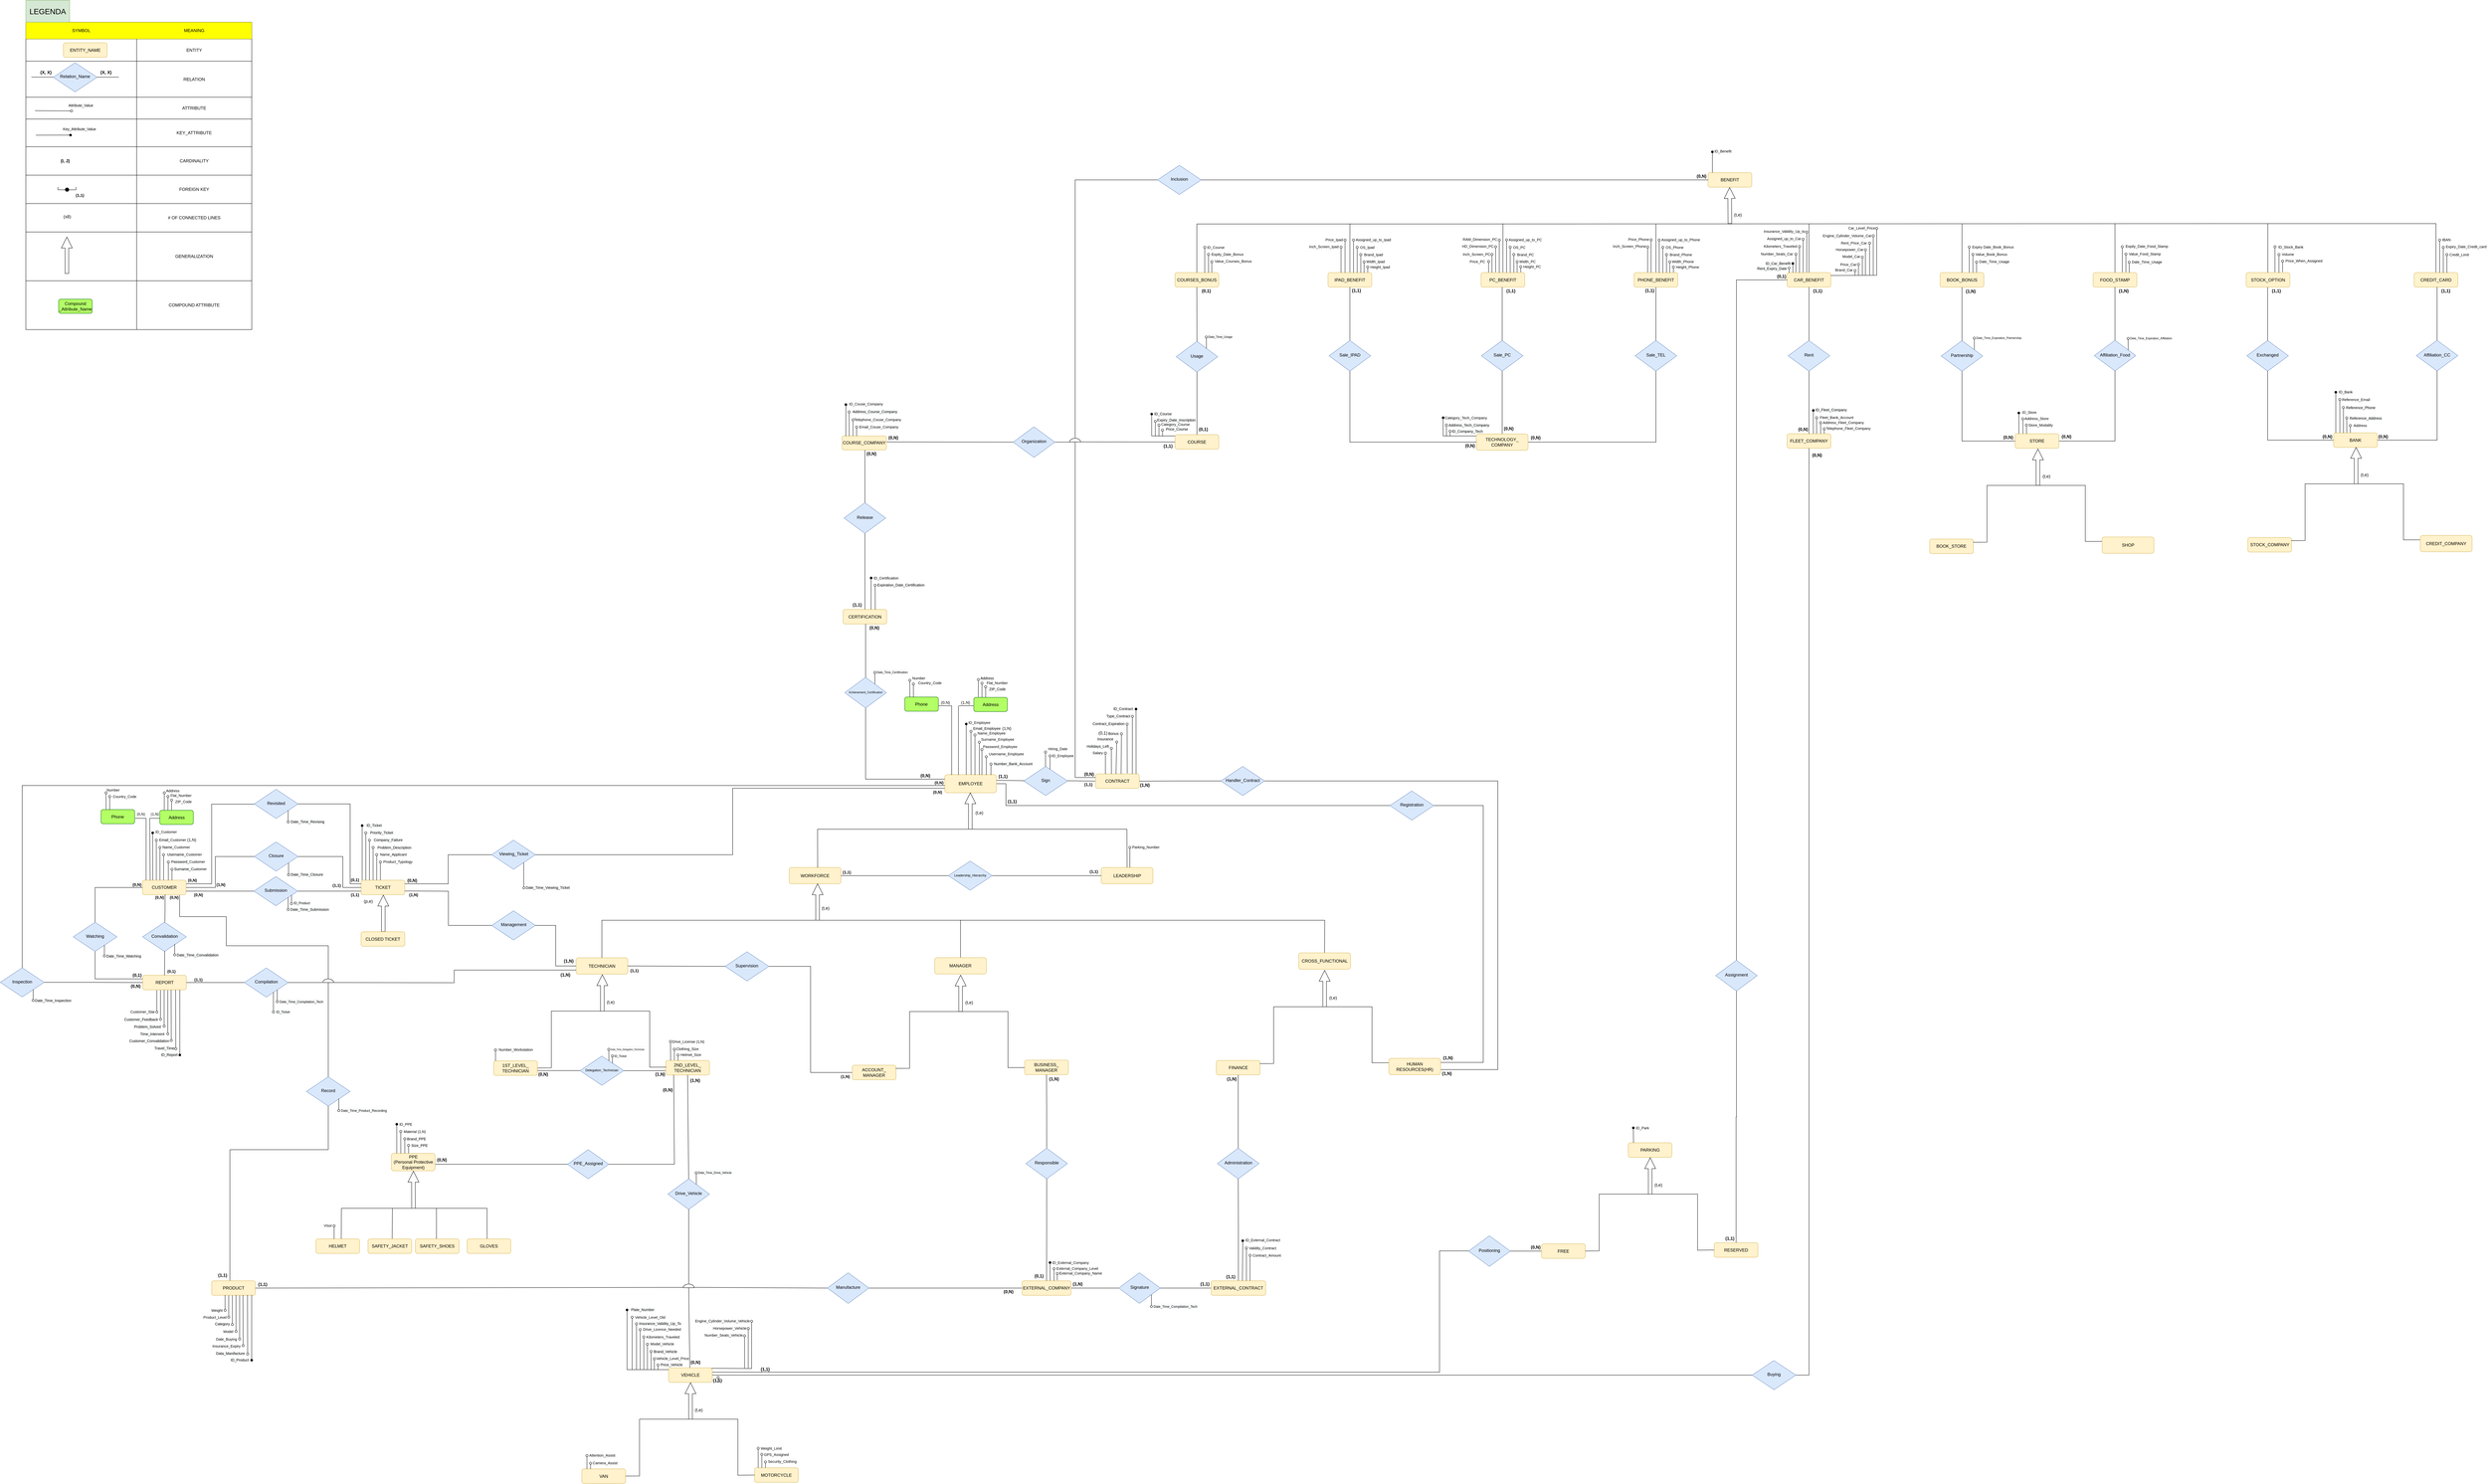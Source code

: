 <mxfile version="18.0.3" type="device"><diagram id="Bx6CtvaQy_tw9hx0EaIq" name="Page-1"><mxGraphModel dx="2998" dy="3465" grid="1" gridSize="10" guides="1" tooltips="1" connect="1" arrows="1" fold="1" page="1" pageScale="1" pageWidth="827" pageHeight="1169" math="0" shadow="0"><root><mxCell id="0"/><mxCell id="1" parent="0"/><mxCell id="EALjSM-8qtORNubQ4tIf-1" style="edgeStyle=orthogonalEdgeStyle;rounded=0;orthogonalLoop=1;jettySize=auto;html=1;exitX=1;exitY=0.25;exitDx=0;exitDy=0;endArrow=none;endFill=0;entryX=0;entryY=0.5;entryDx=0;entryDy=0;" parent="1" source="EALjSM-8qtORNubQ4tIf-2" target="EALjSM-8qtORNubQ4tIf-565" edge="1"><mxGeometry relative="1" as="geometry"><mxPoint x="160" y="-26" as="targetPoint"/><Array as="points"><mxPoint x="-50" y="190"/><mxPoint x="-50" y="-29"/><mxPoint x="67" y="-29"/></Array></mxGeometry></mxCell><mxCell id="EALjSM-8qtORNubQ4tIf-2" value="CUSTOMER" style="rounded=1;whiteSpace=wrap;html=1;fontSize=12;glass=0;strokeWidth=1;shadow=0;fillColor=#fff2cc;strokeColor=#d6b656;" parent="1" vertex="1"><mxGeometry x="-240" y="180" width="120" height="40" as="geometry"/></mxCell><mxCell id="EALjSM-8qtORNubQ4tIf-3" value="&lt;b&gt;(1,1)&lt;/b&gt;" style="edgeStyle=orthogonalEdgeStyle;rounded=0;html=1;jettySize=auto;orthogonalLoop=1;fontSize=11;endArrow=none;endFill=0;endSize=8;strokeWidth=1;shadow=0;labelBackgroundColor=none;align=left;entryX=0;entryY=0.75;entryDx=0;entryDy=0;" parent="1" source="EALjSM-8qtORNubQ4tIf-4" target="EALjSM-8qtORNubQ4tIf-8" edge="1"><mxGeometry x="0.655" y="-10" relative="1" as="geometry"><mxPoint as="offset"/><Array as="points"/></mxGeometry></mxCell><mxCell id="EALjSM-8qtORNubQ4tIf-4" value="Submission" style="rhombus;whiteSpace=wrap;html=1;shadow=0;fontFamily=Helvetica;fontSize=12;align=center;strokeWidth=1;spacing=6;spacingTop=-4;fillColor=#dae8fc;strokeColor=#6c8ebf;" parent="1" vertex="1"><mxGeometry x="66" y="170" width="120" height="80" as="geometry"/></mxCell><mxCell id="EALjSM-8qtORNubQ4tIf-5" value="REPORT" style="rounded=1;whiteSpace=wrap;html=1;fontSize=12;glass=0;strokeWidth=1;shadow=0;fillColor=#fff2cc;strokeColor=#d6b656;" parent="1" vertex="1"><mxGeometry x="-239.5" y="441" width="120" height="40" as="geometry"/></mxCell><mxCell id="EALjSM-8qtORNubQ4tIf-6" value="TECHNICIAN" style="rounded=1;whiteSpace=wrap;html=1;fontSize=12;glass=0;strokeWidth=1;shadow=0;fillColor=#fff2cc;strokeColor=#d6b656;" parent="1" vertex="1"><mxGeometry x="950" y="393" width="142" height="45" as="geometry"/></mxCell><mxCell id="EALjSM-8qtORNubQ4tIf-7" value="&lt;b&gt;&amp;nbsp; &amp;nbsp; &amp;nbsp; (1,1)&lt;/b&gt;" style="edgeStyle=orthogonalEdgeStyle;rounded=0;html=1;jettySize=auto;orthogonalLoop=1;fontSize=11;endArrow=none;endFill=0;endSize=8;strokeWidth=1;shadow=0;labelBackgroundColor=none;entryX=1;entryY=0.5;entryDx=0;entryDy=0;exitX=0;exitY=0.5;exitDx=0;exitDy=0;" parent="1" source="EALjSM-8qtORNubQ4tIf-10" target="EALjSM-8qtORNubQ4tIf-5" edge="1"><mxGeometry x="0.714" y="-8" relative="1" as="geometry"><mxPoint as="offset"/><mxPoint x="-6.5" y="461" as="sourcePoint"/><mxPoint x="-111" y="496" as="targetPoint"/></mxGeometry></mxCell><mxCell id="EALjSM-8qtORNubQ4tIf-8" value="TICKET" style="rounded=1;whiteSpace=wrap;html=1;fontSize=12;glass=0;strokeWidth=1;shadow=0;fillColor=#fff2cc;strokeColor=#d6b656;" parent="1" vertex="1"><mxGeometry x="360" y="180" width="120" height="40" as="geometry"/></mxCell><mxCell id="EALjSM-8qtORNubQ4tIf-9" value="Management" style="rhombus;whiteSpace=wrap;html=1;shadow=0;fontFamily=Helvetica;fontSize=12;align=center;strokeWidth=1;spacing=6;spacingTop=-4;fillColor=#dae8fc;strokeColor=#6c8ebf;" parent="1" vertex="1"><mxGeometry x="718.5" y="264.14" width="120" height="80" as="geometry"/></mxCell><mxCell id="EALjSM-8qtORNubQ4tIf-10" value="Compilation" style="rhombus;whiteSpace=wrap;html=1;shadow=0;fontFamily=Helvetica;fontSize=12;align=center;strokeWidth=1;spacing=6;spacingTop=-4;fillColor=#dae8fc;strokeColor=#6c8ebf;" parent="1" vertex="1"><mxGeometry x="40" y="421" width="120" height="80" as="geometry"/></mxCell><mxCell id="EALjSM-8qtORNubQ4tIf-11" value="&lt;b&gt;(0,N)&lt;/b&gt;" style="edgeStyle=orthogonalEdgeStyle;rounded=0;html=1;jettySize=auto;orthogonalLoop=1;fontSize=11;endArrow=none;endFill=0;endSize=8;strokeWidth=1;shadow=0;labelBackgroundColor=none;align=right;verticalAlign=middle;horizontal=1;entryX=0;entryY=0.5;entryDx=0;entryDy=0;exitX=1;exitY=0.75;exitDx=0;exitDy=0;" parent="1" source="EALjSM-8qtORNubQ4tIf-2" target="EALjSM-8qtORNubQ4tIf-4" edge="1"><mxGeometry x="-0.5" y="-10" relative="1" as="geometry"><mxPoint as="offset"/><mxPoint x="-102" y="209.5" as="sourcePoint"/><mxPoint x="-32" y="209.5" as="targetPoint"/></mxGeometry></mxCell><mxCell id="EALjSM-8qtORNubQ4tIf-12" value="" style="endArrow=oval;html=1;align=left;exitX=0;exitY=0;exitDx=0;exitDy=0;startArrow=none;startFill=0;rounded=0;endFill=1;" parent="1" edge="1"><mxGeometry width="50" height="50" relative="1" as="geometry"><mxPoint x="363" y="180" as="sourcePoint"/><mxPoint x="363" y="30" as="targetPoint"/></mxGeometry></mxCell><mxCell id="EALjSM-8qtORNubQ4tIf-13" value="" style="endArrow=oval;html=1;align=left;exitX=0;exitY=0;exitDx=0;exitDy=0;startArrow=none;startFill=0;rounded=0;endFill=0;" parent="1" edge="1"><mxGeometry width="50" height="50" relative="1" as="geometry"><mxPoint x="373" y="180" as="sourcePoint"/><mxPoint x="373" y="50" as="targetPoint"/></mxGeometry></mxCell><mxCell id="EALjSM-8qtORNubQ4tIf-14" value="" style="endArrow=oval;html=1;align=left;exitX=0;exitY=0;exitDx=0;exitDy=0;startArrow=none;startFill=0;rounded=0;endFill=0;" parent="1" edge="1"><mxGeometry width="50" height="50" relative="1" as="geometry"><mxPoint x="383" y="180" as="sourcePoint"/><mxPoint x="383" y="70" as="targetPoint"/></mxGeometry></mxCell><mxCell id="EALjSM-8qtORNubQ4tIf-15" value="" style="endArrow=oval;html=1;align=left;exitX=0;exitY=0;exitDx=0;exitDy=0;startArrow=none;startFill=0;rounded=0;endFill=0;" parent="1" edge="1"><mxGeometry width="50" height="50" relative="1" as="geometry"><mxPoint x="393" y="180" as="sourcePoint"/><mxPoint x="393" y="90" as="targetPoint"/></mxGeometry></mxCell><mxCell id="EALjSM-8qtORNubQ4tIf-16" value="" style="endArrow=oval;html=1;align=left;exitX=0;exitY=0;exitDx=0;exitDy=0;startArrow=none;startFill=0;rounded=0;endFill=0;" parent="1" edge="1"><mxGeometry width="50" height="50" relative="1" as="geometry"><mxPoint x="403" y="180" as="sourcePoint"/><mxPoint x="403" y="110" as="targetPoint"/></mxGeometry></mxCell><mxCell id="EALjSM-8qtORNubQ4tIf-17" value="&lt;span style=&quot;color: rgb(0 , 0 , 0) ; font-family: &amp;#34;helvetica&amp;#34; ; font-size: 10px ; font-style: normal ; font-weight: 400 ; letter-spacing: normal ; text-align: center ; text-indent: 0px ; text-transform: none ; word-spacing: 0px ; background-color: rgb(248 , 249 , 250) ; display: inline ; float: none&quot;&gt;ID_Report&lt;/span&gt;" style="text;whiteSpace=wrap;html=1;" parent="1" vertex="1"><mxGeometry x="-191.5" y="645" width="70" height="30" as="geometry"/></mxCell><mxCell id="EALjSM-8qtORNubQ4tIf-18" value="&lt;span style=&quot;color: rgb(0 , 0 , 0) ; font-family: &amp;#34;helvetica&amp;#34; ; font-size: 10px ; font-style: normal ; font-weight: 400 ; letter-spacing: normal ; text-align: center ; text-indent: 0px ; text-transform: none ; word-spacing: 0px ; background-color: rgb(248 , 249 , 250) ; display: inline ; float: none&quot;&gt;ID_Ticket&lt;/span&gt;" style="text;whiteSpace=wrap;html=1;" parent="1" vertex="1"><mxGeometry x="373" y="15" width="70" height="30" as="geometry"/></mxCell><mxCell id="EALjSM-8qtORNubQ4tIf-19" value="&lt;span style=&quot;color: rgb(0 , 0 , 0) ; font-family: &amp;#34;helvetica&amp;#34; ; font-size: 10px ; font-style: normal ; font-weight: 400 ; letter-spacing: normal ; text-align: center ; text-indent: 0px ; text-transform: none ; word-spacing: 0px ; background-color: rgb(248 , 249 , 250) ; display: inline ; float: none&quot;&gt;Priority_Ticket&lt;/span&gt;" style="text;whiteSpace=wrap;html=1;" parent="1" vertex="1"><mxGeometry x="383" y="35" width="90" height="30" as="geometry"/></mxCell><mxCell id="EALjSM-8qtORNubQ4tIf-20" value="&lt;span style=&quot;color: rgb(0 , 0 , 0) ; font-family: &amp;#34;helvetica&amp;#34; ; font-size: 10px ; font-style: normal ; font-weight: 400 ; letter-spacing: normal ; text-align: center ; text-indent: 0px ; text-transform: none ; word-spacing: 0px ; background-color: rgb(248 , 249 , 250) ; display: inline ; float: none&quot;&gt;Company_Failure&lt;/span&gt;" style="text;whiteSpace=wrap;html=1;" parent="1" vertex="1"><mxGeometry x="393" y="55" width="90" height="30" as="geometry"/></mxCell><mxCell id="EALjSM-8qtORNubQ4tIf-21" value="&lt;span style=&quot;color: rgb(0 , 0 , 0) ; font-family: &amp;#34;helvetica&amp;#34; ; font-size: 10px ; font-style: normal ; font-weight: 400 ; letter-spacing: normal ; text-align: center ; text-indent: 0px ; text-transform: none ; word-spacing: 0px ; background-color: rgb(248 , 249 , 250) ; display: inline ; float: none&quot;&gt;Problem_Description&lt;/span&gt;" style="text;whiteSpace=wrap;html=1;" parent="1" vertex="1"><mxGeometry x="403" y="76" width="90" height="30" as="geometry"/></mxCell><mxCell id="EALjSM-8qtORNubQ4tIf-23" value="&lt;div style=&quot;text-align: center&quot;&gt;&lt;br&gt;&lt;/div&gt;" style="text;whiteSpace=wrap;html=1;" parent="1" vertex="1"><mxGeometry x="410" y="95" width="130" height="30" as="geometry"/></mxCell><mxCell id="EALjSM-8qtORNubQ4tIf-24" value="&lt;span style=&quot;color: rgb(0 , 0 , 0) ; font-family: &amp;#34;helvetica&amp;#34; ; font-size: 10px ; font-style: normal ; font-weight: 400 ; letter-spacing: normal ; text-align: center ; text-indent: 0px ; text-transform: none ; word-spacing: 0px ; background-color: rgb(248 , 249 , 250) ; display: inline ; float: none&quot;&gt;Customer_Feedback&lt;/span&gt;" style="text;whiteSpace=wrap;html=1;" parent="1" vertex="1"><mxGeometry x="-292.5" y="548" width="114" height="30" as="geometry"/></mxCell><mxCell id="EALjSM-8qtORNubQ4tIf-25" value="&lt;span style=&quot;color: rgb(0 , 0 , 0) ; font-family: &amp;#34;helvetica&amp;#34; ; font-size: 10px ; font-style: normal ; font-weight: 400 ; letter-spacing: normal ; text-align: center ; text-indent: 0px ; text-transform: none ; word-spacing: 0px ; background-color: rgb(248 , 249 , 250) ; display: inline ; float: none&quot;&gt;Customer_Convalidation&lt;/span&gt;" style="text;whiteSpace=wrap;html=1;" parent="1" vertex="1"><mxGeometry x="-278.5" y="607" width="100" height="30" as="geometry"/></mxCell><mxCell id="EALjSM-8qtORNubQ4tIf-26" value="&lt;span style=&quot;color: rgb(0 , 0 , 0) ; font-family: &amp;#34;helvetica&amp;#34; ; font-size: 10px ; font-style: normal ; font-weight: 400 ; letter-spacing: normal ; text-align: center ; text-indent: 0px ; text-transform: none ; word-spacing: 0px ; background-color: rgb(248 , 249 , 250) ; display: inline ; float: none&quot;&gt;Problem_Solved&lt;/span&gt;" style="text;whiteSpace=wrap;html=1;" parent="1" vertex="1"><mxGeometry x="-265.5" y="568" width="93" height="30" as="geometry"/></mxCell><mxCell id="EALjSM-8qtORNubQ4tIf-27" value="&lt;div style=&quot;text-align: center&quot;&gt;&lt;font face=&quot;helvetica&quot;&gt;&lt;span style=&quot;font-size: 10px&quot;&gt;Name_Applicant&lt;/span&gt;&lt;/font&gt;&lt;/div&gt;" style="text;whiteSpace=wrap;html=1;" parent="1" vertex="1"><mxGeometry x="410" y="95" width="80" height="30" as="geometry"/></mxCell><mxCell id="EALjSM-8qtORNubQ4tIf-28" value="&lt;span style=&quot;color: rgb(0 , 0 , 0) ; font-family: &amp;#34;helvetica&amp;#34; ; font-size: 10px ; font-style: normal ; font-weight: 400 ; letter-spacing: normal ; text-align: center ; text-indent: 0px ; text-transform: none ; word-spacing: 0px ; background-color: rgb(248 , 249 , 250) ; display: inline ; float: none&quot;&gt;Time_Intervent&lt;/span&gt;" style="text;whiteSpace=wrap;html=1;" parent="1" vertex="1"><mxGeometry x="-248.5" y="588" width="107" height="30" as="geometry"/></mxCell><mxCell id="EALjSM-8qtORNubQ4tIf-29" value="" style="endArrow=oval;html=1;align=left;startArrow=none;startFill=0;rounded=0;endFill=0;" parent="1" edge="1"><mxGeometry width="50" height="50" relative="1" as="geometry"><mxPoint x="413" y="180" as="sourcePoint"/><mxPoint x="413" y="130" as="targetPoint"/></mxGeometry></mxCell><mxCell id="EALjSM-8qtORNubQ4tIf-31" style="edgeStyle=orthogonalEdgeStyle;rounded=0;orthogonalLoop=1;jettySize=auto;html=1;exitX=1;exitY=0.5;exitDx=0;exitDy=0;entryX=0;entryY=0.5;entryDx=0;entryDy=0;endArrow=none;endFill=0;" parent="1" source="EALjSM-8qtORNubQ4tIf-32" target="EALjSM-8qtORNubQ4tIf-105" edge="1"><mxGeometry relative="1" as="geometry"/></mxCell><mxCell id="EALjSM-8qtORNubQ4tIf-32" value="Supervision" style="rhombus;whiteSpace=wrap;html=1;shadow=0;fontFamily=Helvetica;fontSize=12;align=center;strokeWidth=1;spacing=6;spacingTop=-4;fillColor=#dae8fc;strokeColor=#6c8ebf;" parent="1" vertex="1"><mxGeometry x="1359.33" y="376.64" width="120" height="80" as="geometry"/></mxCell><mxCell id="EALjSM-8qtORNubQ4tIf-33" value="" style="endArrow=oval;html=1;align=left;startArrow=none;startFill=0;rounded=0;endFill=0;" parent="1" edge="1"><mxGeometry width="50" height="50" relative="1" as="geometry"><mxPoint x="-161.42" y="481" as="sourcePoint"/><mxPoint x="-160.92" y="620" as="targetPoint"/></mxGeometry></mxCell><mxCell id="EALjSM-8qtORNubQ4tIf-34" value="" style="endArrow=oval;html=1;align=left;exitX=0;exitY=1;exitDx=0;exitDy=0;startArrow=none;startFill=0;rounded=0;endFill=0;" parent="1" edge="1"><mxGeometry width="50" height="50" relative="1" as="geometry"><mxPoint x="-200.5" y="482" as="sourcePoint"/><mxPoint x="-200.5" y="542" as="targetPoint"/></mxGeometry></mxCell><mxCell id="EALjSM-8qtORNubQ4tIf-35" value="" style="endArrow=oval;html=1;align=left;exitX=0;exitY=1;exitDx=0;exitDy=0;startArrow=none;startFill=0;rounded=0;endFill=0;" parent="1" edge="1"><mxGeometry width="50" height="50" relative="1" as="geometry"><mxPoint x="-190.5" y="482" as="sourcePoint"/><mxPoint x="-190.5" y="562" as="targetPoint"/></mxGeometry></mxCell><mxCell id="EALjSM-8qtORNubQ4tIf-36" value="" style="endArrow=oval;html=1;align=left;startArrow=none;startFill=0;rounded=0;endFill=0;" parent="1" edge="1"><mxGeometry width="50" height="50" relative="1" as="geometry"><mxPoint x="-170.5" y="482" as="sourcePoint"/><mxPoint x="-170.5" y="602" as="targetPoint"/></mxGeometry></mxCell><mxCell id="EALjSM-8qtORNubQ4tIf-37" value="" style="endArrow=oval;html=1;align=left;startArrow=none;startFill=0;rounded=0;endFill=0;" parent="1" edge="1"><mxGeometry width="50" height="50" relative="1" as="geometry"><mxPoint x="-180.5" y="481" as="sourcePoint"/><mxPoint x="-180.5" y="581" as="targetPoint"/></mxGeometry></mxCell><mxCell id="EALjSM-8qtORNubQ4tIf-38" value="" style="endArrow=oval;html=1;align=left;startArrow=none;startFill=0;rounded=0;endFill=1;" parent="1" edge="1"><mxGeometry width="50" height="50" relative="1" as="geometry"><mxPoint x="-137.5" y="481" as="sourcePoint"/><mxPoint x="-137.5" y="660" as="targetPoint"/></mxGeometry></mxCell><mxCell id="EALjSM-8qtORNubQ4tIf-39" value="2ND_LEVEL_ TECHNICIAN" style="rounded=1;whiteSpace=wrap;html=1;fontSize=12;glass=0;strokeWidth=1;shadow=0;fillColor=#fff2cc;strokeColor=#d6b656;" parent="1" vertex="1"><mxGeometry x="1196.25" y="675" width="120" height="40" as="geometry"/></mxCell><mxCell id="EALjSM-8qtORNubQ4tIf-40" value="&lt;b&gt;(1,N)&lt;/b&gt;" style="edgeStyle=orthogonalEdgeStyle;rounded=0;html=1;jettySize=auto;orthogonalLoop=1;fontSize=11;endArrow=none;endFill=0;endSize=8;strokeWidth=1;shadow=0;labelBackgroundColor=none;align=left;entryX=0;entryY=0.5;entryDx=0;entryDy=0;" parent="1" target="EALjSM-8qtORNubQ4tIf-9" edge="1"><mxGeometry x="-0.94" y="-10" relative="1" as="geometry"><mxPoint as="offset"/><mxPoint x="480.0" y="209.66" as="sourcePoint"/><mxPoint x="550" y="209.66" as="targetPoint"/></mxGeometry></mxCell><mxCell id="EALjSM-8qtORNubQ4tIf-41" value="&lt;span style=&quot;color: rgb(0 , 0 , 0) ; font-family: &amp;#34;helvetica&amp;#34; ; font-size: 11px ; font-style: normal ; letter-spacing: normal ; text-align: left ; text-indent: 0px ; text-transform: none ; word-spacing: 0px ; background-color: rgb(255 , 255 , 255) ; display: inline ; float: none&quot;&gt;&lt;b&gt;(1,N)&lt;/b&gt;&lt;/span&gt;" style="text;whiteSpace=wrap;html=1;" parent="1" vertex="1"><mxGeometry x="1675.001" y="705.136" width="43" height="28" as="geometry"/></mxCell><mxCell id="EALjSM-8qtORNubQ4tIf-44" style="edgeStyle=orthogonalEdgeStyle;rounded=0;orthogonalLoop=1;jettySize=auto;html=1;exitX=1;exitY=0.25;exitDx=0;exitDy=0;entryX=0;entryY=0.5;entryDx=0;entryDy=0;endArrow=none;endFill=0;" parent="1" target="EALjSM-8qtORNubQ4tIf-588" edge="1"><mxGeometry relative="1" as="geometry"><mxPoint x="1324" y="1531" as="sourcePoint"/><mxPoint x="3437" y="1199.86" as="targetPoint"/><Array as="points"><mxPoint x="3320" y="1531"/><mxPoint x="3320" y="1198"/><mxPoint x="3440" y="1198"/></Array></mxGeometry></mxCell><mxCell id="EALjSM-8qtORNubQ4tIf-46" value="VEHICLE" style="rounded=1;whiteSpace=wrap;html=1;fontSize=12;glass=0;strokeWidth=1;shadow=0;fillColor=#fff2cc;strokeColor=#d6b656;" parent="1" vertex="1"><mxGeometry x="1204" y="1519" width="120" height="40" as="geometry"/></mxCell><mxCell id="EALjSM-8qtORNubQ4tIf-47" value="Drive_Vehicle" style="rhombus;whiteSpace=wrap;html=1;shadow=0;fontFamily=Helvetica;fontSize=12;align=center;strokeWidth=1;spacing=6;spacingTop=-4;fillColor=#dae8fc;strokeColor=#6c8ebf;" parent="1" vertex="1"><mxGeometry x="1202.25" y="1000" width="114" height="84" as="geometry"/></mxCell><mxCell id="EALjSM-8qtORNubQ4tIf-48" value="&lt;span style=&quot;color: rgb(0 , 0 , 0) ; font-family: &amp;#34;helvetica&amp;#34; ; font-size: 10px ; font-style: normal ; font-weight: 400 ; letter-spacing: normal ; text-align: center ; text-indent: 0px ; text-transform: none ; word-spacing: 0px ; background-color: rgb(248 , 249 , 250) ; display: inline ; float: none&quot;&gt;Travel_Time&lt;/span&gt;" style="text;whiteSpace=wrap;html=1;" parent="1" vertex="1"><mxGeometry x="-209.5" y="627" width="55" height="22" as="geometry"/></mxCell><mxCell id="EALjSM-8qtORNubQ4tIf-49" value="&lt;div style=&quot;text-align: center&quot;&gt;&lt;font face=&quot;helvetica&quot;&gt;&lt;span style=&quot;font-size: 10px&quot;&gt;Product_Typology&lt;/span&gt;&lt;/font&gt;&lt;/div&gt;" style="text;whiteSpace=wrap;html=1;" parent="1" vertex="1"><mxGeometry x="419" y="115" width="90" height="30" as="geometry"/></mxCell><mxCell id="EALjSM-8qtORNubQ4tIf-50" value="" style="endArrow=none;html=1;rounded=0;entryX=0;entryY=0.5;entryDx=0;entryDy=0;exitX=1;exitY=0.5;exitDx=0;exitDy=0;edgeStyle=orthogonalEdgeStyle;" parent="1" source="EALjSM-8qtORNubQ4tIf-9" target="EALjSM-8qtORNubQ4tIf-6" edge="1"><mxGeometry width="50" height="50" relative="1" as="geometry"><mxPoint x="840" y="438" as="sourcePoint"/><mxPoint x="890" y="388" as="targetPoint"/></mxGeometry></mxCell><mxCell id="EALjSM-8qtORNubQ4tIf-51" value="&lt;b&gt;(1,N)&lt;/b&gt;" style="text;html=1;strokeColor=none;fillColor=none;align=center;verticalAlign=middle;whiteSpace=wrap;rounded=0;" parent="1" vertex="1"><mxGeometry x="900" y="387" width="60" height="30" as="geometry"/></mxCell><mxCell id="EALjSM-8qtORNubQ4tIf-52" value="1ST_LEVEL_ TECHNICIAN" style="rounded=1;whiteSpace=wrap;html=1;fontSize=12;glass=0;strokeWidth=1;shadow=0;fillColor=#fff2cc;strokeColor=#d6b656;" parent="1" vertex="1"><mxGeometry x="724" y="676" width="120" height="40" as="geometry"/></mxCell><mxCell id="EALjSM-8qtORNubQ4tIf-53" value="(t,e)" style="text;html=1;strokeColor=none;fillColor=none;align=center;verticalAlign=middle;whiteSpace=wrap;rounded=0;" parent="1" vertex="1"><mxGeometry x="1605" y="242.14" width="60" height="30" as="geometry"/></mxCell><mxCell id="EALjSM-8qtORNubQ4tIf-54" value="&lt;b&gt;(0,N)&lt;/b&gt;" style="text;html=1;strokeColor=none;fillColor=none;align=center;verticalAlign=middle;whiteSpace=wrap;rounded=0;" parent="1" vertex="1"><mxGeometry x="1247.67" y="1489" width="60" height="30" as="geometry"/></mxCell><mxCell id="EALjSM-8qtORNubQ4tIf-55" value="" style="endArrow=oval;html=1;align=left;startArrow=none;startFill=0;rounded=0;endFill=0;" parent="1" edge="1"><mxGeometry width="50" height="50" relative="1" as="geometry"><mxPoint x="-149" y="481" as="sourcePoint"/><mxPoint x="-148.5" y="643" as="targetPoint"/></mxGeometry></mxCell><mxCell id="EALjSM-8qtORNubQ4tIf-56" value="&lt;b&gt;(1,N)&lt;/b&gt;" style="text;html=1;strokeColor=none;fillColor=none;align=center;verticalAlign=middle;whiteSpace=wrap;rounded=0;" parent="1" vertex="1"><mxGeometry x="891.15" y="424.5" width="60" height="30" as="geometry"/></mxCell><mxCell id="EALjSM-8qtORNubQ4tIf-57" value="CONTRACT" style="rounded=1;whiteSpace=wrap;html=1;fontSize=12;glass=0;strokeWidth=1;shadow=0;fillColor=#fff2cc;strokeColor=#d6b656;" parent="1" vertex="1"><mxGeometry x="2376" y="-112" width="120" height="40" as="geometry"/></mxCell><mxCell id="EALjSM-8qtORNubQ4tIf-58" value="Sign" style="rhombus;whiteSpace=wrap;html=1;shadow=0;fontFamily=Helvetica;fontSize=12;align=center;strokeWidth=1;spacing=6;spacingTop=-4;fillColor=#dae8fc;strokeColor=#6c8ebf;" parent="1" vertex="1"><mxGeometry x="2179" y="-132.5" width="120" height="80" as="geometry"/></mxCell><mxCell id="EALjSM-8qtORNubQ4tIf-59" value="&lt;span style=&quot;color: rgb(0 , 0 , 0) ; font-family: &amp;#34;helvetica&amp;#34; ; font-size: 10px ; font-style: normal ; font-weight: 400 ; letter-spacing: normal ; text-align: center ; text-indent: 0px ; text-transform: none ; word-spacing: 0px ; background-color: rgb(248 , 249 , 250) ; display: inline ; float: none&quot;&gt;ID_Contract&lt;/span&gt;" style="text;whiteSpace=wrap;html=1;" parent="1" vertex="1"><mxGeometry x="2423" y="-305.5" width="59" height="30" as="geometry"/></mxCell><mxCell id="EALjSM-8qtORNubQ4tIf-60" value="&lt;div style=&quot;text-align: center&quot;&gt;&lt;font face=&quot;helvetica&quot;&gt;&lt;span style=&quot;font-size: 10px&quot;&gt;Salary&lt;/span&gt;&lt;/font&gt;&lt;/div&gt;" style="text;whiteSpace=wrap;html=1;" parent="1" vertex="1"><mxGeometry x="2365.5" y="-184.5" width="99" height="30" as="geometry"/></mxCell><mxCell id="EALjSM-8qtORNubQ4tIf-61" value="&lt;span style=&quot;color: rgb(0 , 0 , 0) ; font-family: &amp;#34;helvetica&amp;#34; ; font-size: 10px ; font-style: normal ; font-weight: 400 ; letter-spacing: normal ; text-align: center ; text-indent: 0px ; text-transform: none ; word-spacing: 0px ; background-color: rgb(248 , 249 , 250) ; display: inline ; float: none&quot;&gt;Bonus&lt;/span&gt;" style="text;whiteSpace=wrap;html=1;" parent="1" vertex="1"><mxGeometry x="2409" y="-237" width="21" height="30" as="geometry"/></mxCell><mxCell id="EALjSM-8qtORNubQ4tIf-62" value="&lt;span style=&quot;color: rgb(0 , 0 , 0) ; font-family: &amp;#34;helvetica&amp;#34; ; font-size: 10px ; font-style: normal ; font-weight: 400 ; letter-spacing: normal ; text-align: center ; text-indent: 0px ; text-transform: none ; word-spacing: 0px ; background-color: rgb(248 , 249 , 250) ; display: inline ; float: none&quot;&gt;Holidays_Left&lt;/span&gt;" style="text;whiteSpace=wrap;html=1;" parent="1" vertex="1"><mxGeometry x="2350" y="-202" width="78" height="30" as="geometry"/></mxCell><mxCell id="EALjSM-8qtORNubQ4tIf-63" value="&lt;span style=&quot;color: rgb(0 , 0 , 0) ; font-family: &amp;#34;helvetica&amp;#34; ; font-size: 10px ; font-style: normal ; font-weight: 400 ; letter-spacing: normal ; text-align: center ; text-indent: 0px ; text-transform: none ; word-spacing: 0px ; background-color: rgb(248 , 249 , 250) ; display: inline ; float: none&quot;&gt;Insurance&lt;/span&gt;" style="text;whiteSpace=wrap;html=1;" parent="1" vertex="1"><mxGeometry x="2379" y="-222" width="81" height="30" as="geometry"/></mxCell><mxCell id="EALjSM-8qtORNubQ4tIf-64" value="" style="endArrow=oval;html=1;align=left;startArrow=none;startFill=0;rounded=0;endFill=0;" parent="1" edge="1"><mxGeometry width="50" height="50" relative="1" as="geometry"><mxPoint x="2446" y="-112.0" as="sourcePoint"/><mxPoint x="2447" y="-222" as="targetPoint"/></mxGeometry></mxCell><mxCell id="EALjSM-8qtORNubQ4tIf-66" value="" style="endArrow=oval;html=1;align=left;exitX=0;exitY=1;exitDx=0;exitDy=0;startArrow=none;startFill=0;rounded=0;endFill=0;" parent="1" edge="1"><mxGeometry width="50" height="50" relative="1" as="geometry"><mxPoint x="2403" y="-112.0" as="sourcePoint"/><mxPoint x="2403" y="-169" as="targetPoint"/></mxGeometry></mxCell><mxCell id="EALjSM-8qtORNubQ4tIf-67" value="" style="endArrow=oval;html=1;align=left;startArrow=none;startFill=0;rounded=0;endFill=0;" parent="1" edge="1"><mxGeometry width="50" height="50" relative="1" as="geometry"><mxPoint x="2432" y="-112.0" as="sourcePoint"/><mxPoint x="2434" y="-199.5" as="targetPoint"/><Array as="points"/></mxGeometry></mxCell><mxCell id="EALjSM-8qtORNubQ4tIf-68" value="" style="endArrow=oval;html=1;align=left;startArrow=none;startFill=0;rounded=0;endFill=0;" parent="1" edge="1"><mxGeometry width="50" height="50" relative="1" as="geometry"><mxPoint x="2419.48" y="-112" as="sourcePoint"/><mxPoint x="2419.24" y="-182" as="targetPoint"/></mxGeometry></mxCell><mxCell id="EALjSM-8qtORNubQ4tIf-70" value="" style="endArrow=oval;html=1;align=left;startArrow=none;startFill=0;rounded=0;endFill=1;" parent="1" edge="1"><mxGeometry width="50" height="50" relative="1" as="geometry"><mxPoint x="2487.17" y="-112" as="sourcePoint"/><mxPoint x="2487" y="-290" as="targetPoint"/></mxGeometry></mxCell><mxCell id="EALjSM-8qtORNubQ4tIf-71" value="" style="endArrow=oval;html=1;align=left;startArrow=none;startFill=0;rounded=0;endFill=0;exitX=0.724;exitY=-0.033;exitDx=0;exitDy=0;exitPerimeter=0;" parent="1" source="EALjSM-8qtORNubQ4tIf-57" edge="1"><mxGeometry width="50" height="50" relative="1" as="geometry"><mxPoint x="2460" y="-112" as="sourcePoint"/><mxPoint x="2462.5" y="-248.5" as="targetPoint"/></mxGeometry></mxCell><mxCell id="EALjSM-8qtORNubQ4tIf-72" value="&lt;span style=&quot;color: rgb(0 , 0 , 0) ; font-family: &amp;#34;helvetica&amp;#34; ; font-size: 10px ; font-style: normal ; font-weight: 400 ; letter-spacing: normal ; text-align: center ; text-indent: 0px ; text-transform: none ; word-spacing: 0px ; background-color: rgb(248 , 249 , 250) ; display: inline ; float: none&quot;&gt;Contract_Expiration&lt;/span&gt;" style="text;whiteSpace=wrap;html=1;" parent="1" vertex="1"><mxGeometry x="2365.5" y="-264" width="76" height="30" as="geometry"/></mxCell><mxCell id="EALjSM-8qtORNubQ4tIf-73" value="" style="endArrow=oval;html=1;align=left;startArrow=none;startFill=0;rounded=0;endFill=0;" parent="1" edge="1"><mxGeometry width="50" height="50" relative="1" as="geometry"><mxPoint x="2476.86" y="-112" as="sourcePoint"/><mxPoint x="2477" y="-270" as="targetPoint"/></mxGeometry></mxCell><mxCell id="EALjSM-8qtORNubQ4tIf-74" value="&lt;div style=&quot;text-align: center&quot;&gt;&lt;font face=&quot;helvetica&quot;&gt;&lt;span style=&quot;font-size: 10px ; background-color: rgb(248 , 249 , 250)&quot;&gt;Type_Contract&lt;/span&gt;&lt;/font&gt;&lt;/div&gt;" style="text;whiteSpace=wrap;html=1;" parent="1" vertex="1"><mxGeometry x="2404" y="-285" width="67" height="30" as="geometry"/></mxCell><mxCell id="EALjSM-8qtORNubQ4tIf-75" value="EMPLOYEE" style="rounded=1;whiteSpace=wrap;html=1;fontSize=12;glass=0;strokeWidth=1;shadow=0;fillColor=#fff2cc;strokeColor=#d6b656;" parent="1" vertex="1"><mxGeometry x="1962" y="-110" width="142" height="50" as="geometry"/></mxCell><mxCell id="EALjSM-8qtORNubQ4tIf-76" value="" style="endArrow=none;html=1;rounded=0;exitX=1.001;exitY=0.314;exitDx=0;exitDy=0;exitPerimeter=0;" parent="1" source="EALjSM-8qtORNubQ4tIf-75" target="EALjSM-8qtORNubQ4tIf-58" edge="1"><mxGeometry width="50" height="50" relative="1" as="geometry"><mxPoint x="2116" y="-190" as="sourcePoint"/><mxPoint x="2166" y="-240" as="targetPoint"/></mxGeometry></mxCell><mxCell id="EALjSM-8qtORNubQ4tIf-77" value="&lt;b&gt;(1,1)&lt;/b&gt;" style="text;html=1;strokeColor=none;fillColor=none;align=center;verticalAlign=middle;whiteSpace=wrap;rounded=0;" parent="1" vertex="1"><mxGeometry x="2091.83" y="-120" width="60" height="30" as="geometry"/></mxCell><mxCell id="EALjSM-8qtORNubQ4tIf-78" style="edgeStyle=orthogonalEdgeStyle;rounded=0;orthogonalLoop=1;jettySize=auto;html=1;exitX=0.5;exitY=0;exitDx=0;exitDy=0;endArrow=none;endFill=0;" parent="1" source="EALjSM-8qtORNubQ4tIf-79" edge="1"><mxGeometry relative="1" as="geometry"><mxPoint x="2005.33" y="289.14" as="targetPoint"/></mxGeometry></mxCell><mxCell id="EALjSM-8qtORNubQ4tIf-79" value="MANAGER" style="rounded=1;whiteSpace=wrap;html=1;fontSize=12;glass=0;strokeWidth=1;shadow=0;fillColor=#fff2cc;strokeColor=#d6b656;" parent="1" vertex="1"><mxGeometry x="1934.33" y="392.64" width="142" height="45" as="geometry"/></mxCell><mxCell id="EALjSM-8qtORNubQ4tIf-80" value="" style="endArrow=none;html=1;rounded=0;exitX=1;exitY=0.5;exitDx=0;exitDy=0;entryX=0;entryY=0.5;entryDx=0;entryDy=0;" parent="1" source="EALjSM-8qtORNubQ4tIf-6" target="EALjSM-8qtORNubQ4tIf-32" edge="1"><mxGeometry width="50" height="50" relative="1" as="geometry"><mxPoint x="1416.83" y="621.89" as="sourcePoint"/><mxPoint x="1533" y="622.14" as="targetPoint"/></mxGeometry></mxCell><mxCell id="EALjSM-8qtORNubQ4tIf-81" value="" style="endArrow=none;html=1;rounded=0;exitX=1.001;exitY=0.314;exitDx=0;exitDy=0;exitPerimeter=0;" parent="1" edge="1"><mxGeometry width="50" height="50" relative="1" as="geometry"><mxPoint x="2299.002" y="-93.09" as="sourcePoint"/><mxPoint x="2375.038" y="-92.075" as="targetPoint"/></mxGeometry></mxCell><mxCell id="EALjSM-8qtORNubQ4tIf-82" value="(t,e)" style="text;html=1;strokeColor=none;fillColor=none;align=center;verticalAlign=middle;whiteSpace=wrap;rounded=0;" parent="1" vertex="1"><mxGeometry x="1015.25" y="499.5" width="60" height="30" as="geometry"/></mxCell><mxCell id="EALjSM-8qtORNubQ4tIf-83" value="" style="endArrow=none;html=1;rounded=0;entryX=0;entryY=0.25;entryDx=0;entryDy=0;exitX=1;exitY=0.25;exitDx=0;exitDy=0;" parent="1" edge="1"><mxGeometry width="50" height="50" relative="1" as="geometry"><mxPoint x="844.25" y="695.75" as="sourcePoint"/><mxPoint x="1197.75" y="693.25" as="targetPoint"/><Array as="points"><mxPoint x="882.25" y="695.5"/><mxPoint x="882.25" y="539.5"/><mxPoint x="1152.25" y="539.5"/><mxPoint x="1152.25" y="693.5"/></Array></mxGeometry></mxCell><mxCell id="EALjSM-8qtORNubQ4tIf-84" value="" style="endArrow=classic;html=1;rounded=0;shape=arrow;entryX=0.5;entryY=1;entryDx=0;entryDy=0;" parent="1" edge="1"><mxGeometry width="50" height="50" relative="1" as="geometry"><mxPoint x="1022.25" y="539.5" as="sourcePoint"/><mxPoint x="1022.25" y="439.5" as="targetPoint"/></mxGeometry></mxCell><mxCell id="EALjSM-8qtORNubQ4tIf-85" value="" style="endArrow=none;html=1;rounded=0;exitX=0.5;exitY=1;exitDx=0;exitDy=0;entryX=0.5;entryY=0;entryDx=0;entryDy=0;" parent="1" source="EALjSM-8qtORNubQ4tIf-39" target="EALjSM-8qtORNubQ4tIf-47" edge="1"><mxGeometry width="50" height="50" relative="1" as="geometry"><mxPoint x="1318" y="694.0" as="sourcePoint"/><mxPoint x="1434.17" y="694.25" as="targetPoint"/></mxGeometry></mxCell><mxCell id="EALjSM-8qtORNubQ4tIf-86" value="" style="endArrow=oval;html=1;align=left;exitX=0;exitY=0;exitDx=0;exitDy=0;startArrow=none;startFill=0;rounded=0;endFill=0;" parent="1" edge="1"><mxGeometry width="50" height="50" relative="1" as="geometry"><mxPoint x="729" y="676" as="sourcePoint"/><mxPoint x="729" y="646" as="targetPoint"/></mxGeometry></mxCell><mxCell id="EALjSM-8qtORNubQ4tIf-87" value="&lt;div style=&quot;text-align: center&quot;&gt;&lt;span style=&quot;font-size: 10px&quot;&gt;&lt;font face=&quot;helvetica&quot;&gt;Number_Workstation&lt;/font&gt;&lt;/span&gt;&lt;/div&gt;" style="text;whiteSpace=wrap;html=1;" parent="1" vertex="1"><mxGeometry x="736" y="631" width="110" height="30" as="geometry"/></mxCell><mxCell id="EALjSM-8qtORNubQ4tIf-88" value="(p,e)" style="text;html=1;strokeColor=none;fillColor=none;align=center;verticalAlign=middle;whiteSpace=wrap;rounded=0;" parent="1" vertex="1"><mxGeometry x="350" y="223" width="60" height="30" as="geometry"/></mxCell><mxCell id="EALjSM-8qtORNubQ4tIf-89" value="" style="endArrow=classic;html=1;rounded=0;shape=arrow;entryX=0.5;entryY=1;entryDx=0;entryDy=0;" parent="1" edge="1"><mxGeometry width="50" height="50" relative="1" as="geometry"><mxPoint x="421" y="321" as="sourcePoint"/><mxPoint x="421" y="221" as="targetPoint"/></mxGeometry></mxCell><mxCell id="EALjSM-8qtORNubQ4tIf-90" value="CLOSED TICKET" style="rounded=1;whiteSpace=wrap;html=1;fontSize=12;glass=0;strokeWidth=1;shadow=0;fillColor=#fff2cc;strokeColor=#d6b656;" parent="1" vertex="1"><mxGeometry x="360" y="321.5" width="120" height="40" as="geometry"/></mxCell><mxCell id="EALjSM-8qtORNubQ4tIf-94" value="Convalidation" style="rhombus;whiteSpace=wrap;html=1;shadow=0;fontFamily=Helvetica;fontSize=12;align=center;strokeWidth=1;spacing=6;spacingTop=-4;fillColor=#dae8fc;strokeColor=#6c8ebf;" parent="1" vertex="1"><mxGeometry x="-239.5" y="295.5" width="120" height="80" as="geometry"/></mxCell><mxCell id="EALjSM-8qtORNubQ4tIf-95" value="" style="edgeStyle=orthogonalEdgeStyle;rounded=0;html=1;jettySize=auto;orthogonalLoop=1;fontSize=11;endArrow=none;endFill=0;endSize=8;strokeWidth=1;shadow=0;labelBackgroundColor=none;align=right;verticalAlign=middle;horizontal=1;entryX=0.5;entryY=0;entryDx=0;entryDy=0;exitX=0.5;exitY=1;exitDx=0;exitDy=0;" parent="1" edge="1"><mxGeometry x="-0.974" y="-12" relative="1" as="geometry"><mxPoint as="offset"/><mxPoint x="-177" y="220" as="sourcePoint"/><mxPoint x="-178.5" y="295.5" as="targetPoint"/><Array as="points"><mxPoint x="-178" y="220"/><mxPoint x="-178" y="258"/><mxPoint x="-178" y="258"/></Array></mxGeometry></mxCell><mxCell id="EALjSM-8qtORNubQ4tIf-96" value="&lt;b&gt;(0,1)&lt;/b&gt;" style="edgeStyle=orthogonalEdgeStyle;rounded=0;html=1;jettySize=auto;orthogonalLoop=1;fontSize=11;endArrow=none;endFill=0;endSize=8;strokeWidth=1;shadow=0;labelBackgroundColor=none;align=right;verticalAlign=middle;horizontal=1;entryX=0.5;entryY=0;entryDx=0;entryDy=0;exitX=1;exitY=0.5;exitDx=0;exitDy=0;" parent="1" edge="1"><mxGeometry x="0.671" y="31" relative="1" as="geometry"><mxPoint as="offset"/><mxPoint x="-180" y="375.5" as="sourcePoint"/><mxPoint x="-179.5" y="441" as="targetPoint"/><Array as="points"><mxPoint x="-179" y="376"/><mxPoint x="-179" y="408"/><mxPoint x="-179" y="408"/></Array></mxGeometry></mxCell><mxCell id="EALjSM-8qtORNubQ4tIf-97" style="edgeStyle=orthogonalEdgeStyle;rounded=0;orthogonalLoop=1;jettySize=auto;html=1;exitX=1;exitY=0.5;exitDx=0;exitDy=0;entryX=0;entryY=0.5;entryDx=0;entryDy=0;endArrow=none;endFill=0;" parent="1" source="EALjSM-8qtORNubQ4tIf-99" target="EALjSM-8qtORNubQ4tIf-8" edge="1"><mxGeometry relative="1" as="geometry"><Array as="points"><mxPoint x="310" y="115"/><mxPoint x="310" y="200"/></Array></mxGeometry></mxCell><mxCell id="EALjSM-8qtORNubQ4tIf-98" style="edgeStyle=orthogonalEdgeStyle;rounded=0;orthogonalLoop=1;jettySize=auto;html=1;exitX=0;exitY=0.5;exitDx=0;exitDy=0;endArrow=none;endFill=0;" parent="1" source="EALjSM-8qtORNubQ4tIf-99" edge="1"><mxGeometry relative="1" as="geometry"><mxPoint x="-120" y="200" as="targetPoint"/><Array as="points"><mxPoint x="-40" y="115"/><mxPoint x="-40" y="200"/></Array></mxGeometry></mxCell><mxCell id="EALjSM-8qtORNubQ4tIf-99" value="Closure" style="rhombus;whiteSpace=wrap;html=1;shadow=0;fontFamily=Helvetica;fontSize=12;align=center;strokeWidth=1;spacing=6;spacingTop=-4;fillColor=#dae8fc;strokeColor=#6c8ebf;" parent="1" vertex="1"><mxGeometry x="67" y="75" width="120" height="80" as="geometry"/></mxCell><mxCell id="EALjSM-8qtORNubQ4tIf-100" value="&lt;span style=&quot;color: rgb(0 , 0 , 0) ; font-family: &amp;#34;helvetica&amp;#34; ; font-size: 11px ; font-style: normal ; letter-spacing: normal ; text-align: left ; text-indent: 0px ; text-transform: none ; word-spacing: 0px ; background-color: rgb(255 , 255 , 255) ; display: inline ; float: none&quot;&gt;&lt;b&gt;(1,1)&lt;/b&gt;&lt;/span&gt;" style="text;whiteSpace=wrap;html=1;" parent="1" vertex="1"><mxGeometry x="280" y="180" width="50" height="30" as="geometry"/></mxCell><mxCell id="EALjSM-8qtORNubQ4tIf-101" value="&lt;span style=&quot;font-family: &amp;#34;helvetica&amp;#34; ; font-size: 11px&quot;&gt;&lt;b&gt;(1,N)&lt;/b&gt;&lt;/span&gt;" style="text;whiteSpace=wrap;html=1;" parent="1" vertex="1"><mxGeometry x="-39" y="177.5" width="50" height="30" as="geometry"/></mxCell><mxCell id="EALjSM-8qtORNubQ4tIf-102" value="&lt;span style=&quot;color: rgb(0 , 0 , 0) ; font-family: &amp;#34;helvetica&amp;#34; ; font-size: 11px ; font-style: normal ; letter-spacing: normal ; text-align: left ; text-indent: 0px ; text-transform: none ; word-spacing: 0px ; background-color: rgb(255 , 255 , 255) ; display: inline ; float: none&quot;&gt;&lt;b&gt;(1,1)&lt;/b&gt;&lt;/span&gt;" style="text;whiteSpace=wrap;html=1;" parent="1" vertex="1"><mxGeometry x="2343" y="-97" width="50" height="30" as="geometry"/></mxCell><mxCell id="EALjSM-8qtORNubQ4tIf-103" value="" style="endArrow=none;html=1;rounded=0;exitX=0.5;exitY=1;exitDx=0;exitDy=0;entryX=0.5;entryY=1;entryDx=0;entryDy=0;entryPerimeter=0;" parent="1" source="EALjSM-8qtORNubQ4tIf-47" target="EALjSM-8qtORNubQ4tIf-408" edge="1"><mxGeometry width="50" height="50" relative="1" as="geometry"><mxPoint x="1258.71" y="1387" as="sourcePoint"/><mxPoint x="1260" y="1280" as="targetPoint"/></mxGeometry></mxCell><mxCell id="EALjSM-8qtORNubQ4tIf-104" value="BUSINESS_ MANAGER" style="rounded=1;whiteSpace=wrap;html=1;fontSize=12;glass=0;strokeWidth=1;shadow=0;fillColor=#fff2cc;strokeColor=#d6b656;" parent="1" vertex="1"><mxGeometry x="2181.33" y="674.14" width="120" height="40" as="geometry"/></mxCell><mxCell id="EALjSM-8qtORNubQ4tIf-105" value="ACCOUNT_&lt;br&gt;MANAGER" style="rounded=1;whiteSpace=wrap;html=1;fontSize=12;glass=0;strokeWidth=1;shadow=0;fillColor=#fff2cc;strokeColor=#d6b656;" parent="1" vertex="1"><mxGeometry x="1708.33" y="688" width="120" height="40" as="geometry"/></mxCell><mxCell id="EALjSM-8qtORNubQ4tIf-106" value="(t,e)" style="text;html=1;strokeColor=none;fillColor=none;align=center;verticalAlign=middle;whiteSpace=wrap;rounded=0;" parent="1" vertex="1"><mxGeometry x="1998.58" y="500.64" width="60" height="30" as="geometry"/></mxCell><mxCell id="EALjSM-8qtORNubQ4tIf-107" value="" style="endArrow=none;html=1;rounded=0;entryX=0;entryY=0.25;entryDx=0;entryDy=0;exitX=1;exitY=0.25;exitDx=0;exitDy=0;" parent="1" edge="1"><mxGeometry width="50" height="50" relative="1" as="geometry"><mxPoint x="1827.58" y="696.89" as="sourcePoint"/><mxPoint x="2181.08" y="694.39" as="targetPoint"/><Array as="points"><mxPoint x="1865.58" y="696.64"/><mxPoint x="1865.58" y="540.64"/><mxPoint x="2135.58" y="540.64"/><mxPoint x="2135.58" y="694.64"/></Array></mxGeometry></mxCell><mxCell id="EALjSM-8qtORNubQ4tIf-108" value="" style="endArrow=classic;html=1;rounded=0;shape=arrow;entryX=0.5;entryY=1;entryDx=0;entryDy=0;" parent="1" edge="1"><mxGeometry width="50" height="50" relative="1" as="geometry"><mxPoint x="2005.58" y="540.64" as="sourcePoint"/><mxPoint x="2005.58" y="440.64" as="targetPoint"/></mxGeometry></mxCell><mxCell id="EALjSM-8qtORNubQ4tIf-109" style="edgeStyle=orthogonalEdgeStyle;rounded=0;orthogonalLoop=1;jettySize=auto;html=1;exitX=1;exitY=0.5;exitDx=0;exitDy=0;entryX=-0.005;entryY=0.695;entryDx=0;entryDy=0;endArrow=none;endFill=0;entryPerimeter=0;" parent="1" source="EALjSM-8qtORNubQ4tIf-110" target="EALjSM-8qtORNubQ4tIf-39" edge="1"><mxGeometry relative="1" as="geometry"><mxPoint x="1404" y="912.14" as="sourcePoint"/></mxGeometry></mxCell><mxCell id="EALjSM-8qtORNubQ4tIf-110" value="&lt;font style=&quot;font-size: 9px&quot;&gt;Delegation_Technician&lt;/font&gt;" style="rhombus;whiteSpace=wrap;html=1;shadow=0;fontFamily=Helvetica;fontSize=12;align=center;strokeWidth=1;spacing=6;spacingTop=-4;fillColor=#dae8fc;strokeColor=#6c8ebf;" parent="1" vertex="1"><mxGeometry x="961" y="663" width="120" height="80" as="geometry"/></mxCell><mxCell id="EALjSM-8qtORNubQ4tIf-111" style="edgeStyle=orthogonalEdgeStyle;rounded=0;orthogonalLoop=1;jettySize=auto;html=1;exitX=1;exitY=0.5;exitDx=0;exitDy=0;entryX=0;entryY=0.75;entryDx=0;entryDy=0;endArrow=none;endFill=0;" parent="1" edge="1"><mxGeometry relative="1" as="geometry"><mxPoint x="844" y="702.71" as="sourcePoint"/><mxPoint x="961" y="702.71" as="targetPoint"/></mxGeometry></mxCell><mxCell id="EALjSM-8qtORNubQ4tIf-112" value="&lt;b&gt;(0,N)&lt;/b&gt;" style="text;html=1;strokeColor=none;fillColor=none;align=center;verticalAlign=middle;whiteSpace=wrap;rounded=0;" parent="1" vertex="1"><mxGeometry x="830.0" y="698" width="60" height="30" as="geometry"/></mxCell><mxCell id="EALjSM-8qtORNubQ4tIf-113" value="&lt;b&gt;(1,N)&lt;/b&gt;" style="text;html=1;strokeColor=none;fillColor=none;align=center;verticalAlign=middle;whiteSpace=wrap;rounded=0;" parent="1" vertex="1"><mxGeometry x="1247.0" y="715" width="60" height="30" as="geometry"/></mxCell><mxCell id="EALjSM-8qtORNubQ4tIf-114" value="&lt;span style=&quot;color: rgb(0 , 0 , 0) ; font-family: &amp;#34;helvetica&amp;#34; ; font-size: 11px ; font-style: normal ; letter-spacing: normal ; text-align: center ; text-indent: 0px ; text-transform: none ; word-spacing: 0px ; background-color: rgb(255 , 255 , 255) ; display: inline ; float: none&quot;&gt;&lt;b&gt;&amp;nbsp; &amp;nbsp; &amp;nbsp; (0,N)&lt;/b&gt;&lt;/span&gt;" style="text;whiteSpace=wrap;html=1;" parent="1" vertex="1"><mxGeometry x="1910" y="-76" width="70" height="30" as="geometry"/></mxCell><mxCell id="EALjSM-8qtORNubQ4tIf-115" value="&lt;span style=&quot;font-family: &amp;#34;helvetica&amp;#34; ; font-size: 11px&quot;&gt;&lt;b&gt;(0,N)&lt;/b&gt;&lt;/span&gt;" style="text;whiteSpace=wrap;html=1;" parent="1" vertex="1"><mxGeometry x="-117.5" y="166" width="50" height="30" as="geometry"/></mxCell><mxCell id="EALjSM-8qtORNubQ4tIf-116" style="edgeStyle=orthogonalEdgeStyle;rounded=0;orthogonalLoop=1;jettySize=auto;html=1;exitX=0;exitY=0.5;exitDx=0;exitDy=0;entryX=1;entryY=0.25;entryDx=0;entryDy=0;endArrow=none;endFill=0;" parent="1" source="EALjSM-8qtORNubQ4tIf-117" target="EALjSM-8qtORNubQ4tIf-8" edge="1"><mxGeometry relative="1" as="geometry"/></mxCell><mxCell id="EALjSM-8qtORNubQ4tIf-117" value="Viewing_Ticket" style="rhombus;whiteSpace=wrap;html=1;shadow=0;fontFamily=Helvetica;fontSize=12;align=center;strokeWidth=1;spacing=6;spacingTop=-4;fillColor=#dae8fc;strokeColor=#6c8ebf;" parent="1" vertex="1"><mxGeometry x="718.5" y="70" width="120" height="80" as="geometry"/></mxCell><mxCell id="EALjSM-8qtORNubQ4tIf-118" style="edgeStyle=orthogonalEdgeStyle;rounded=0;orthogonalLoop=1;jettySize=auto;html=1;exitX=1;exitY=0.5;exitDx=0;exitDy=0;entryX=0;entryY=0.75;entryDx=0;entryDy=0;endArrow=none;endFill=0;" parent="1" source="EALjSM-8qtORNubQ4tIf-117" target="EALjSM-8qtORNubQ4tIf-75" edge="1"><mxGeometry relative="1" as="geometry"><Array as="points"><mxPoint x="1380" y="110"/><mxPoint x="1380" y="-72"/></Array><mxPoint x="1062" y="-20" as="sourcePoint"/></mxGeometry></mxCell><mxCell id="EALjSM-8qtORNubQ4tIf-119" value="" style="endArrow=oval;html=1;align=left;exitX=0;exitY=1;exitDx=0;exitDy=0;startArrow=none;startFill=0;rounded=0;endFill=0;" parent="1" edge="1"><mxGeometry width="50" height="50" relative="1" as="geometry"><mxPoint x="806.25" y="132.0" as="sourcePoint"/><mxPoint x="806.75" y="201" as="targetPoint"/></mxGeometry></mxCell><mxCell id="EALjSM-8qtORNubQ4tIf-120" value="&lt;span style=&quot;color: rgb(0 , 0 , 0) ; font-family: &amp;#34;helvetica&amp;#34; ; font-size: 10px ; font-style: normal ; font-weight: 400 ; letter-spacing: normal ; text-align: center ; text-indent: 0px ; text-transform: none ; word-spacing: 0px ; background-color: rgb(248 , 249 , 250) ; display: inline ; float: none&quot;&gt;Date_Time_Viewing_Ticket&lt;/span&gt;" style="text;whiteSpace=wrap;html=1;" parent="1" vertex="1"><mxGeometry x="809.75" y="186" width="90" height="30" as="geometry"/></mxCell><mxCell id="EALjSM-8qtORNubQ4tIf-121" style="edgeStyle=orthogonalEdgeStyle;rounded=0;orthogonalLoop=1;jettySize=auto;html=1;exitX=1;exitY=0.5;exitDx=0;exitDy=0;entryX=0;entryY=0.5;entryDx=0;entryDy=0;endArrow=none;endFill=0;" parent="1" source="EALjSM-8qtORNubQ4tIf-122" target="EALjSM-8qtORNubQ4tIf-5" edge="1"><mxGeometry relative="1" as="geometry"/></mxCell><mxCell id="EALjSM-8qtORNubQ4tIf-122" value="Inspection" style="rhombus;whiteSpace=wrap;html=1;shadow=0;fontFamily=Helvetica;fontSize=12;align=center;strokeWidth=1;spacing=6;spacingTop=-4;fillColor=#dae8fc;strokeColor=#6c8ebf;" parent="1" vertex="1"><mxGeometry x="-630" y="420.5" width="120" height="80" as="geometry"/></mxCell><mxCell id="EALjSM-8qtORNubQ4tIf-123" value="" style="edgeStyle=orthogonalEdgeStyle;rounded=0;html=1;jettySize=auto;orthogonalLoop=1;fontSize=11;endArrow=none;endFill=0;endSize=8;strokeWidth=1;shadow=0;labelBackgroundColor=none;align=center;exitX=-0.002;exitY=0.599;exitDx=0;exitDy=0;exitPerimeter=0;entryX=0.5;entryY=0;entryDx=0;entryDy=0;" parent="1" source="EALjSM-8qtORNubQ4tIf-75" target="EALjSM-8qtORNubQ4tIf-122" edge="1"><mxGeometry x="-0.976" y="-10" relative="1" as="geometry"><mxPoint as="offset"/><mxPoint x="1961.716" y="-80.05" as="sourcePoint"/><mxPoint x="-560" y="80" as="targetPoint"/><Array as="points"/></mxGeometry></mxCell><mxCell id="EALjSM-8qtORNubQ4tIf-124" value="&lt;span style=&quot;color: rgb(0 , 0 , 0) ; font-family: &amp;#34;helvetica&amp;#34; ; font-size: 11px ; font-style: normal ; letter-spacing: normal ; text-align: center ; text-indent: 0px ; text-transform: none ; word-spacing: 0px ; background-color: rgb(255 , 255 , 255) ; display: inline ; float: none&quot;&gt;&lt;b&gt;&amp;nbsp; &amp;nbsp; &amp;nbsp; (0,N)&lt;/b&gt;&lt;/span&gt;" style="text;whiteSpace=wrap;html=1;" parent="1" vertex="1"><mxGeometry x="1914" y="-102" width="70" height="30" as="geometry"/></mxCell><mxCell id="EALjSM-8qtORNubQ4tIf-125" value="&lt;span style=&quot;color: rgb(0 , 0 , 0) ; font-family: &amp;#34;helvetica&amp;#34; ; font-size: 10px ; font-style: normal ; font-weight: 400 ; letter-spacing: normal ; text-align: center ; text-indent: 0px ; text-transform: none ; word-spacing: 0px ; background-color: rgb(248 , 249 , 250) ; display: inline ; float: none&quot;&gt;Date_Time_Inspection&lt;/span&gt;" style="text;whiteSpace=wrap;html=1;" parent="1" vertex="1"><mxGeometry x="-537" y="496.0" width="90" height="30" as="geometry"/></mxCell><mxCell id="EALjSM-8qtORNubQ4tIf-126" value="MOTORCYCLE" style="rounded=1;whiteSpace=wrap;html=1;fontSize=12;glass=0;strokeWidth=1;shadow=0;fillColor=#fff2cc;strokeColor=#d6b656;" parent="1" vertex="1"><mxGeometry x="1440" y="1793.5" width="120" height="40" as="geometry"/></mxCell><mxCell id="EALjSM-8qtORNubQ4tIf-127" value="VAN" style="rounded=1;whiteSpace=wrap;html=1;fontSize=12;glass=0;strokeWidth=1;shadow=0;fillColor=#fff2cc;strokeColor=#d6b656;" parent="1" vertex="1"><mxGeometry x="966" y="1796.5" width="120" height="40" as="geometry"/></mxCell><mxCell id="EALjSM-8qtORNubQ4tIf-128" value="(t,e)" style="text;html=1;strokeColor=none;fillColor=none;align=center;verticalAlign=middle;whiteSpace=wrap;rounded=0;" parent="1" vertex="1"><mxGeometry x="1257.25" y="1620" width="60" height="30" as="geometry"/></mxCell><mxCell id="EALjSM-8qtORNubQ4tIf-129" value="" style="endArrow=none;html=1;rounded=0;entryX=0;entryY=0.5;entryDx=0;entryDy=0;exitX=1;exitY=0.25;exitDx=0;exitDy=0;" parent="1" target="EALjSM-8qtORNubQ4tIf-126" edge="1"><mxGeometry width="50" height="50" relative="1" as="geometry"><mxPoint x="1086.25" y="1816.25" as="sourcePoint"/><mxPoint x="1439.75" y="1813.75" as="targetPoint"/><Array as="points"><mxPoint x="1124.25" y="1816"/><mxPoint x="1124.25" y="1660"/><mxPoint x="1394.25" y="1660"/><mxPoint x="1394.25" y="1814"/></Array></mxGeometry></mxCell><mxCell id="EALjSM-8qtORNubQ4tIf-130" value="" style="endArrow=classic;html=1;rounded=0;shape=arrow;entryX=0.5;entryY=1;entryDx=0;entryDy=0;" parent="1" edge="1"><mxGeometry width="50" height="50" relative="1" as="geometry"><mxPoint x="1264.25" y="1660.0" as="sourcePoint"/><mxPoint x="1264.25" y="1560.0" as="targetPoint"/></mxGeometry></mxCell><mxCell id="EALjSM-8qtORNubQ4tIf-131" value="&lt;div style=&quot;text-align: center&quot;&gt;&lt;span style=&quot;font-size: 10px&quot;&gt;&lt;font face=&quot;helvetica&quot;&gt;Security_Clothing&lt;/font&gt;&lt;/span&gt;&lt;/div&gt;" style="text;whiteSpace=wrap;html=1;" parent="1" vertex="1"><mxGeometry x="1475.33" y="1761.5" width="90" height="30" as="geometry"/></mxCell><mxCell id="EALjSM-8qtORNubQ4tIf-132" value="" style="endArrow=oval;html=1;align=left;startArrow=none;startFill=0;rounded=0;endFill=0;" parent="1" edge="1"><mxGeometry width="50" height="50" relative="1" as="geometry"><mxPoint x="980" y="1797" as="sourcePoint"/><mxPoint x="980" y="1760" as="targetPoint"/></mxGeometry></mxCell><mxCell id="EALjSM-8qtORNubQ4tIf-133" value="&lt;div style=&quot;text-align: center&quot;&gt;&lt;font face=&quot;helvetica&quot;&gt;&lt;span style=&quot;font-size: 10px&quot;&gt;Attention_Assist&lt;/span&gt;&lt;/font&gt;&lt;/div&gt;" style="text;whiteSpace=wrap;html=1;" parent="1" vertex="1"><mxGeometry x="984" y="1745" width="110" height="30" as="geometry"/></mxCell><mxCell id="EALjSM-8qtORNubQ4tIf-134" value="" style="endArrow=oval;html=1;align=left;startArrow=none;startFill=0;rounded=0;endFill=1;exitX=0;exitY=0.5;exitDx=0;exitDy=0;" parent="1" edge="1"><mxGeometry width="50" height="50" relative="1" as="geometry"><mxPoint x="1204.25" y="1524.0" as="sourcePoint"/><mxPoint x="1090" y="1360" as="targetPoint"/><Array as="points"><mxPoint x="1090" y="1524"/><mxPoint x="1090" y="1450"/></Array></mxGeometry></mxCell><mxCell id="EALjSM-8qtORNubQ4tIf-135" value="" style="endArrow=oval;html=1;align=left;startArrow=none;startFill=0;rounded=0;endFill=0;" parent="1" edge="1"><mxGeometry width="50" height="50" relative="1" as="geometry"><mxPoint x="1116" y="1524" as="sourcePoint"/><mxPoint x="1116" y="1398" as="targetPoint"/></mxGeometry></mxCell><mxCell id="EALjSM-8qtORNubQ4tIf-136" value="" style="endArrow=oval;html=1;align=left;exitX=0;exitY=0;exitDx=0;exitDy=0;startArrow=none;startFill=0;rounded=0;endFill=0;" parent="1" edge="1"><mxGeometry width="50" height="50" relative="1" as="geometry"><mxPoint x="1126" y="1524" as="sourcePoint"/><mxPoint x="1126" y="1414" as="targetPoint"/></mxGeometry></mxCell><mxCell id="EALjSM-8qtORNubQ4tIf-137" value="" style="endArrow=oval;html=1;align=left;exitX=0;exitY=0;exitDx=0;exitDy=0;startArrow=none;startFill=0;rounded=0;endFill=0;" parent="1" edge="1"><mxGeometry width="50" height="50" relative="1" as="geometry"><mxPoint x="1136" y="1524" as="sourcePoint"/><mxPoint x="1136" y="1434" as="targetPoint"/></mxGeometry></mxCell><mxCell id="EALjSM-8qtORNubQ4tIf-138" value="" style="endArrow=oval;html=1;align=left;exitX=0;exitY=0;exitDx=0;exitDy=0;startArrow=none;startFill=0;rounded=0;endFill=0;" parent="1" edge="1"><mxGeometry width="50" height="50" relative="1" as="geometry"><mxPoint x="1146" y="1524" as="sourcePoint"/><mxPoint x="1146" y="1454" as="targetPoint"/></mxGeometry></mxCell><mxCell id="EALjSM-8qtORNubQ4tIf-139" value="&lt;span style=&quot;color: rgb(0 , 0 , 0) ; font-family: &amp;#34;helvetica&amp;#34; ; font-size: 10px ; font-style: normal ; font-weight: 400 ; letter-spacing: normal ; text-align: center ; text-indent: 0px ; text-transform: none ; word-spacing: 0px ; background-color: rgb(248 , 249 , 250) ; display: inline ; float: none&quot;&gt;Plate_Number&lt;/span&gt;" style="text;whiteSpace=wrap;html=1;" parent="1" vertex="1"><mxGeometry x="1099" y="1345" width="70" height="30" as="geometry"/></mxCell><mxCell id="EALjSM-8qtORNubQ4tIf-140" value="&lt;span style=&quot;font-family: &amp;#34;helvetica&amp;#34; ; font-size: 10px ; text-align: center ; background-color: rgb(248 , 249 , 250)&quot;&gt;Insurance_Validity_Up_To&lt;/span&gt;" style="text;whiteSpace=wrap;html=1;" parent="1" vertex="1"><mxGeometry x="1121" y="1383" width="90" height="30" as="geometry"/></mxCell><mxCell id="EALjSM-8qtORNubQ4tIf-141" value="&lt;span style=&quot;font-family: &amp;#34;helvetica&amp;#34; ; font-size: 10px ; text-align: center&quot;&gt;Drive_Licence_Needed&lt;/span&gt;" style="text;whiteSpace=wrap;html=1;" parent="1" vertex="1"><mxGeometry x="1132" y="1399" width="90" height="30" as="geometry"/></mxCell><mxCell id="EALjSM-8qtORNubQ4tIf-142" value="&lt;span style=&quot;font-family: &amp;#34;helvetica&amp;#34; ; font-size: 10px ; text-align: center&quot;&gt;Kilometers_Traveled&lt;/span&gt;" style="text;whiteSpace=wrap;html=1;" parent="1" vertex="1"><mxGeometry x="1141" y="1420" width="90" height="30" as="geometry"/></mxCell><mxCell id="EALjSM-8qtORNubQ4tIf-143" value="" style="endArrow=oval;html=1;align=left;startArrow=none;startFill=0;rounded=0;endFill=0;" parent="1" edge="1"><mxGeometry width="50" height="50" relative="1" as="geometry"><mxPoint x="1156" y="1524" as="sourcePoint"/><mxPoint x="1156" y="1474" as="targetPoint"/></mxGeometry></mxCell><mxCell id="EALjSM-8qtORNubQ4tIf-145" value="" style="endArrow=oval;html=1;align=left;startArrow=none;startFill=0;rounded=0;endFill=0;" parent="1" edge="1"><mxGeometry width="50" height="50" relative="1" as="geometry"><mxPoint x="1165" y="1524" as="sourcePoint"/><mxPoint x="1165" y="1494" as="targetPoint"/></mxGeometry></mxCell><mxCell id="EALjSM-8qtORNubQ4tIf-146" value="&lt;span style=&quot;font-family: &amp;#34;helvetica&amp;#34; ; font-size: 10px ; text-align: center&quot;&gt;Model_Vehicle&lt;/span&gt;" style="text;whiteSpace=wrap;html=1;" parent="1" vertex="1"><mxGeometry x="1151.5" y="1439" width="90" height="30" as="geometry"/></mxCell><mxCell id="EALjSM-8qtORNubQ4tIf-147" value="&lt;span style=&quot;color: rgb(0 , 0 , 0) ; font-family: &amp;#34;helvetica&amp;#34; ; font-size: 10px ; font-style: normal ; font-weight: 400 ; letter-spacing: normal ; text-align: center ; text-indent: 0px ; text-transform: none ; word-spacing: 0px ; background-color: rgb(248 , 249 , 250) ; display: inline ; float: none&quot;&gt;Brand_Vehicle&lt;/span&gt;" style="text;whiteSpace=wrap;html=1;" parent="1" vertex="1"><mxGeometry x="1161" y="1459.5" width="90" height="30" as="geometry"/></mxCell><mxCell id="EALjSM-8qtORNubQ4tIf-148" value="" style="endArrow=oval;html=1;align=left;startArrow=none;startFill=0;rounded=0;endFill=0;" parent="1" edge="1"><mxGeometry width="50" height="50" relative="1" as="geometry"><mxPoint x="1175" y="1524" as="sourcePoint"/><mxPoint x="1175" y="1511" as="targetPoint"/></mxGeometry></mxCell><mxCell id="EALjSM-8qtORNubQ4tIf-149" value="&lt;div style=&quot;text-align: center&quot;&gt;&lt;span style=&quot;font-family: &amp;#34;helvetica&amp;#34; ; font-size: 10px ; background-color: rgb(248 , 249 , 250)&quot;&gt;Price_Vehicle&lt;/span&gt;&lt;br&gt;&lt;/div&gt;" style="text;whiteSpace=wrap;html=1;" parent="1" vertex="1"><mxGeometry x="1180" y="1496" width="99" height="30" as="geometry"/></mxCell><mxCell id="EALjSM-8qtORNubQ4tIf-150" style="edgeStyle=orthogonalEdgeStyle;rounded=0;orthogonalLoop=1;jettySize=auto;html=1;exitX=0;exitY=0.5;exitDx=0;exitDy=0;endArrow=none;endFill=0;entryX=1;entryY=0.5;entryDx=0;entryDy=0;" parent="1" source="EALjSM-8qtORNubQ4tIf-152" target="EALjSM-8qtORNubQ4tIf-75" edge="1"><mxGeometry relative="1" as="geometry"><Array as="points"><mxPoint x="2130" y="-25"/><mxPoint x="2130" y="-85"/></Array><mxPoint x="2110" y="-85" as="targetPoint"/></mxGeometry></mxCell><mxCell id="EALjSM-8qtORNubQ4tIf-151" style="edgeStyle=orthogonalEdgeStyle;rounded=0;orthogonalLoop=1;jettySize=auto;html=1;exitX=1;exitY=0.5;exitDx=0;exitDy=0;endArrow=none;endFill=0;entryX=1;entryY=0.25;entryDx=0;entryDy=0;" parent="1" source="EALjSM-8qtORNubQ4tIf-152" target="EALjSM-8qtORNubQ4tIf-270" edge="1"><mxGeometry relative="1" as="geometry"><mxPoint x="3340" y="660" as="targetPoint"/><Array as="points"><mxPoint x="3440" y="-25"/><mxPoint x="3440" y="680"/></Array></mxGeometry></mxCell><mxCell id="EALjSM-8qtORNubQ4tIf-152" value="Registration" style="rhombus;whiteSpace=wrap;html=1;shadow=0;fontFamily=Helvetica;fontSize=12;align=center;strokeWidth=1;spacing=6;spacingTop=-4;fillColor=#dae8fc;strokeColor=#6c8ebf;" parent="1" vertex="1"><mxGeometry x="3184" y="-65" width="120" height="80" as="geometry"/></mxCell><mxCell id="EALjSM-8qtORNubQ4tIf-153" value="&lt;span style=&quot;color: rgb(0 , 0 , 0) ; font-family: &amp;#34;helvetica&amp;#34; ; font-size: 12px ; font-style: normal ; letter-spacing: normal ; text-align: center ; text-indent: 0px ; text-transform: none ; word-spacing: 0px ; background-color: rgb(255 , 255 , 255) ; display: inline ; float: none&quot;&gt;&lt;b&gt;(1,1)&lt;/b&gt;&lt;/span&gt;" style="text;whiteSpace=wrap;html=1;" parent="1" vertex="1"><mxGeometry x="2133" y="-50" width="50" height="30" as="geometry"/></mxCell><mxCell id="EALjSM-8qtORNubQ4tIf-154" style="edgeStyle=orthogonalEdgeStyle;rounded=0;orthogonalLoop=1;jettySize=auto;html=1;exitX=0;exitY=0.5;exitDx=0;exitDy=0;entryX=1;entryY=0.5;entryDx=0;entryDy=0;endArrow=none;endFill=0;" parent="1" source="EALjSM-8qtORNubQ4tIf-156" target="EALjSM-8qtORNubQ4tIf-57" edge="1"><mxGeometry relative="1" as="geometry"/></mxCell><mxCell id="EALjSM-8qtORNubQ4tIf-155" style="edgeStyle=orthogonalEdgeStyle;rounded=0;orthogonalLoop=1;jettySize=auto;html=1;exitX=1;exitY=0.5;exitDx=0;exitDy=0;endArrow=none;endFill=0;entryX=1;entryY=0.75;entryDx=0;entryDy=0;" parent="1" source="EALjSM-8qtORNubQ4tIf-156" target="EALjSM-8qtORNubQ4tIf-270" edge="1"><mxGeometry relative="1" as="geometry"><mxPoint x="3400" y="692" as="targetPoint"/><Array as="points"><mxPoint x="3480" y="-92"/><mxPoint x="3480" y="700"/><mxPoint x="3323" y="700"/></Array></mxGeometry></mxCell><mxCell id="EALjSM-8qtORNubQ4tIf-156" value="Handler_Contract" style="rhombus;whiteSpace=wrap;html=1;shadow=0;fontFamily=Helvetica;fontSize=12;align=center;strokeWidth=1;spacing=6;spacingTop=-4;fillColor=#dae8fc;strokeColor=#6c8ebf;" parent="1" vertex="1"><mxGeometry x="2720" y="-132.5" width="120" height="80" as="geometry"/></mxCell><mxCell id="EALjSM-8qtORNubQ4tIf-157" value="&lt;span style=&quot;color: rgb(0 , 0 , 0) ; font-family: &amp;#34;helvetica&amp;#34; ; font-size: 12px ; font-style: normal ; letter-spacing: normal ; text-align: center ; text-indent: 0px ; text-transform: none ; word-spacing: 0px ; background-color: rgb(255 , 255 , 255) ; display: inline ; float: none&quot;&gt;&lt;b&gt;(1,N)&lt;/b&gt;&lt;/span&gt;" style="text;whiteSpace=wrap;html=1;" parent="1" vertex="1"><mxGeometry x="2496" y="-95" width="50" height="30" as="geometry"/></mxCell><mxCell id="EALjSM-8qtORNubQ4tIf-158" value="BENEFIT" style="rounded=1;whiteSpace=wrap;html=1;fontSize=12;glass=0;strokeWidth=1;shadow=0;fillColor=#fff2cc;strokeColor=#d6b656;" parent="1" vertex="1"><mxGeometry x="4057" y="-1763" width="120" height="40" as="geometry"/></mxCell><mxCell id="EALjSM-8qtORNubQ4tIf-159" style="edgeStyle=orthogonalEdgeStyle;rounded=0;orthogonalLoop=1;jettySize=auto;html=1;exitX=1;exitY=0.5;exitDx=0;exitDy=0;entryX=0;entryY=0.5;entryDx=0;entryDy=0;endArrow=none;endFill=0;" parent="1" source="EALjSM-8qtORNubQ4tIf-161" target="EALjSM-8qtORNubQ4tIf-158" edge="1"><mxGeometry relative="1" as="geometry"/></mxCell><mxCell id="EALjSM-8qtORNubQ4tIf-160" style="edgeStyle=orthogonalEdgeStyle;rounded=0;orthogonalLoop=1;jettySize=auto;html=1;exitX=0;exitY=0.5;exitDx=0;exitDy=0;endArrow=none;endFill=0;entryX=0;entryY=0.25;entryDx=0;entryDy=0;" parent="1" source="EALjSM-8qtORNubQ4tIf-161" target="EALjSM-8qtORNubQ4tIf-57" edge="1"><mxGeometry relative="1" as="geometry"><mxPoint x="2370" y="-100" as="targetPoint"/><Array as="points"><mxPoint x="2320" y="-1743"/><mxPoint x="2320" y="-102"/></Array></mxGeometry></mxCell><mxCell id="EALjSM-8qtORNubQ4tIf-161" value="Inclusion" style="rhombus;whiteSpace=wrap;html=1;shadow=0;fontFamily=Helvetica;fontSize=12;align=center;strokeWidth=1;spacing=6;spacingTop=-4;fillColor=#dae8fc;strokeColor=#6c8ebf;" parent="1" vertex="1"><mxGeometry x="2546" y="-1783" width="120" height="80" as="geometry"/></mxCell><mxCell id="EALjSM-8qtORNubQ4tIf-162" value="&lt;span style=&quot;color: rgb(0 , 0 , 0) ; font-family: &amp;#34;helvetica&amp;#34; ; font-size: 12px ; font-style: normal ; letter-spacing: normal ; text-align: center ; text-indent: 0px ; text-transform: none ; word-spacing: 0px ; background-color: rgb(255 , 255 , 255) ; display: inline ; float: none&quot;&gt;&lt;b&gt;(0,N)&lt;/b&gt;&lt;/span&gt;" style="text;whiteSpace=wrap;html=1;" parent="1" vertex="1"><mxGeometry x="2343" y="-125.5" width="50" height="30" as="geometry"/></mxCell><mxCell id="EALjSM-8qtORNubQ4tIf-163" value="&lt;span style=&quot;color: rgb(0 , 0 , 0) ; font-family: &amp;#34;helvetica&amp;#34; ; font-size: 12px ; font-style: normal ; letter-spacing: normal ; text-align: center ; text-indent: 0px ; text-transform: none ; word-spacing: 0px ; background-color: rgb(255 , 255 , 255) ; display: inline ; float: none&quot;&gt;&lt;b&gt;(0,N)&lt;/b&gt;&lt;/span&gt;" style="text;whiteSpace=wrap;html=1;" parent="1" vertex="1"><mxGeometry x="4024" y="-1767" width="50" height="30" as="geometry"/></mxCell><mxCell id="EALjSM-8qtORNubQ4tIf-164" value="COURSES_BONUS" style="rounded=1;whiteSpace=wrap;html=1;fontSize=12;glass=0;strokeWidth=1;shadow=0;fillColor=#fff2cc;strokeColor=#d6b656;" parent="1" vertex="1"><mxGeometry x="2594" y="-1488.5" width="120" height="40" as="geometry"/></mxCell><mxCell id="EALjSM-8qtORNubQ4tIf-165" value="(t,e)" style="text;html=1;strokeColor=none;fillColor=none;align=center;verticalAlign=middle;whiteSpace=wrap;rounded=0;" parent="1" vertex="1"><mxGeometry x="4109.25" y="-1662" width="60" height="30" as="geometry"/></mxCell><mxCell id="EALjSM-8qtORNubQ4tIf-166" value="" style="endArrow=none;html=1;rounded=0;exitX=0.5;exitY=0;exitDx=0;exitDy=0;entryX=0.5;entryY=0;entryDx=0;entryDy=0;" parent="1" source="EALjSM-8qtORNubQ4tIf-164" target="EALjSM-8qtORNubQ4tIf-274" edge="1"><mxGeometry width="50" height="50" relative="1" as="geometry"><mxPoint x="3085.25" y="-1465.75" as="sourcePoint"/><mxPoint x="5174" y="-1623" as="targetPoint"/><Array as="points"><mxPoint x="2654" y="-1622"/><mxPoint x="3123.25" y="-1622"/><mxPoint x="3393.25" y="-1622"/><mxPoint x="5594" y="-1623"/><mxPoint x="6055" y="-1623"/></Array></mxGeometry></mxCell><mxCell id="EALjSM-8qtORNubQ4tIf-167" value="" style="endArrow=classic;html=1;rounded=0;shape=arrow;entryX=0.5;entryY=1;entryDx=0;entryDy=0;" parent="1" edge="1"><mxGeometry width="50" height="50" relative="1" as="geometry"><mxPoint x="4117" y="-1623" as="sourcePoint"/><mxPoint x="4116.25" y="-1722" as="targetPoint"/></mxGeometry></mxCell><mxCell id="EALjSM-8qtORNubQ4tIf-168" value="" style="endArrow=oval;html=1;align=left;exitX=0;exitY=0;exitDx=0;exitDy=0;startArrow=none;startFill=0;rounded=0;endFill=1;" parent="1" edge="1"><mxGeometry width="50" height="50" relative="1" as="geometry"><mxPoint x="4069" y="-1763" as="sourcePoint"/><mxPoint x="4069" y="-1820" as="targetPoint"/></mxGeometry></mxCell><mxCell id="EALjSM-8qtORNubQ4tIf-169" value="&lt;font style=&quot;font-size: 10px&quot;&gt;ID_Benefit&lt;/font&gt;" style="text;html=1;strokeColor=none;fillColor=none;align=center;verticalAlign=middle;whiteSpace=wrap;rounded=0;" parent="1" vertex="1"><mxGeometry x="4078" y="-1832" width="40" height="20" as="geometry"/></mxCell><mxCell id="EALjSM-8qtORNubQ4tIf-170" style="edgeStyle=orthogonalEdgeStyle;rounded=0;orthogonalLoop=1;jettySize=auto;html=1;exitX=0.5;exitY=0;exitDx=0;exitDy=0;endArrow=none;endFill=0;" parent="1" source="EALjSM-8qtORNubQ4tIf-171" edge="1"><mxGeometry relative="1" as="geometry"><mxPoint x="3074.143" y="-1623" as="targetPoint"/></mxGeometry></mxCell><mxCell id="EALjSM-8qtORNubQ4tIf-171" value="IPAD_BENEFIT" style="rounded=1;whiteSpace=wrap;html=1;fontSize=12;glass=0;strokeWidth=1;shadow=0;fillColor=#fff2cc;strokeColor=#d6b656;" parent="1" vertex="1"><mxGeometry x="3014" y="-1488.5" width="120" height="40" as="geometry"/></mxCell><mxCell id="EALjSM-8qtORNubQ4tIf-172" style="edgeStyle=orthogonalEdgeStyle;rounded=0;orthogonalLoop=1;jettySize=auto;html=1;exitX=0.5;exitY=0;exitDx=0;exitDy=0;endArrow=none;endFill=0;" parent="1" source="EALjSM-8qtORNubQ4tIf-173" edge="1"><mxGeometry relative="1" as="geometry"><mxPoint x="3494.143" y="-1623" as="targetPoint"/></mxGeometry></mxCell><mxCell id="EALjSM-8qtORNubQ4tIf-173" value="PC_BENEFIT" style="rounded=1;whiteSpace=wrap;html=1;fontSize=12;glass=0;strokeWidth=1;shadow=0;fillColor=#fff2cc;strokeColor=#d6b656;" parent="1" vertex="1"><mxGeometry x="3434" y="-1488.5" width="120" height="40" as="geometry"/></mxCell><mxCell id="EALjSM-8qtORNubQ4tIf-174" style="edgeStyle=orthogonalEdgeStyle;rounded=0;orthogonalLoop=1;jettySize=auto;html=1;exitX=0.5;exitY=0;exitDx=0;exitDy=0;endArrow=none;endFill=0;" parent="1" source="EALjSM-8qtORNubQ4tIf-175" edge="1"><mxGeometry relative="1" as="geometry"><mxPoint x="3914.143" y="-1623" as="targetPoint"/></mxGeometry></mxCell><mxCell id="EALjSM-8qtORNubQ4tIf-175" value="PHONE_BENEFIT" style="rounded=1;whiteSpace=wrap;html=1;fontSize=12;glass=0;strokeWidth=1;shadow=0;fillColor=#fff2cc;strokeColor=#d6b656;" parent="1" vertex="1"><mxGeometry x="3854" y="-1488.5" width="120" height="40" as="geometry"/></mxCell><mxCell id="EALjSM-8qtORNubQ4tIf-176" style="edgeStyle=orthogonalEdgeStyle;rounded=0;orthogonalLoop=1;jettySize=auto;html=1;exitX=0.5;exitY=0;exitDx=0;exitDy=0;endArrow=none;endFill=0;" parent="1" source="EALjSM-8qtORNubQ4tIf-177" edge="1"><mxGeometry relative="1" as="geometry"><mxPoint x="4334.143" y="-1623" as="targetPoint"/></mxGeometry></mxCell><mxCell id="EALjSM-8qtORNubQ4tIf-177" value="CAR_BENEFIT" style="rounded=1;whiteSpace=wrap;html=1;fontSize=12;glass=0;strokeWidth=1;shadow=0;fillColor=#fff2cc;strokeColor=#d6b656;" parent="1" vertex="1"><mxGeometry x="4274" y="-1488.5" width="120" height="40" as="geometry"/></mxCell><mxCell id="EALjSM-8qtORNubQ4tIf-178" style="edgeStyle=orthogonalEdgeStyle;rounded=0;orthogonalLoop=1;jettySize=auto;html=1;exitX=0.5;exitY=0;exitDx=0;exitDy=0;endArrow=none;endFill=0;" parent="1" source="EALjSM-8qtORNubQ4tIf-179" edge="1"><mxGeometry relative="1" as="geometry"><mxPoint x="4754.143" y="-1623" as="targetPoint"/></mxGeometry></mxCell><mxCell id="EALjSM-8qtORNubQ4tIf-179" value="BOOK_BONUS" style="rounded=1;whiteSpace=wrap;html=1;fontSize=12;glass=0;strokeWidth=1;shadow=0;fillColor=#fff2cc;strokeColor=#d6b656;" parent="1" vertex="1"><mxGeometry x="4694" y="-1488.5" width="120" height="40" as="geometry"/></mxCell><mxCell id="EALjSM-8qtORNubQ4tIf-180" style="edgeStyle=orthogonalEdgeStyle;rounded=0;orthogonalLoop=1;jettySize=auto;html=1;exitX=0.5;exitY=0;exitDx=0;exitDy=0;endArrow=none;endFill=0;" parent="1" source="EALjSM-8qtORNubQ4tIf-181" edge="1"><mxGeometry relative="1" as="geometry"><mxPoint x="5173.93" y="-1623" as="targetPoint"/></mxGeometry></mxCell><mxCell id="EALjSM-8qtORNubQ4tIf-181" value="FOOD_STAMP" style="rounded=1;whiteSpace=wrap;html=1;fontSize=12;glass=0;strokeWidth=1;shadow=0;fillColor=#fff2cc;strokeColor=#d6b656;" parent="1" vertex="1"><mxGeometry x="5114" y="-1488.5" width="120" height="40" as="geometry"/></mxCell><mxCell id="EALjSM-8qtORNubQ4tIf-182" value="STOCK_OPTION" style="rounded=1;whiteSpace=wrap;html=1;fontSize=12;glass=0;strokeWidth=1;shadow=0;fillColor=#fff2cc;strokeColor=#d6b656;" parent="1" vertex="1"><mxGeometry x="5534" y="-1488.5" width="120" height="40" as="geometry"/></mxCell><mxCell id="EALjSM-8qtORNubQ4tIf-183" value="" style="endArrow=oval;html=1;align=left;exitX=0;exitY=0;exitDx=0;exitDy=0;startArrow=none;startFill=0;rounded=0;endFill=0;" parent="1" edge="1"><mxGeometry width="50" height="50" relative="1" as="geometry"><mxPoint x="3084" y="-1488" as="sourcePoint"/><mxPoint x="3084" y="-1578" as="targetPoint"/></mxGeometry></mxCell><mxCell id="EALjSM-8qtORNubQ4tIf-184" value="" style="endArrow=oval;html=1;align=left;exitX=0;exitY=0;exitDx=0;exitDy=0;startArrow=none;startFill=0;rounded=0;endFill=0;" parent="1" edge="1"><mxGeometry width="50" height="50" relative="1" as="geometry"><mxPoint x="3094" y="-1488" as="sourcePoint"/><mxPoint x="3094" y="-1558" as="targetPoint"/></mxGeometry></mxCell><mxCell id="EALjSM-8qtORNubQ4tIf-185" value="" style="endArrow=oval;html=1;align=left;startArrow=none;startFill=0;rounded=0;endFill=0;" parent="1" edge="1"><mxGeometry width="50" height="50" relative="1" as="geometry"><mxPoint x="3104" y="-1488" as="sourcePoint"/><mxPoint x="3104" y="-1538" as="targetPoint"/></mxGeometry></mxCell><mxCell id="EALjSM-8qtORNubQ4tIf-186" value="&lt;div style=&quot;text-align: center&quot;&gt;&lt;font face=&quot;helvetica&quot;&gt;&lt;span style=&quot;font-size: 10px&quot;&gt;Width_Ipad&lt;/span&gt;&lt;/font&gt;&lt;/div&gt;" style="text;whiteSpace=wrap;html=1;" parent="1" vertex="1"><mxGeometry x="3117" y="-1533" width="90" height="30" as="geometry"/></mxCell><mxCell id="EALjSM-8qtORNubQ4tIf-187" value="" style="endArrow=oval;html=1;align=left;startArrow=none;startFill=0;rounded=0;endFill=0;" parent="1" edge="1"><mxGeometry width="50" height="50" relative="1" as="geometry"><mxPoint x="3113" y="-1488" as="sourcePoint"/><mxPoint x="3113" y="-1518" as="targetPoint"/></mxGeometry></mxCell><mxCell id="EALjSM-8qtORNubQ4tIf-188" value="" style="endArrow=oval;html=1;align=left;exitX=0;exitY=0;exitDx=0;exitDy=0;startArrow=none;startFill=0;rounded=0;endFill=0;" parent="1" edge="1"><mxGeometry width="50" height="50" relative="1" as="geometry"><mxPoint x="4774" y="-1488.5" as="sourcePoint"/><mxPoint x="4774" y="-1558.5" as="targetPoint"/></mxGeometry></mxCell><mxCell id="EALjSM-8qtORNubQ4tIf-189" value="" style="endArrow=oval;html=1;align=left;startArrow=none;startFill=0;rounded=0;endFill=0;" parent="1" edge="1"><mxGeometry width="50" height="50" relative="1" as="geometry"><mxPoint x="4784" y="-1488.5" as="sourcePoint"/><mxPoint x="4784" y="-1538.5" as="targetPoint"/></mxGeometry></mxCell><mxCell id="EALjSM-8qtORNubQ4tIf-190" value="&lt;div style=&quot;text-align: center&quot;&gt;&lt;font face=&quot;helvetica&quot;&gt;&lt;span style=&quot;font-size: 10px&quot;&gt;Value_Book_Bonus&lt;/span&gt;&lt;/font&gt;&lt;/div&gt;" style="text;whiteSpace=wrap;html=1;" parent="1" vertex="1"><mxGeometry x="4789.25" y="-1553.5" width="90" height="30" as="geometry"/></mxCell><mxCell id="EALjSM-8qtORNubQ4tIf-192" value="" style="endArrow=oval;html=1;align=left;startArrow=none;startFill=0;rounded=0;endFill=0;" parent="1" edge="1"><mxGeometry width="50" height="50" relative="1" as="geometry"><mxPoint x="2686" y="-1488.5" as="sourcePoint"/><mxPoint x="2686" y="-1538.5" as="targetPoint"/></mxGeometry></mxCell><mxCell id="EALjSM-8qtORNubQ4tIf-193" value="&lt;div style=&quot;text-align: center&quot;&gt;&lt;span style=&quot;font-family: &amp;#34;helvetica&amp;#34; ; font-size: 10px&quot;&gt;Value_Courses_Bonus&lt;/span&gt;&lt;br&gt;&lt;/div&gt;" style="text;whiteSpace=wrap;html=1;" parent="1" vertex="1"><mxGeometry x="2701" y="-1534.5" width="90" height="30" as="geometry"/></mxCell><mxCell id="EALjSM-8qtORNubQ4tIf-194" value="" style="endArrow=oval;html=1;align=left;startArrow=none;startFill=0;rounded=0;endFill=0;" parent="1" edge="1"><mxGeometry width="50" height="50" relative="1" as="geometry"><mxPoint x="2695" y="-1488.5" as="sourcePoint"/><mxPoint x="2695" y="-1518.5" as="targetPoint"/></mxGeometry></mxCell><mxCell id="EALjSM-8qtORNubQ4tIf-195" value="" style="endArrow=oval;html=1;align=left;startArrow=none;startFill=0;rounded=0;endFill=0;" parent="1" edge="1"><mxGeometry width="50" height="50" relative="1" as="geometry"><mxPoint x="5624" y="-1488" as="sourcePoint"/><mxPoint x="5624" y="-1538" as="targetPoint"/></mxGeometry></mxCell><mxCell id="EALjSM-8qtORNubQ4tIf-196" value="&lt;div style=&quot;text-align: center&quot;&gt;&lt;span style=&quot;font-family: &amp;#34;helvetica&amp;#34; ; font-size: 10px&quot;&gt;Brand_Ipad&lt;/span&gt;&lt;br&gt;&lt;/div&gt;" style="text;whiteSpace=wrap;html=1;" parent="1" vertex="1"><mxGeometry x="3111" y="-1552" width="90" height="30" as="geometry"/></mxCell><mxCell id="EALjSM-8qtORNubQ4tIf-197" value="&lt;div style=&quot;text-align: center&quot;&gt;&lt;span style=&quot;font-family: &amp;#34;helvetica&amp;#34; ; font-size: 10px&quot;&gt;OS_Ipad&lt;/span&gt;&lt;br&gt;&lt;/div&gt;" style="text;whiteSpace=wrap;html=1;" parent="1" vertex="1"><mxGeometry x="3100" y="-1572" width="90" height="30" as="geometry"/></mxCell><mxCell id="EALjSM-8qtORNubQ4tIf-198" value="&lt;div style=&quot;text-align: center&quot;&gt;&lt;span style=&quot;font-family: &amp;#34;helvetica&amp;#34; ; font-size: 10px&quot;&gt;Assigned_up_to_Ipad&lt;/span&gt;&lt;br&gt;&lt;/div&gt;" style="text;whiteSpace=wrap;html=1;" parent="1" vertex="1"><mxGeometry x="3088" y="-1593" width="90" height="30" as="geometry"/></mxCell><mxCell id="EALjSM-8qtORNubQ4tIf-199" value="" style="endArrow=oval;html=1;align=left;startArrow=none;startFill=0;rounded=0;endFill=0;" parent="1" edge="1"><mxGeometry width="50" height="50" relative="1" as="geometry"><mxPoint x="3123" y="-1489" as="sourcePoint"/><mxPoint x="3123" y="-1504" as="targetPoint"/></mxGeometry></mxCell><mxCell id="EALjSM-8qtORNubQ4tIf-200" value="&lt;div style=&quot;text-align: center&quot;&gt;&lt;span style=&quot;font-family: &amp;#34;helvetica&amp;#34; ; font-size: 10px&quot;&gt;Height_Ipad&lt;/span&gt;&lt;br&gt;&lt;/div&gt;" style="text;whiteSpace=wrap;html=1;" parent="1" vertex="1"><mxGeometry x="3128" y="-1518.5" width="90" height="30" as="geometry"/></mxCell><mxCell id="EALjSM-8qtORNubQ4tIf-201" value="" style="endArrow=oval;html=1;align=left;exitX=0;exitY=0;exitDx=0;exitDy=0;startArrow=none;startFill=0;rounded=0;endFill=0;" parent="1" edge="1"><mxGeometry width="50" height="50" relative="1" as="geometry"><mxPoint x="3504" y="-1488.5" as="sourcePoint"/><mxPoint x="3504" y="-1578.5" as="targetPoint"/></mxGeometry></mxCell><mxCell id="EALjSM-8qtORNubQ4tIf-202" value="" style="endArrow=oval;html=1;align=left;exitX=0;exitY=0;exitDx=0;exitDy=0;startArrow=none;startFill=0;rounded=0;endFill=0;" parent="1" edge="1"><mxGeometry width="50" height="50" relative="1" as="geometry"><mxPoint x="3514" y="-1488.5" as="sourcePoint"/><mxPoint x="3514" y="-1558.5" as="targetPoint"/></mxGeometry></mxCell><mxCell id="EALjSM-8qtORNubQ4tIf-203" value="" style="endArrow=oval;html=1;align=left;startArrow=none;startFill=0;rounded=0;endFill=0;" parent="1" edge="1"><mxGeometry width="50" height="50" relative="1" as="geometry"><mxPoint x="3524" y="-1488.5" as="sourcePoint"/><mxPoint x="3524" y="-1538.5" as="targetPoint"/></mxGeometry></mxCell><mxCell id="EALjSM-8qtORNubQ4tIf-204" value="&lt;div style=&quot;text-align: center&quot;&gt;&lt;font face=&quot;helvetica&quot;&gt;&lt;span style=&quot;font-size: 10px&quot;&gt;Width_PC&lt;/span&gt;&lt;/font&gt;&lt;/div&gt;" style="text;whiteSpace=wrap;html=1;" parent="1" vertex="1"><mxGeometry x="3537" y="-1533.5" width="90" height="30" as="geometry"/></mxCell><mxCell id="EALjSM-8qtORNubQ4tIf-205" value="" style="endArrow=oval;html=1;align=left;startArrow=none;startFill=0;rounded=0;endFill=0;" parent="1" edge="1"><mxGeometry width="50" height="50" relative="1" as="geometry"><mxPoint x="3533" y="-1488.5" as="sourcePoint"/><mxPoint x="3533" y="-1518.5" as="targetPoint"/></mxGeometry></mxCell><mxCell id="EALjSM-8qtORNubQ4tIf-206" value="&lt;div style=&quot;text-align: center&quot;&gt;&lt;span style=&quot;font-family: &amp;#34;helvetica&amp;#34; ; font-size: 10px&quot;&gt;Brand_PC&lt;/span&gt;&lt;br&gt;&lt;/div&gt;" style="text;whiteSpace=wrap;html=1;" parent="1" vertex="1"><mxGeometry x="3531" y="-1552.5" width="90" height="30" as="geometry"/></mxCell><mxCell id="EALjSM-8qtORNubQ4tIf-207" value="&lt;div style=&quot;text-align: center&quot;&gt;&lt;span style=&quot;font-family: &amp;#34;helvetica&amp;#34; ; font-size: 10px&quot;&gt;OS_PC&lt;/span&gt;&lt;br&gt;&lt;/div&gt;" style="text;whiteSpace=wrap;html=1;" parent="1" vertex="1"><mxGeometry x="3520" y="-1572.5" width="90" height="30" as="geometry"/></mxCell><mxCell id="EALjSM-8qtORNubQ4tIf-208" value="&lt;div style=&quot;text-align: center&quot;&gt;&lt;span style=&quot;font-family: &amp;#34;helvetica&amp;#34; ; font-size: 10px&quot;&gt;Assigned_up_to_PC&lt;/span&gt;&lt;br&gt;&lt;/div&gt;" style="text;whiteSpace=wrap;html=1;" parent="1" vertex="1"><mxGeometry x="3508" y="-1593.5" width="90" height="30" as="geometry"/></mxCell><mxCell id="EALjSM-8qtORNubQ4tIf-209" value="" style="endArrow=oval;html=1;align=left;startArrow=none;startFill=0;rounded=0;endFill=0;" parent="1" edge="1"><mxGeometry width="50" height="50" relative="1" as="geometry"><mxPoint x="3543" y="-1489.5" as="sourcePoint"/><mxPoint x="3543" y="-1504.5" as="targetPoint"/></mxGeometry></mxCell><mxCell id="EALjSM-8qtORNubQ4tIf-210" value="&lt;div style=&quot;text-align: center&quot;&gt;&lt;span style=&quot;font-family: &amp;#34;helvetica&amp;#34; ; font-size: 10px&quot;&gt;Height_PC&lt;/span&gt;&lt;br&gt;&lt;/div&gt;" style="text;whiteSpace=wrap;html=1;" parent="1" vertex="1"><mxGeometry x="3548" y="-1519" width="90" height="30" as="geometry"/></mxCell><mxCell id="EALjSM-8qtORNubQ4tIf-211" value="" style="endArrow=oval;html=1;align=left;exitX=0;exitY=0;exitDx=0;exitDy=0;startArrow=none;startFill=0;rounded=0;endFill=0;" parent="1" edge="1"><mxGeometry width="50" height="50" relative="1" as="geometry"><mxPoint x="3923" y="-1488" as="sourcePoint"/><mxPoint x="3923" y="-1578" as="targetPoint"/></mxGeometry></mxCell><mxCell id="EALjSM-8qtORNubQ4tIf-212" value="" style="endArrow=oval;html=1;align=left;exitX=0;exitY=0;exitDx=0;exitDy=0;startArrow=none;startFill=0;rounded=0;endFill=0;" parent="1" edge="1"><mxGeometry width="50" height="50" relative="1" as="geometry"><mxPoint x="3933" y="-1488" as="sourcePoint"/><mxPoint x="3933" y="-1558" as="targetPoint"/></mxGeometry></mxCell><mxCell id="EALjSM-8qtORNubQ4tIf-213" value="" style="endArrow=oval;html=1;align=left;startArrow=none;startFill=0;rounded=0;endFill=0;" parent="1" edge="1"><mxGeometry width="50" height="50" relative="1" as="geometry"><mxPoint x="3943" y="-1488" as="sourcePoint"/><mxPoint x="3943" y="-1538" as="targetPoint"/></mxGeometry></mxCell><mxCell id="EALjSM-8qtORNubQ4tIf-214" value="&lt;div style=&quot;text-align: center&quot;&gt;&lt;font face=&quot;helvetica&quot;&gt;&lt;span style=&quot;font-size: 10px&quot;&gt;Width_Phone&lt;/span&gt;&lt;/font&gt;&lt;/div&gt;" style="text;whiteSpace=wrap;html=1;" parent="1" vertex="1"><mxGeometry x="3956" y="-1533" width="90" height="30" as="geometry"/></mxCell><mxCell id="EALjSM-8qtORNubQ4tIf-215" value="" style="endArrow=oval;html=1;align=left;startArrow=none;startFill=0;rounded=0;endFill=0;" parent="1" edge="1"><mxGeometry width="50" height="50" relative="1" as="geometry"><mxPoint x="3952" y="-1488" as="sourcePoint"/><mxPoint x="3952" y="-1518" as="targetPoint"/></mxGeometry></mxCell><mxCell id="EALjSM-8qtORNubQ4tIf-216" value="&lt;div style=&quot;text-align: center&quot;&gt;&lt;span style=&quot;font-family: &amp;#34;helvetica&amp;#34; ; font-size: 10px&quot;&gt;Brand_Phone&lt;/span&gt;&lt;br&gt;&lt;/div&gt;" style="text;whiteSpace=wrap;html=1;" parent="1" vertex="1"><mxGeometry x="3950" y="-1552" width="90" height="30" as="geometry"/></mxCell><mxCell id="EALjSM-8qtORNubQ4tIf-217" value="&lt;div style=&quot;text-align: center&quot;&gt;&lt;span style=&quot;font-family: &amp;#34;helvetica&amp;#34; ; font-size: 10px&quot;&gt;OS_Phone&lt;/span&gt;&lt;br&gt;&lt;/div&gt;" style="text;whiteSpace=wrap;html=1;" parent="1" vertex="1"><mxGeometry x="3939" y="-1572" width="90" height="30" as="geometry"/></mxCell><mxCell id="EALjSM-8qtORNubQ4tIf-218" value="&lt;div style=&quot;text-align: center&quot;&gt;&lt;span style=&quot;font-family: &amp;#34;helvetica&amp;#34; ; font-size: 10px&quot;&gt;Assigned_up_to_Phone&lt;/span&gt;&lt;br&gt;&lt;/div&gt;" style="text;whiteSpace=wrap;html=1;" parent="1" vertex="1"><mxGeometry x="3927" y="-1593" width="90" height="30" as="geometry"/></mxCell><mxCell id="EALjSM-8qtORNubQ4tIf-219" value="" style="endArrow=oval;html=1;align=left;startArrow=none;startFill=0;rounded=0;endFill=0;" parent="1" edge="1"><mxGeometry width="50" height="50" relative="1" as="geometry"><mxPoint x="3962" y="-1489" as="sourcePoint"/><mxPoint x="3962" y="-1504" as="targetPoint"/></mxGeometry></mxCell><mxCell id="EALjSM-8qtORNubQ4tIf-220" value="&lt;div style=&quot;text-align: center&quot;&gt;&lt;span style=&quot;font-family: &amp;#34;helvetica&amp;#34; ; font-size: 10px&quot;&gt;Height_Phone&lt;/span&gt;&lt;br&gt;&lt;/div&gt;" style="text;whiteSpace=wrap;html=1;" parent="1" vertex="1"><mxGeometry x="3967" y="-1518.5" width="90" height="30" as="geometry"/></mxCell><mxCell id="EALjSM-8qtORNubQ4tIf-231" value="" style="endArrow=oval;html=1;align=left;exitX=0;exitY=0;exitDx=0;exitDy=0;startArrow=none;startFill=0;rounded=0;endFill=0;" parent="1" edge="1"><mxGeometry width="50" height="50" relative="1" as="geometry"><mxPoint x="3484" y="-1488" as="sourcePoint"/><mxPoint x="3484" y="-1578" as="targetPoint"/></mxGeometry></mxCell><mxCell id="EALjSM-8qtORNubQ4tIf-232" value="" style="endArrow=oval;html=1;align=left;exitX=0;exitY=0;exitDx=0;exitDy=0;startArrow=none;startFill=0;rounded=0;endFill=0;" parent="1" edge="1"><mxGeometry width="50" height="50" relative="1" as="geometry"><mxPoint x="3474" y="-1489.5" as="sourcePoint"/><mxPoint x="3474" y="-1559.5" as="targetPoint"/></mxGeometry></mxCell><mxCell id="EALjSM-8qtORNubQ4tIf-233" value="" style="endArrow=oval;html=1;align=left;startArrow=none;startFill=0;rounded=0;endFill=0;" parent="1" edge="1"><mxGeometry width="50" height="50" relative="1" as="geometry"><mxPoint x="3464" y="-1488.5" as="sourcePoint"/><mxPoint x="3464" y="-1538.5" as="targetPoint"/></mxGeometry></mxCell><mxCell id="EALjSM-8qtORNubQ4tIf-234" value="&lt;div style=&quot;text-align: center&quot;&gt;&lt;span style=&quot;font-family: &amp;#34;helvetica&amp;#34; ; font-size: 10px&quot;&gt;Inch_Screen_PC&lt;/span&gt;&lt;br&gt;&lt;/div&gt;" style="text;whiteSpace=wrap;html=1;" parent="1" vertex="1"><mxGeometry x="3382" y="-1553" width="90" height="30" as="geometry"/></mxCell><mxCell id="EALjSM-8qtORNubQ4tIf-235" value="&lt;span style=&quot;color: rgb(0 , 0 , 0) ; font-family: &amp;#34;helvetica&amp;#34; ; font-size: 10px ; font-style: normal ; font-weight: 400 ; letter-spacing: normal ; text-align: center ; text-indent: 0px ; text-transform: none ; word-spacing: 0px ; background-color: rgb(255 , 255 , 255) ; display: inline ; float: none&quot;&gt;HD_Dimension_PC&lt;/span&gt;" style="text;whiteSpace=wrap;html=1;" parent="1" vertex="1"><mxGeometry x="3380" y="-1575" width="80" height="30" as="geometry"/></mxCell><mxCell id="EALjSM-8qtORNubQ4tIf-236" value="&lt;span style=&quot;color: rgb(0 , 0 , 0) ; font-family: &amp;#34;helvetica&amp;#34; ; font-size: 10px ; font-style: normal ; font-weight: 400 ; letter-spacing: normal ; text-align: center ; text-indent: 0px ; text-transform: none ; word-spacing: 0px ; background-color: rgb(255 , 255 , 255) ; display: inline ; float: none&quot;&gt;RAM_Dimension_PC&lt;/span&gt;" style="text;whiteSpace=wrap;html=1;" parent="1" vertex="1"><mxGeometry x="3382" y="-1594" width="80" height="30" as="geometry"/></mxCell><mxCell id="EALjSM-8qtORNubQ4tIf-246" value="&lt;div style=&quot;text-align: center&quot;&gt;&lt;span style=&quot;font-size: 10px&quot;&gt;&lt;font face=&quot;helvetica&quot;&gt;GPS_Assigned&lt;/font&gt;&lt;/span&gt;&lt;/div&gt;" style="text;whiteSpace=wrap;html=1;" parent="1" vertex="1"><mxGeometry x="1464" y="1743" width="90" height="30" as="geometry"/></mxCell><mxCell id="EALjSM-8qtORNubQ4tIf-247" value="" style="endArrow=oval;html=1;align=left;exitX=0.199;exitY=-0.02;exitDx=0;exitDy=0;startArrow=none;startFill=0;rounded=0;endFill=0;exitPerimeter=0;" parent="1" edge="1"><mxGeometry width="50" height="50" relative="1" as="geometry"><mxPoint x="989.88" y="1796.7" as="sourcePoint"/><mxPoint x="990" y="1781" as="targetPoint"/></mxGeometry></mxCell><mxCell id="EALjSM-8qtORNubQ4tIf-248" value="&lt;div style=&quot;text-align: center&quot;&gt;&lt;font face=&quot;helvetica&quot;&gt;&lt;span style=&quot;font-size: 10px&quot;&gt;Camera_Assist&lt;/span&gt;&lt;/font&gt;&lt;/div&gt;" style="text;whiteSpace=wrap;html=1;" parent="1" vertex="1"><mxGeometry x="994" y="1765.5" width="90" height="30" as="geometry"/></mxCell><mxCell id="EALjSM-8qtORNubQ4tIf-249" value="&lt;div style=&quot;text-align: center&quot;&gt;&lt;span style=&quot;font-size: 10px&quot;&gt;&lt;font face=&quot;helvetica&quot;&gt;Weight_Limit&lt;/font&gt;&lt;/span&gt;&lt;/div&gt;" style="text;whiteSpace=wrap;html=1;" parent="1" vertex="1"><mxGeometry x="1455" y="1726" width="90" height="30" as="geometry"/></mxCell><mxCell id="EALjSM-8qtORNubQ4tIf-250" value="" style="endArrow=none;html=1;rounded=0;entryX=0;entryY=0.75;entryDx=0;entryDy=0;edgeStyle=orthogonalEdgeStyle;" parent="1" target="EALjSM-8qtORNubQ4tIf-6" edge="1"><mxGeometry width="50" height="50" relative="1" as="geometry"><mxPoint x="280" y="461" as="sourcePoint"/><mxPoint x="980" y="290" as="targetPoint"/></mxGeometry></mxCell><mxCell id="EALjSM-8qtORNubQ4tIf-251" value="" style="endArrow=none;html=1;rounded=0;entryX=0.5;entryY=0;entryDx=0;entryDy=0;exitX=0.5;exitY=0;exitDx=0;exitDy=0;" parent="1" source="EALjSM-8qtORNubQ4tIf-6" target="EALjSM-8qtORNubQ4tIf-264" edge="1"><mxGeometry width="50" height="50" relative="1" as="geometry"><mxPoint x="1160" y="290" as="sourcePoint"/><mxPoint x="2550" y="290" as="targetPoint"/><Array as="points"><mxPoint x="1021" y="290"/><mxPoint x="2000" y="290"/><mxPoint x="3005" y="290"/></Array></mxGeometry></mxCell><mxCell id="EALjSM-8qtORNubQ4tIf-252" value="WORKFORCE" style="rounded=1;whiteSpace=wrap;html=1;fontSize=12;glass=0;strokeWidth=1;shadow=0;fillColor=#fff2cc;strokeColor=#d6b656;" parent="1" vertex="1"><mxGeometry x="1535" y="145" width="142" height="45" as="geometry"/></mxCell><mxCell id="EALjSM-8qtORNubQ4tIf-253" value="" style="endArrow=classic;html=1;rounded=0;shape=arrow;entryX=0.5;entryY=1;entryDx=0;entryDy=0;" parent="1" edge="1"><mxGeometry width="50" height="50" relative="1" as="geometry"><mxPoint x="1613.0" y="290.0" as="sourcePoint"/><mxPoint x="1613.0" y="190.0" as="targetPoint"/></mxGeometry></mxCell><mxCell id="EALjSM-8qtORNubQ4tIf-254" value="" style="endArrow=classic;html=1;rounded=0;shape=arrow;entryX=0.5;entryY=1;entryDx=0;entryDy=0;" parent="1" edge="1"><mxGeometry width="50" height="50" relative="1" as="geometry"><mxPoint x="2032.23" y="40.0" as="sourcePoint"/><mxPoint x="2032.23" y="-60.0" as="targetPoint"/></mxGeometry></mxCell><mxCell id="EALjSM-8qtORNubQ4tIf-255" value="" style="endArrow=none;html=1;rounded=0;exitX=0.551;exitY=0.007;exitDx=0;exitDy=0;exitPerimeter=0;" parent="1" source="EALjSM-8qtORNubQ4tIf-252" edge="1"><mxGeometry width="50" height="50" relative="1" as="geometry"><mxPoint x="2150" y="-10" as="sourcePoint"/><mxPoint x="1920" y="40" as="targetPoint"/><Array as="points"><mxPoint x="1613" y="40"/></Array></mxGeometry></mxCell><mxCell id="EALjSM-8qtORNubQ4tIf-256" value="" style="endArrow=none;html=1;rounded=0;entryX=0.5;entryY=0;entryDx=0;entryDy=0;" parent="1" target="EALjSM-8qtORNubQ4tIf-257" edge="1"><mxGeometry width="50" height="50" relative="1" as="geometry"><mxPoint x="1920" y="40" as="sourcePoint"/><mxPoint x="2160" y="40" as="targetPoint"/><Array as="points"><mxPoint x="2462" y="40"/></Array></mxGeometry></mxCell><mxCell id="EALjSM-8qtORNubQ4tIf-257" value="LEADERSHIP" style="rounded=1;whiteSpace=wrap;html=1;fontSize=12;glass=0;strokeWidth=1;shadow=0;fillColor=#fff2cc;strokeColor=#d6b656;" parent="1" vertex="1"><mxGeometry x="2391.5" y="145" width="142" height="45" as="geometry"/></mxCell><mxCell id="EALjSM-8qtORNubQ4tIf-258" value="(t,e)" style="text;html=1;strokeColor=none;fillColor=none;align=center;verticalAlign=middle;whiteSpace=wrap;rounded=0;" parent="1" vertex="1"><mxGeometry x="2027" y="-20" width="60" height="30" as="geometry"/></mxCell><mxCell id="EALjSM-8qtORNubQ4tIf-259" style="edgeStyle=orthogonalEdgeStyle;rounded=0;orthogonalLoop=1;jettySize=auto;html=1;exitX=1;exitY=0.5;exitDx=0;exitDy=0;entryX=0;entryY=0.5;entryDx=0;entryDy=0;endArrow=none;endFill=0;" parent="1" source="EALjSM-8qtORNubQ4tIf-261" target="EALjSM-8qtORNubQ4tIf-257" edge="1"><mxGeometry relative="1" as="geometry"/></mxCell><mxCell id="EALjSM-8qtORNubQ4tIf-260" style="edgeStyle=orthogonalEdgeStyle;rounded=0;orthogonalLoop=1;jettySize=auto;html=1;exitX=0;exitY=0.5;exitDx=0;exitDy=0;entryX=1;entryY=0.5;entryDx=0;entryDy=0;endArrow=none;endFill=0;" parent="1" source="EALjSM-8qtORNubQ4tIf-261" target="EALjSM-8qtORNubQ4tIf-252" edge="1"><mxGeometry relative="1" as="geometry"/></mxCell><mxCell id="EALjSM-8qtORNubQ4tIf-261" value="&lt;font style=&quot;font-size: 9px&quot;&gt;Leadership_Hierarchy&lt;/font&gt;" style="rhombus;whiteSpace=wrap;html=1;shadow=0;fontFamily=Helvetica;fontSize=12;align=center;strokeWidth=1;spacing=6;spacingTop=-4;fillColor=#dae8fc;strokeColor=#6c8ebf;" parent="1" vertex="1"><mxGeometry x="1972" y="127.5" width="120" height="80" as="geometry"/></mxCell><mxCell id="EALjSM-8qtORNubQ4tIf-262" value="&lt;span style=&quot;color: rgb(0 , 0 , 0) ; font-family: &amp;#34;helvetica&amp;#34; ; font-size: 11px ; font-style: normal ; letter-spacing: normal ; text-align: left ; text-indent: 0px ; text-transform: none ; word-spacing: 0px ; background-color: rgb(255 , 255 , 255) ; display: inline ; float: none&quot;&gt;&lt;b&gt;(1,1)&lt;/b&gt;&lt;/span&gt;" style="text;whiteSpace=wrap;html=1;" parent="1" vertex="1"><mxGeometry x="2358.001" y="141.996" width="43" height="28" as="geometry"/></mxCell><mxCell id="EALjSM-8qtORNubQ4tIf-263" value="&lt;span style=&quot;color: rgb(0 , 0 , 0) ; font-family: &amp;#34;helvetica&amp;#34; ; font-size: 11px ; font-style: normal ; letter-spacing: normal ; text-align: left ; text-indent: 0px ; text-transform: none ; word-spacing: 0px ; background-color: rgb(255 , 255 , 255) ; display: inline ; float: none&quot;&gt;&lt;b&gt;(1,1)&lt;/b&gt;&lt;/span&gt;" style="text;whiteSpace=wrap;html=1;" parent="1" vertex="1"><mxGeometry x="1680.001" y="143.996" width="43" height="28" as="geometry"/></mxCell><mxCell id="EALjSM-8qtORNubQ4tIf-264" value="CROSS_FUNCTIONAL" style="rounded=1;whiteSpace=wrap;html=1;fontSize=12;glass=0;strokeWidth=1;shadow=0;fillColor=#fff2cc;strokeColor=#d6b656;" parent="1" vertex="1"><mxGeometry x="2933.5" y="379.5" width="142" height="45" as="geometry"/></mxCell><mxCell id="EALjSM-8qtORNubQ4tIf-265" style="edgeStyle=orthogonalEdgeStyle;rounded=0;orthogonalLoop=1;jettySize=auto;html=1;exitX=0.5;exitY=1;exitDx=0;exitDy=0;entryX=0.5;entryY=0;entryDx=0;entryDy=0;endArrow=none;endFill=0;" parent="1" source="EALjSM-8qtORNubQ4tIf-266" target="EALjSM-8qtORNubQ4tIf-368" edge="1"><mxGeometry relative="1" as="geometry"/></mxCell><mxCell id="EALjSM-8qtORNubQ4tIf-266" value="FINANCE" style="rounded=1;whiteSpace=wrap;html=1;fontSize=12;glass=0;strokeWidth=1;shadow=0;fillColor=#fff2cc;strokeColor=#d6b656;" parent="1" vertex="1"><mxGeometry x="2707.5" y="674.86" width="120" height="40" as="geometry"/></mxCell><mxCell id="EALjSM-8qtORNubQ4tIf-267" value="(t,e)" style="text;html=1;strokeColor=none;fillColor=none;align=center;verticalAlign=middle;whiteSpace=wrap;rounded=0;" parent="1" vertex="1"><mxGeometry x="2997.75" y="487.5" width="60" height="30" as="geometry"/></mxCell><mxCell id="EALjSM-8qtORNubQ4tIf-268" value="" style="endArrow=none;html=1;rounded=0;entryX=0;entryY=0.25;entryDx=0;entryDy=0;exitX=1;exitY=0.25;exitDx=0;exitDy=0;" parent="1" edge="1"><mxGeometry width="50" height="50" relative="1" as="geometry"><mxPoint x="2826.75" y="683.75" as="sourcePoint"/><mxPoint x="3180.25" y="681.25" as="targetPoint"/><Array as="points"><mxPoint x="2864.75" y="683.5"/><mxPoint x="2864.75" y="527.5"/><mxPoint x="3134.75" y="527.5"/><mxPoint x="3134.75" y="681.5"/></Array></mxGeometry></mxCell><mxCell id="EALjSM-8qtORNubQ4tIf-269" value="" style="endArrow=classic;html=1;rounded=0;shape=arrow;entryX=0.5;entryY=1;entryDx=0;entryDy=0;" parent="1" edge="1"><mxGeometry width="50" height="50" relative="1" as="geometry"><mxPoint x="3004.75" y="527.5" as="sourcePoint"/><mxPoint x="3004.75" y="427.5" as="targetPoint"/></mxGeometry></mxCell><mxCell id="EALjSM-8qtORNubQ4tIf-270" value="HUMAN RESOURCES(HR)" style="rounded=1;whiteSpace=wrap;html=1;fontSize=12;glass=0;strokeWidth=1;shadow=0;fillColor=#fff2cc;strokeColor=#d6b656;" parent="1" vertex="1"><mxGeometry x="3181" y="669.14" width="142" height="45" as="geometry"/></mxCell><mxCell id="EALjSM-8qtORNubQ4tIf-271" value="&lt;span style=&quot;color: rgb(0 , 0 , 0) ; font-family: &amp;#34;helvetica&amp;#34; ; font-size: 12px ; font-style: normal ; letter-spacing: normal ; text-align: center ; text-indent: 0px ; text-transform: none ; word-spacing: 0px ; background-color: rgb(255 , 255 , 255) ; display: inline ; float: none&quot;&gt;&lt;b&gt;(1,N)&lt;/b&gt;&lt;/span&gt;" style="text;whiteSpace=wrap;html=1;" parent="1" vertex="1"><mxGeometry x="3325" y="697" width="50" height="30" as="geometry"/></mxCell><mxCell id="EALjSM-8qtORNubQ4tIf-272" value="&lt;span style=&quot;color: rgb(0 , 0 , 0) ; font-family: &amp;#34;helvetica&amp;#34; ; font-size: 11px ; font-style: normal ; letter-spacing: normal ; text-align: left ; text-indent: 0px ; text-transform: none ; word-spacing: 0px ; background-color: rgb(255 , 255 , 255) ; display: inline ; float: none&quot;&gt;&lt;b&gt;(1,1)&lt;/b&gt;&lt;/span&gt;" style="text;whiteSpace=wrap;html=1;" parent="1" vertex="1"><mxGeometry x="1097.001" y="413.996" width="43" height="28" as="geometry"/></mxCell><mxCell id="EALjSM-8qtORNubQ4tIf-273" value="&lt;span style=&quot;color: rgb(0 , 0 , 0) ; font-family: &amp;#34;helvetica&amp;#34; ; font-size: 12px ; font-style: normal ; letter-spacing: normal ; text-align: center ; text-indent: 0px ; text-transform: none ; word-spacing: 0px ; background-color: rgb(255 , 255 , 255) ; display: inline ; float: none&quot;&gt;&lt;b&gt;(1,N)&lt;/b&gt;&lt;/span&gt;" style="text;whiteSpace=wrap;html=1;" parent="1" vertex="1"><mxGeometry x="3328" y="654.14" width="50" height="30" as="geometry"/></mxCell><mxCell id="EALjSM-8qtORNubQ4tIf-274" value="CREDIT_CARD" style="rounded=1;whiteSpace=wrap;html=1;fontSize=12;glass=0;strokeWidth=1;shadow=0;fillColor=#fff2cc;strokeColor=#d6b656;" parent="1" vertex="1"><mxGeometry x="5995" y="-1488.5" width="120" height="40" as="geometry"/></mxCell><mxCell id="EALjSM-8qtORNubQ4tIf-275" value="" style="endArrow=oval;html=1;align=left;exitX=0;exitY=0;exitDx=0;exitDy=0;startArrow=none;startFill=0;rounded=0;endFill=0;" parent="1" edge="1"><mxGeometry width="50" height="50" relative="1" as="geometry"><mxPoint x="6065" y="-1488" as="sourcePoint"/><mxPoint x="6065" y="-1578" as="targetPoint"/></mxGeometry></mxCell><mxCell id="EALjSM-8qtORNubQ4tIf-276" value="" style="endArrow=oval;html=1;align=left;exitX=0;exitY=0;exitDx=0;exitDy=0;startArrow=none;startFill=0;rounded=0;endFill=0;" parent="1" edge="1"><mxGeometry width="50" height="50" relative="1" as="geometry"><mxPoint x="6075" y="-1488" as="sourcePoint"/><mxPoint x="6075" y="-1558" as="targetPoint"/></mxGeometry></mxCell><mxCell id="EALjSM-8qtORNubQ4tIf-277" value="" style="endArrow=oval;html=1;align=left;startArrow=none;startFill=0;rounded=0;endFill=0;" parent="1" edge="1"><mxGeometry width="50" height="50" relative="1" as="geometry"><mxPoint x="6085" y="-1488" as="sourcePoint"/><mxPoint x="6085" y="-1538" as="targetPoint"/></mxGeometry></mxCell><mxCell id="EALjSM-8qtORNubQ4tIf-278" value="&lt;div style=&quot;text-align: center&quot;&gt;&lt;font face=&quot;helvetica&quot;&gt;&lt;span style=&quot;font-size: 10px&quot;&gt;Credit_Limit&lt;/span&gt;&lt;/font&gt;&lt;/div&gt;" style="text;whiteSpace=wrap;html=1;" parent="1" vertex="1"><mxGeometry x="6090" y="-1552" width="90" height="30" as="geometry"/></mxCell><mxCell id="EALjSM-8qtORNubQ4tIf-280" style="edgeStyle=orthogonalEdgeStyle;rounded=0;orthogonalLoop=1;jettySize=auto;html=1;exitX=0.5;exitY=0;exitDx=0;exitDy=0;endArrow=none;endFill=0;" parent="1" edge="1"><mxGeometry relative="1" as="geometry"><mxPoint x="5593.41" y="-1623" as="targetPoint"/><mxPoint x="5593.48" y="-1488.5" as="sourcePoint"/><Array as="points"><mxPoint x="5593.48" y="-1523"/><mxPoint x="5593.48" y="-1523"/></Array></mxGeometry></mxCell><mxCell id="EALjSM-8qtORNubQ4tIf-281" style="edgeStyle=orthogonalEdgeStyle;rounded=0;orthogonalLoop=1;jettySize=auto;html=1;exitX=0;exitY=0.5;exitDx=0;exitDy=0;entryX=-0.006;entryY=0.017;entryDx=0;entryDy=0;entryPerimeter=0;endArrow=none;endFill=0;" parent="1" source="EALjSM-8qtORNubQ4tIf-282" target="EALjSM-8qtORNubQ4tIf-356" edge="1"><mxGeometry relative="1" as="geometry"><Array as="points"><mxPoint x="2465" y="-1023"/><mxPoint x="2335" y="-1024"/></Array></mxGeometry></mxCell><mxCell id="EALjSM-8qtORNubQ4tIf-282" value="COURSE" style="rounded=1;whiteSpace=wrap;html=1;fontSize=12;glass=0;strokeWidth=1;shadow=0;fillColor=#fff2cc;strokeColor=#d6b656;" parent="1" vertex="1"><mxGeometry x="2594.25" y="-1043.5" width="120" height="40" as="geometry"/></mxCell><mxCell id="EALjSM-8qtORNubQ4tIf-283" value="&lt;div style=&quot;text-align: center&quot;&gt;&lt;br&gt;&lt;/div&gt;" style="text;whiteSpace=wrap;html=1;" parent="1" vertex="1"><mxGeometry x="2850.25" y="-816.5" width="90" height="30" as="geometry"/></mxCell><mxCell id="EALjSM-8qtORNubQ4tIf-284" value="" style="endArrow=oval;html=1;align=left;startArrow=none;startFill=0;rounded=0;endFill=0;" parent="1" edge="1"><mxGeometry width="50" height="50" relative="1" as="geometry"><mxPoint x="2540" y="-1040" as="sourcePoint"/><mxPoint x="2540" y="-1080" as="targetPoint"/></mxGeometry></mxCell><mxCell id="EALjSM-8qtORNubQ4tIf-285" value="" style="endArrow=oval;html=1;align=left;startArrow=none;startFill=0;rounded=0;endFill=1;exitX=0;exitY=0.089;exitDx=0;exitDy=0;exitPerimeter=0;" parent="1" source="EALjSM-8qtORNubQ4tIf-282" edge="1"><mxGeometry width="50" height="50" relative="1" as="geometry"><mxPoint x="2595.25" y="-1038.5" as="sourcePoint"/><mxPoint x="2530" y="-1100" as="targetPoint"/><Array as="points"><mxPoint x="2530" y="-1040"/><mxPoint x="2530" y="-1060"/></Array></mxGeometry></mxCell><mxCell id="EALjSM-8qtORNubQ4tIf-286" value="&lt;span style=&quot;color: rgb(0 , 0 , 0) ; font-family: &amp;#34;helvetica&amp;#34; ; font-size: 10px ; font-style: normal ; font-weight: 400 ; letter-spacing: normal ; text-align: center ; text-indent: 0px ; text-transform: none ; word-spacing: 0px ; background-color: rgb(248 , 249 , 250) ; display: inline ; float: none&quot;&gt;ID_Course&lt;/span&gt;" style="text;whiteSpace=wrap;html=1;" parent="1" vertex="1"><mxGeometry x="2535.25" y="-1115" width="70" height="30" as="geometry"/></mxCell><mxCell id="EALjSM-8qtORNubQ4tIf-287" value="&lt;div style=&quot;text-align: center&quot;&gt;&lt;span style=&quot;font-family: &amp;#34;helvetica&amp;#34; ; font-size: 10px&quot;&gt;Category_Course&lt;/span&gt;&lt;br&gt;&lt;/div&gt;" style="text;whiteSpace=wrap;html=1;" parent="1" vertex="1"><mxGeometry x="2553.5" y="-1086" width="90" height="30" as="geometry"/></mxCell><mxCell id="EALjSM-8qtORNubQ4tIf-288" value="" style="endArrow=oval;html=1;align=left;startArrow=none;startFill=0;rounded=0;endFill=0;" parent="1" edge="1"><mxGeometry width="50" height="50" relative="1" as="geometry"><mxPoint x="2550" y="-1040" as="sourcePoint"/><mxPoint x="2550" y="-1070" as="targetPoint"/></mxGeometry></mxCell><mxCell id="EALjSM-8qtORNubQ4tIf-289" value="" style="endArrow=oval;html=1;align=left;startArrow=none;startFill=0;rounded=0;endFill=0;entryX=0.069;entryY=1.001;entryDx=0;entryDy=0;entryPerimeter=0;" parent="1" target="EALjSM-8qtORNubQ4tIf-287" edge="1"><mxGeometry width="50" height="50" relative="1" as="geometry"><mxPoint x="2560" y="-1040" as="sourcePoint"/><mxPoint x="2560" y="-1050" as="targetPoint"/></mxGeometry></mxCell><mxCell id="EALjSM-8qtORNubQ4tIf-290" value="&lt;div style=&quot;text-align: center&quot;&gt;&lt;span style=&quot;font-family: &amp;#34;helvetica&amp;#34; ; font-size: 10px ; background-color: rgb(248 , 249 , 250)&quot;&gt;Price_Course&lt;/span&gt;&lt;br&gt;&lt;/div&gt;" style="text;whiteSpace=wrap;html=1;" parent="1" vertex="1"><mxGeometry x="2567" y="-1073" width="99" height="30" as="geometry"/></mxCell><mxCell id="EALjSM-8qtORNubQ4tIf-291" style="edgeStyle=orthogonalEdgeStyle;rounded=0;orthogonalLoop=1;jettySize=auto;html=1;exitX=0.5;exitY=1;exitDx=0;exitDy=0;endArrow=none;endFill=0;entryX=0.5;entryY=0;entryDx=0;entryDy=0;" parent="1" source="EALjSM-8qtORNubQ4tIf-292" target="EALjSM-8qtORNubQ4tIf-282" edge="1"><mxGeometry relative="1" as="geometry"><mxPoint x="2657.25" y="-1043" as="targetPoint"/><Array as="points"><mxPoint x="2654.25" y="-1050.5"/><mxPoint x="2654.25" y="-1050.5"/></Array></mxGeometry></mxCell><mxCell id="EALjSM-8qtORNubQ4tIf-292" value="Usage" style="rhombus;whiteSpace=wrap;html=1;shadow=0;fontFamily=Helvetica;fontSize=12;align=center;strokeWidth=1;spacing=6;spacingTop=-4;fillColor=#dae8fc;strokeColor=#6c8ebf;" parent="1" vertex="1"><mxGeometry x="2597.25" y="-1299.5" width="114" height="84" as="geometry"/></mxCell><mxCell id="EALjSM-8qtORNubQ4tIf-293" value="&lt;b&gt;(0,1)&lt;/b&gt;" style="text;html=1;strokeColor=none;fillColor=none;align=center;verticalAlign=middle;whiteSpace=wrap;rounded=0;" parent="1" vertex="1"><mxGeometry x="2650.25" y="-1453" width="60" height="30" as="geometry"/></mxCell><mxCell id="EALjSM-8qtORNubQ4tIf-294" value="" style="endArrow=none;html=1;rounded=0;entryX=0.5;entryY=0;entryDx=0;entryDy=0;exitX=0.5;exitY=1;exitDx=0;exitDy=0;" parent="1" source="EALjSM-8qtORNubQ4tIf-164" target="EALjSM-8qtORNubQ4tIf-292" edge="1"><mxGeometry width="50" height="50" relative="1" as="geometry"><mxPoint x="2653" y="-1440" as="sourcePoint"/><mxPoint x="2886.42" y="-1450.25" as="targetPoint"/></mxGeometry></mxCell><mxCell id="EALjSM-8qtORNubQ4tIf-295" value="&lt;b&gt;(0,1)&lt;/b&gt;" style="text;html=1;strokeColor=none;fillColor=none;align=center;verticalAlign=middle;whiteSpace=wrap;rounded=0;" parent="1" vertex="1"><mxGeometry x="2642.25" y="-1073" width="60" height="30" as="geometry"/></mxCell><mxCell id="EALjSM-8qtORNubQ4tIf-296" value="&lt;div style=&quot;text-align: center&quot;&gt;&lt;span style=&quot;font-family: &amp;#34;helvetica&amp;#34; ; font-size: 10px ; background-color: rgb(248 , 249 , 250)&quot;&gt;Expiry_Date_Inscription&lt;/span&gt;&lt;br&gt;&lt;/div&gt;" style="text;whiteSpace=wrap;html=1;" parent="1" vertex="1"><mxGeometry x="2543.25" y="-1098" width="99" height="30" as="geometry"/></mxCell><mxCell id="EALjSM-8qtORNubQ4tIf-297" value="FLEET_COMPANY" style="rounded=1;whiteSpace=wrap;html=1;fontSize=12;glass=0;strokeWidth=1;shadow=0;fillColor=#fff2cc;strokeColor=#d6b656;" parent="1" vertex="1"><mxGeometry x="4274" y="-1046" width="120" height="40" as="geometry"/></mxCell><mxCell id="EALjSM-8qtORNubQ4tIf-298" style="edgeStyle=orthogonalEdgeStyle;rounded=0;orthogonalLoop=1;jettySize=auto;html=1;exitX=0.5;exitY=1;exitDx=0;exitDy=0;endArrow=none;endFill=0;entryX=0.5;entryY=0;entryDx=0;entryDy=0;" parent="1" source="EALjSM-8qtORNubQ4tIf-299" target="EALjSM-8qtORNubQ4tIf-297" edge="1"><mxGeometry relative="1" as="geometry"><mxPoint x="4337" y="-1045.5" as="targetPoint"/><Array as="points"><mxPoint x="4334" y="-1053"/><mxPoint x="4334" y="-1053"/></Array></mxGeometry></mxCell><mxCell id="EALjSM-8qtORNubQ4tIf-299" value="Rent" style="rhombus;whiteSpace=wrap;html=1;shadow=0;fontFamily=Helvetica;fontSize=12;align=center;strokeWidth=1;spacing=6;spacingTop=-4;fillColor=#dae8fc;strokeColor=#6c8ebf;" parent="1" vertex="1"><mxGeometry x="4277" y="-1302" width="114" height="84" as="geometry"/></mxCell><mxCell id="EALjSM-8qtORNubQ4tIf-300" value="&lt;b&gt;(1,1)&lt;/b&gt;" style="text;html=1;strokeColor=none;fillColor=none;align=center;verticalAlign=middle;whiteSpace=wrap;rounded=0;" parent="1" vertex="1"><mxGeometry x="4328.25" y="-1453" width="60" height="30" as="geometry"/></mxCell><mxCell id="EALjSM-8qtORNubQ4tIf-301" value="" style="endArrow=none;html=1;rounded=0;exitX=0.5;exitY=1;exitDx=0;exitDy=0;entryX=0.5;entryY=0;entryDx=0;entryDy=0;" parent="1" target="EALjSM-8qtORNubQ4tIf-299" edge="1"><mxGeometry width="50" height="50" relative="1" as="geometry"><mxPoint x="4334" y="-1448.5" as="sourcePoint"/><mxPoint x="4567.17" y="-1452.75" as="targetPoint"/></mxGeometry></mxCell><mxCell id="EALjSM-8qtORNubQ4tIf-302" value="&lt;b&gt;(0,N)&lt;/b&gt;" style="text;html=1;strokeColor=none;fillColor=none;align=center;verticalAlign=middle;whiteSpace=wrap;rounded=0;" parent="1" vertex="1"><mxGeometry x="4288" y="-1073.5" width="60" height="30" as="geometry"/></mxCell><mxCell id="EALjSM-8qtORNubQ4tIf-303" value="" style="endArrow=oval;html=1;align=left;startArrow=none;startFill=0;rounded=0;endFill=1;exitX=0.007;exitY=0.122;exitDx=0;exitDy=0;exitPerimeter=0;" parent="1" source="EALjSM-8qtORNubQ4tIf-315" edge="1"><mxGeometry width="50" height="50" relative="1" as="geometry"><mxPoint x="3387" y="-1040" as="sourcePoint"/><mxPoint x="3330" y="-1090" as="targetPoint"/><Array as="points"><mxPoint x="3330" y="-1040"/></Array></mxGeometry></mxCell><mxCell id="EALjSM-8qtORNubQ4tIf-304" value="&lt;span style=&quot;color: rgb(0 , 0 , 0) ; font-family: &amp;#34;helvetica&amp;#34; ; font-size: 10px ; font-style: normal ; font-weight: 400 ; letter-spacing: normal ; text-align: center ; text-indent: 0px ; text-transform: none ; word-spacing: 0px ; background-color: rgb(248 , 249 , 250) ; display: inline ; float: none&quot;&gt;ID_Company_Tech&lt;/span&gt;" style="text;whiteSpace=wrap;html=1;" parent="1" vertex="1"><mxGeometry x="3352" y="-1067" width="70" height="30" as="geometry"/></mxCell><mxCell id="EALjSM-8qtORNubQ4tIf-306" value="" style="endArrow=oval;html=1;align=left;startArrow=none;startFill=0;rounded=0;endFill=0;" parent="1" edge="1"><mxGeometry width="50" height="50" relative="1" as="geometry"><mxPoint x="3339" y="-1040" as="sourcePoint"/><mxPoint x="3339" y="-1070" as="targetPoint"/></mxGeometry></mxCell><mxCell id="EALjSM-8qtORNubQ4tIf-307" value="" style="endArrow=oval;html=1;align=left;startArrow=none;startFill=0;rounded=0;endFill=0;" parent="1" edge="1"><mxGeometry width="50" height="50" relative="1" as="geometry"><mxPoint x="3349" y="-1040" as="sourcePoint"/><mxPoint x="3349" y="-1053" as="targetPoint"/></mxGeometry></mxCell><mxCell id="EALjSM-8qtORNubQ4tIf-309" style="edgeStyle=orthogonalEdgeStyle;rounded=0;orthogonalLoop=1;jettySize=auto;html=1;exitX=0.5;exitY=1;exitDx=0;exitDy=0;endArrow=none;endFill=0;entryX=0.5;entryY=0;entryDx=0;entryDy=0;" parent="1" source="EALjSM-8qtORNubQ4tIf-310" target="EALjSM-8qtORNubQ4tIf-315" edge="1"><mxGeometry relative="1" as="geometry"><mxPoint x="3492" y="-1046" as="targetPoint"/><Array as="points"/></mxGeometry></mxCell><mxCell id="EALjSM-8qtORNubQ4tIf-310" value="Sale_PC" style="rhombus;whiteSpace=wrap;html=1;shadow=0;fontFamily=Helvetica;fontSize=12;align=center;strokeWidth=1;spacing=6;spacingTop=-4;fillColor=#dae8fc;strokeColor=#6c8ebf;" parent="1" vertex="1"><mxGeometry x="3435" y="-1302" width="114" height="84" as="geometry"/></mxCell><mxCell id="EALjSM-8qtORNubQ4tIf-311" value="&lt;b&gt;(1,1)&lt;/b&gt;" style="text;html=1;strokeColor=none;fillColor=none;align=center;verticalAlign=middle;whiteSpace=wrap;rounded=0;" parent="1" vertex="1"><mxGeometry x="3486.25" y="-1453" width="60" height="30" as="geometry"/></mxCell><mxCell id="EALjSM-8qtORNubQ4tIf-312" value="" style="endArrow=none;html=1;rounded=0;exitX=0.5;exitY=1;exitDx=0;exitDy=0;entryX=0.5;entryY=0;entryDx=0;entryDy=0;" parent="1" target="EALjSM-8qtORNubQ4tIf-310" edge="1"><mxGeometry width="50" height="50" relative="1" as="geometry"><mxPoint x="3492" y="-1448.5" as="sourcePoint"/><mxPoint x="3725.17" y="-1452.75" as="targetPoint"/></mxGeometry></mxCell><mxCell id="EALjSM-8qtORNubQ4tIf-313" value="&lt;b&gt;(0,N)&lt;/b&gt;" style="text;html=1;strokeColor=none;fillColor=none;align=center;verticalAlign=middle;whiteSpace=wrap;rounded=0;" parent="1" vertex="1"><mxGeometry x="3480" y="-1075.5" width="60" height="30" as="geometry"/></mxCell><mxCell id="EALjSM-8qtORNubQ4tIf-314" style="edgeStyle=orthogonalEdgeStyle;rounded=0;orthogonalLoop=1;jettySize=auto;html=1;exitX=1;exitY=0.5;exitDx=0;exitDy=0;entryX=0.5;entryY=1;entryDx=0;entryDy=0;endArrow=none;endFill=0;" parent="1" source="EALjSM-8qtORNubQ4tIf-315" target="EALjSM-8qtORNubQ4tIf-320" edge="1"><mxGeometry relative="1" as="geometry"/></mxCell><mxCell id="EALjSM-8qtORNubQ4tIf-315" value="TECHNOLOGY_ COMPANY" style="rounded=1;whiteSpace=wrap;html=1;fontSize=12;glass=0;strokeWidth=1;shadow=0;fillColor=#fff2cc;strokeColor=#d6b656;" parent="1" vertex="1"><mxGeometry x="3421" y="-1045.5" width="142" height="45" as="geometry"/></mxCell><mxCell id="EALjSM-8qtORNubQ4tIf-316" style="edgeStyle=orthogonalEdgeStyle;rounded=0;orthogonalLoop=1;jettySize=auto;html=1;exitX=0.5;exitY=0;exitDx=0;exitDy=0;entryX=0.5;entryY=1;entryDx=0;entryDy=0;endArrow=none;endFill=0;" parent="1" source="EALjSM-8qtORNubQ4tIf-318" edge="1"><mxGeometry relative="1" as="geometry"><mxPoint x="3074" y="-1448.5" as="targetPoint"/></mxGeometry></mxCell><mxCell id="EALjSM-8qtORNubQ4tIf-317" style="edgeStyle=orthogonalEdgeStyle;rounded=0;orthogonalLoop=1;jettySize=auto;html=1;exitX=0.5;exitY=1;exitDx=0;exitDy=0;entryX=0;entryY=0.5;entryDx=0;entryDy=0;endArrow=none;endFill=0;" parent="1" source="EALjSM-8qtORNubQ4tIf-318" target="EALjSM-8qtORNubQ4tIf-315" edge="1"><mxGeometry relative="1" as="geometry"/></mxCell><mxCell id="EALjSM-8qtORNubQ4tIf-318" value="Sale_IPAD" style="rhombus;whiteSpace=wrap;html=1;shadow=0;fontFamily=Helvetica;fontSize=12;align=center;strokeWidth=1;spacing=6;spacingTop=-4;fillColor=#dae8fc;strokeColor=#6c8ebf;" parent="1" vertex="1"><mxGeometry x="3017" y="-1302" width="114" height="84" as="geometry"/></mxCell><mxCell id="EALjSM-8qtORNubQ4tIf-319" style="edgeStyle=orthogonalEdgeStyle;rounded=0;orthogonalLoop=1;jettySize=auto;html=1;exitX=0.5;exitY=0;exitDx=0;exitDy=0;entryX=0.5;entryY=1;entryDx=0;entryDy=0;endArrow=none;endFill=0;" parent="1" source="EALjSM-8qtORNubQ4tIf-320" edge="1"><mxGeometry relative="1" as="geometry"><mxPoint x="3914" y="-1448.5" as="targetPoint"/></mxGeometry></mxCell><mxCell id="EALjSM-8qtORNubQ4tIf-320" value="Sale_TEL" style="rhombus;whiteSpace=wrap;html=1;shadow=0;fontFamily=Helvetica;fontSize=12;align=center;strokeWidth=1;spacing=6;spacingTop=-4;fillColor=#dae8fc;strokeColor=#6c8ebf;" parent="1" vertex="1"><mxGeometry x="3857" y="-1302" width="114" height="84" as="geometry"/></mxCell><mxCell id="EALjSM-8qtORNubQ4tIf-321" value="&lt;b&gt;(1,1)&lt;/b&gt;" style="text;html=1;strokeColor=none;fillColor=none;align=center;verticalAlign=middle;whiteSpace=wrap;rounded=0;" parent="1" vertex="1"><mxGeometry x="3867" y="-1454" width="60" height="30" as="geometry"/></mxCell><mxCell id="EALjSM-8qtORNubQ4tIf-322" value="&lt;b&gt;(1,1)&lt;/b&gt;" style="text;html=1;strokeColor=none;fillColor=none;align=center;verticalAlign=middle;whiteSpace=wrap;rounded=0;" parent="1" vertex="1"><mxGeometry x="3062" y="-1454" width="60" height="30" as="geometry"/></mxCell><mxCell id="EALjSM-8qtORNubQ4tIf-323" value="&lt;b&gt;(0,N)&lt;/b&gt;" style="text;html=1;strokeColor=none;fillColor=none;align=center;verticalAlign=middle;whiteSpace=wrap;rounded=0;" parent="1" vertex="1"><mxGeometry x="3554" y="-1050" width="60" height="30" as="geometry"/></mxCell><mxCell id="EALjSM-8qtORNubQ4tIf-324" value="&lt;b&gt;(0,N)&lt;/b&gt;" style="text;html=1;strokeColor=none;fillColor=none;align=center;verticalAlign=middle;whiteSpace=wrap;rounded=0;" parent="1" vertex="1"><mxGeometry x="3374" y="-1028.5" width="60" height="30" as="geometry"/></mxCell><mxCell id="EALjSM-8qtORNubQ4tIf-325" style="edgeStyle=orthogonalEdgeStyle;rounded=0;orthogonalLoop=1;jettySize=auto;html=1;exitX=0;exitY=0.5;exitDx=0;exitDy=0;entryX=1;entryY=0.5;entryDx=0;entryDy=0;endArrow=none;endFill=0;" parent="1" source="EALjSM-8qtORNubQ4tIf-327" target="EALjSM-8qtORNubQ4tIf-46" edge="1"><mxGeometry relative="1" as="geometry"><mxPoint x="1323" y="1084.5" as="targetPoint"/></mxGeometry></mxCell><mxCell id="EALjSM-8qtORNubQ4tIf-326" style="edgeStyle=orthogonalEdgeStyle;rounded=0;orthogonalLoop=1;jettySize=auto;html=1;exitX=1;exitY=0.5;exitDx=0;exitDy=0;entryX=0.5;entryY=1;entryDx=0;entryDy=0;endArrow=none;endFill=0;" parent="1" source="EALjSM-8qtORNubQ4tIf-327" target="EALjSM-8qtORNubQ4tIf-297" edge="1"><mxGeometry relative="1" as="geometry"><Array as="points"><mxPoint x="4334" y="1539"/></Array><mxPoint x="3528" y="-186" as="targetPoint"/></mxGeometry></mxCell><mxCell id="EALjSM-8qtORNubQ4tIf-327" value="Buying" style="rhombus;whiteSpace=wrap;html=1;shadow=0;fontFamily=Helvetica;fontSize=12;align=center;strokeWidth=1;spacing=6;spacingTop=-4;fillColor=#dae8fc;strokeColor=#6c8ebf;" parent="1" vertex="1"><mxGeometry x="4178" y="1499" width="120" height="80" as="geometry"/></mxCell><mxCell id="EALjSM-8qtORNubQ4tIf-328" value="CERTIFICATION" style="rounded=1;whiteSpace=wrap;html=1;fontSize=12;glass=0;strokeWidth=1;shadow=0;fillColor=#fff2cc;strokeColor=#d6b656;" parent="1" vertex="1"><mxGeometry x="1682.83" y="-563.5" width="120" height="40" as="geometry"/></mxCell><mxCell id="EALjSM-8qtORNubQ4tIf-329" style="edgeStyle=orthogonalEdgeStyle;rounded=0;orthogonalLoop=1;jettySize=auto;html=1;exitX=0.5;exitY=1;exitDx=0;exitDy=0;endArrow=none;endFill=0;entryX=0;entryY=0.25;entryDx=0;entryDy=0;" parent="1" source="EALjSM-8qtORNubQ4tIf-330" target="EALjSM-8qtORNubQ4tIf-75" edge="1"><mxGeometry relative="1" as="geometry"><mxPoint x="1744.83" y="-121" as="targetPoint"/><Array as="points"><mxPoint x="1745" y="-98"/></Array></mxGeometry></mxCell><mxCell id="EALjSM-8qtORNubQ4tIf-330" value="&lt;font style=&quot;font-size: 8px&quot;&gt;Achievement_Certification&lt;/font&gt;" style="rhombus;whiteSpace=wrap;html=1;shadow=0;fontFamily=Helvetica;fontSize=12;align=center;strokeWidth=1;spacing=6;spacingTop=-4;fillColor=#dae8fc;strokeColor=#6c8ebf;" parent="1" vertex="1"><mxGeometry x="1687.83" y="-377" width="114" height="84" as="geometry"/></mxCell><mxCell id="EALjSM-8qtORNubQ4tIf-331" value="&lt;b&gt;(0,N)&lt;/b&gt;" style="text;html=1;strokeColor=none;fillColor=none;align=center;verticalAlign=middle;whiteSpace=wrap;rounded=0;" parent="1" vertex="1"><mxGeometry x="1739.08" y="-528" width="60" height="30" as="geometry"/></mxCell><mxCell id="EALjSM-8qtORNubQ4tIf-332" value="" style="endArrow=none;html=1;rounded=0;exitX=0.5;exitY=1;exitDx=0;exitDy=0;entryX=0.5;entryY=0;entryDx=0;entryDy=0;" parent="1" target="EALjSM-8qtORNubQ4tIf-330" edge="1"><mxGeometry width="50" height="50" relative="1" as="geometry"><mxPoint x="1744.83" y="-523.5" as="sourcePoint"/><mxPoint x="1978" y="-527.75" as="targetPoint"/></mxGeometry></mxCell><mxCell id="EALjSM-8qtORNubQ4tIf-333" value="&lt;b&gt;(0,N)&lt;/b&gt;" style="text;html=1;strokeColor=none;fillColor=none;align=center;verticalAlign=middle;whiteSpace=wrap;rounded=0;" parent="1" vertex="1"><mxGeometry x="1879" y="-122" width="60" height="30" as="geometry"/></mxCell><mxCell id="EALjSM-8qtORNubQ4tIf-334" value="" style="endArrow=oval;html=1;align=left;exitX=0;exitY=0;exitDx=0;exitDy=0;startArrow=none;startFill=0;rounded=0;endFill=1;" parent="1" edge="1"><mxGeometry width="50" height="50" relative="1" as="geometry"><mxPoint x="1759.83" y="-563.5" as="sourcePoint"/><mxPoint x="1760" y="-650" as="targetPoint"/></mxGeometry></mxCell><mxCell id="EALjSM-8qtORNubQ4tIf-335" value="&lt;span style=&quot;font-size: 10px&quot;&gt;ID_Certificaiton&lt;/span&gt;" style="text;html=1;strokeColor=none;fillColor=none;align=center;verticalAlign=middle;whiteSpace=wrap;rounded=0;" parent="1" vertex="1"><mxGeometry x="1781.33" y="-660" width="40" height="20" as="geometry"/></mxCell><mxCell id="EALjSM-8qtORNubQ4tIf-336" value="" style="endArrow=oval;html=1;align=left;exitX=0;exitY=0;exitDx=0;exitDy=0;startArrow=none;startFill=0;rounded=0;endFill=0;" parent="1" edge="1"><mxGeometry width="50" height="50" relative="1" as="geometry"><mxPoint x="1771.33" y="-563.5" as="sourcePoint"/><mxPoint x="1771" y="-630" as="targetPoint"/></mxGeometry></mxCell><mxCell id="EALjSM-8qtORNubQ4tIf-337" value="&lt;span style=&quot;color: rgb(0 , 0 , 0) ; font-family: &amp;#34;helvetica&amp;#34; ; font-size: 10px ; font-style: normal ; font-weight: 400 ; letter-spacing: normal ; text-align: center ; text-indent: 0px ; text-transform: none ; word-spacing: 0px ; background-color: rgb(248 , 249 , 250) ; display: inline ; float: none&quot;&gt;Expiration_Date_Certification&lt;/span&gt;" style="text;whiteSpace=wrap;html=1;" parent="1" vertex="1"><mxGeometry x="1775.33" y="-645" width="110" height="30" as="geometry"/></mxCell><mxCell id="EALjSM-8qtORNubQ4tIf-338" value="&lt;div style=&quot;text-align: center&quot;&gt;&lt;br&gt;&lt;/div&gt;" style="text;whiteSpace=wrap;html=1;" parent="1" vertex="1"><mxGeometry x="2703" y="-1558" width="130" height="30" as="geometry"/></mxCell><mxCell id="EALjSM-8qtORNubQ4tIf-339" value="&lt;div style=&quot;text-align: center&quot;&gt;&lt;font face=&quot;helvetica&quot;&gt;&lt;span style=&quot;font-size: 10px&quot;&gt;Expity_Date_Bonus&lt;/span&gt;&lt;/font&gt;&lt;/div&gt;" style="text;whiteSpace=wrap;html=1;" parent="1" vertex="1"><mxGeometry x="2692" y="-1553" width="90" height="30" as="geometry"/></mxCell><mxCell id="EALjSM-8qtORNubQ4tIf-340" value="" style="endArrow=oval;html=1;align=left;exitX=0;exitY=0;exitDx=0;exitDy=0;startArrow=none;startFill=0;rounded=0;endFill=0;" parent="1" edge="1"><mxGeometry width="50" height="50" relative="1" as="geometry"><mxPoint x="5194" y="-1489.5" as="sourcePoint"/><mxPoint x="5194" y="-1559.5" as="targetPoint"/></mxGeometry></mxCell><mxCell id="EALjSM-8qtORNubQ4tIf-341" value="&lt;div style=&quot;text-align: center&quot;&gt;&lt;br&gt;&lt;/div&gt;" style="text;whiteSpace=wrap;html=1;" parent="1" vertex="1"><mxGeometry x="5201" y="-1578.5" width="130" height="30" as="geometry"/></mxCell><mxCell id="EALjSM-8qtORNubQ4tIf-342" value="" style="endArrow=oval;html=1;align=left;startArrow=none;startFill=0;rounded=0;endFill=0;" parent="1" edge="1"><mxGeometry width="50" height="50" relative="1" as="geometry"><mxPoint x="5204" y="-1489.5" as="sourcePoint"/><mxPoint x="5204" y="-1539.5" as="targetPoint"/></mxGeometry></mxCell><mxCell id="EALjSM-8qtORNubQ4tIf-343" value="&lt;div style=&quot;text-align: center&quot;&gt;&lt;font face=&quot;helvetica&quot;&gt;&lt;span style=&quot;font-size: 10px&quot;&gt;Value_Food_Stamp&lt;/span&gt;&lt;/font&gt;&lt;/div&gt;" style="text;whiteSpace=wrap;html=1;" parent="1" vertex="1"><mxGeometry x="5210" y="-1554" width="90" height="30" as="geometry"/></mxCell><mxCell id="EALjSM-8qtORNubQ4tIf-346" value="&lt;div style=&quot;text-align: center&quot;&gt;&lt;font face=&quot;helvetica&quot;&gt;&lt;span style=&quot;font-size: 10px&quot;&gt;Expity_Date_Food_Stamp&lt;/span&gt;&lt;/font&gt;&lt;/div&gt;" style="text;whiteSpace=wrap;html=1;" parent="1" vertex="1"><mxGeometry x="5201" y="-1575.5" width="90" height="30" as="geometry"/></mxCell><mxCell id="EALjSM-8qtORNubQ4tIf-347" value="Affiliation_Food" style="rhombus;whiteSpace=wrap;html=1;shadow=0;fontFamily=Helvetica;fontSize=12;align=center;strokeWidth=1;spacing=6;spacingTop=-4;fillColor=#dae8fc;strokeColor=#6c8ebf;" parent="1" vertex="1"><mxGeometry x="5117" y="-1302.5" width="114" height="84" as="geometry"/></mxCell><mxCell id="EALjSM-8qtORNubQ4tIf-348" value="&lt;b&gt;(1,N)&lt;/b&gt;" style="text;html=1;strokeColor=none;fillColor=none;align=center;verticalAlign=middle;whiteSpace=wrap;rounded=0;" parent="1" vertex="1"><mxGeometry x="5168.25" y="-1453.5" width="60" height="30" as="geometry"/></mxCell><mxCell id="EALjSM-8qtORNubQ4tIf-349" value="" style="endArrow=none;html=1;rounded=0;exitX=0.5;exitY=1;exitDx=0;exitDy=0;entryX=0.5;entryY=0;entryDx=0;entryDy=0;" parent="1" target="EALjSM-8qtORNubQ4tIf-347" edge="1"><mxGeometry width="50" height="50" relative="1" as="geometry"><mxPoint x="5174" y="-1449" as="sourcePoint"/><mxPoint x="5407.17" y="-1453.25" as="targetPoint"/></mxGeometry></mxCell><mxCell id="EALjSM-8qtORNubQ4tIf-350" style="edgeStyle=orthogonalEdgeStyle;rounded=0;orthogonalLoop=1;jettySize=auto;html=1;exitX=0.5;exitY=0;exitDx=0;exitDy=0;entryX=0.5;entryY=1;entryDx=0;entryDy=0;endArrow=none;endFill=0;" parent="1" source="EALjSM-8qtORNubQ4tIf-352" edge="1"><mxGeometry relative="1" as="geometry"><mxPoint x="1742.83" y="-1003.5" as="targetPoint"/></mxGeometry></mxCell><mxCell id="EALjSM-8qtORNubQ4tIf-351" style="edgeStyle=orthogonalEdgeStyle;rounded=0;orthogonalLoop=1;jettySize=auto;html=1;exitX=0.5;exitY=1;exitDx=0;exitDy=0;entryX=0.5;entryY=0;entryDx=0;entryDy=0;endArrow=none;endFill=0;" parent="1" source="EALjSM-8qtORNubQ4tIf-352" target="EALjSM-8qtORNubQ4tIf-328" edge="1"><mxGeometry relative="1" as="geometry"/></mxCell><mxCell id="EALjSM-8qtORNubQ4tIf-352" value="Release" style="rhombus;whiteSpace=wrap;html=1;shadow=0;fontFamily=Helvetica;fontSize=12;align=center;strokeWidth=1;spacing=6;spacingTop=-4;fillColor=#dae8fc;strokeColor=#6c8ebf;" parent="1" vertex="1"><mxGeometry x="1685.83" y="-856.5" width="114" height="84" as="geometry"/></mxCell><mxCell id="EALjSM-8qtORNubQ4tIf-353" style="edgeStyle=orthogonalEdgeStyle;rounded=0;orthogonalLoop=1;jettySize=auto;html=1;exitX=0;exitY=0.5;exitDx=0;exitDy=0;entryX=1;entryY=0.5;entryDx=0;entryDy=0;endArrow=none;endFill=0;" parent="1" source="EALjSM-8qtORNubQ4tIf-355" edge="1"><mxGeometry relative="1" as="geometry"><mxPoint x="1802.83" y="-1023.5" as="targetPoint"/></mxGeometry></mxCell><mxCell id="EALjSM-8qtORNubQ4tIf-354" style="edgeStyle=orthogonalEdgeStyle;rounded=0;orthogonalLoop=1;jettySize=auto;html=1;exitX=1;exitY=0.5;exitDx=0;exitDy=0;endArrow=none;endFill=0;entryX=1.005;entryY=-0.017;entryDx=0;entryDy=0;entryPerimeter=0;" parent="1" source="EALjSM-8qtORNubQ4tIf-355" target="EALjSM-8qtORNubQ4tIf-356" edge="1"><mxGeometry relative="1" as="geometry"><mxPoint x="2300" y="-1020" as="targetPoint"/><Array as="points"><mxPoint x="2300" y="-1023"/></Array></mxGeometry></mxCell><mxCell id="EALjSM-8qtORNubQ4tIf-355" value="Organization" style="rhombus;whiteSpace=wrap;html=1;shadow=0;fontFamily=Helvetica;fontSize=12;align=center;strokeWidth=1;spacing=6;spacingTop=-4;fillColor=#dae8fc;strokeColor=#6c8ebf;" parent="1" vertex="1"><mxGeometry x="2150" y="-1065" width="114" height="84" as="geometry"/></mxCell><mxCell id="EALjSM-8qtORNubQ4tIf-356" value="" style="verticalLabelPosition=bottom;verticalAlign=top;html=1;shape=mxgraph.basic.half_circle;direction=west;" parent="1" vertex="1"><mxGeometry x="2304.83" y="-1033.5" width="30" height="10" as="geometry"/></mxCell><mxCell id="EALjSM-8qtORNubQ4tIf-357" value="COURSE_COMPANY" style="rounded=1;whiteSpace=wrap;html=1;fontSize=12;glass=0;strokeWidth=1;shadow=0;fillColor=#fff2cc;strokeColor=#d6b656;" parent="1" vertex="1"><mxGeometry x="1680" y="-1040" width="121.83" height="38.5" as="geometry"/></mxCell><mxCell id="EALjSM-8qtORNubQ4tIf-358" value="EXTERNAL_COMPANY" style="rounded=1;whiteSpace=wrap;html=1;fontSize=12;glass=0;strokeWidth=1;shadow=0;fillColor=#fff2cc;strokeColor=#d6b656;" parent="1" vertex="1"><mxGeometry x="2174" y="1280" width="134.83" height="40" as="geometry"/></mxCell><mxCell id="EALjSM-8qtORNubQ4tIf-359" style="edgeStyle=orthogonalEdgeStyle;rounded=0;orthogonalLoop=1;jettySize=auto;html=1;exitX=0.5;exitY=0;exitDx=0;exitDy=0;entryX=0.5;entryY=1;entryDx=0;entryDy=0;endArrow=none;endFill=0;" parent="1" source="EALjSM-8qtORNubQ4tIf-361" target="EALjSM-8qtORNubQ4tIf-104" edge="1"><mxGeometry relative="1" as="geometry"/></mxCell><mxCell id="EALjSM-8qtORNubQ4tIf-360" style="edgeStyle=orthogonalEdgeStyle;rounded=0;orthogonalLoop=1;jettySize=auto;html=1;exitX=0.5;exitY=1;exitDx=0;exitDy=0;endArrow=none;endFill=0;entryX=0.5;entryY=0;entryDx=0;entryDy=0;" parent="1" source="EALjSM-8qtORNubQ4tIf-361" target="EALjSM-8qtORNubQ4tIf-358" edge="1"><mxGeometry relative="1" as="geometry"><mxPoint x="2241.368" y="1170" as="targetPoint"/></mxGeometry></mxCell><mxCell id="EALjSM-8qtORNubQ4tIf-361" value="Responsible" style="rhombus;whiteSpace=wrap;html=1;shadow=0;fontFamily=Helvetica;fontSize=12;align=center;strokeWidth=1;spacing=6;spacingTop=-4;fillColor=#dae8fc;strokeColor=#6c8ebf;" parent="1" vertex="1"><mxGeometry x="2184.83" y="916" width="114" height="84" as="geometry"/></mxCell><mxCell id="EALjSM-8qtORNubQ4tIf-362" value="&lt;b&gt;(1,1)&lt;/b&gt;" style="text;html=1;strokeColor=none;fillColor=none;align=center;verticalAlign=middle;whiteSpace=wrap;rounded=0;" parent="1" vertex="1"><mxGeometry x="1691.83" y="-591.5" width="60" height="30" as="geometry"/></mxCell><mxCell id="EALjSM-8qtORNubQ4tIf-363" value="&lt;b&gt;(0,N)&lt;/b&gt;" style="text;html=1;strokeColor=none;fillColor=none;align=center;verticalAlign=middle;whiteSpace=wrap;rounded=0;" parent="1" vertex="1"><mxGeometry x="1731.33" y="-1006.5" width="60" height="30" as="geometry"/></mxCell><mxCell id="EALjSM-8qtORNubQ4tIf-364" value="&lt;b&gt;(0,N)&lt;/b&gt;" style="text;html=1;strokeColor=none;fillColor=none;align=center;verticalAlign=middle;whiteSpace=wrap;rounded=0;" parent="1" vertex="1"><mxGeometry x="1791.33" y="-1050" width="60" height="30" as="geometry"/></mxCell><mxCell id="EALjSM-8qtORNubQ4tIf-365" value="&lt;b&gt;(1,1)&lt;/b&gt;" style="text;html=1;strokeColor=none;fillColor=none;align=center;verticalAlign=middle;whiteSpace=wrap;rounded=0;" parent="1" vertex="1"><mxGeometry x="2545.25" y="-1027.5" width="60" height="30" as="geometry"/></mxCell><mxCell id="EALjSM-8qtORNubQ4tIf-366" value="&lt;b&gt;(1,N)&lt;/b&gt;" style="text;html=1;strokeColor=none;fillColor=none;align=center;verticalAlign=middle;whiteSpace=wrap;rounded=0;" parent="1" vertex="1"><mxGeometry x="2232" y="711.14" width="60" height="30" as="geometry"/></mxCell><mxCell id="EALjSM-8qtORNubQ4tIf-367" value="&lt;b&gt;(0,1)&lt;/b&gt;" style="text;html=1;strokeColor=none;fillColor=none;align=center;verticalAlign=middle;whiteSpace=wrap;rounded=0;" parent="1" vertex="1"><mxGeometry x="2191" y="1252" width="60" height="30" as="geometry"/></mxCell><mxCell id="EALjSM-8qtORNubQ4tIf-368" value="Administration" style="rhombus;whiteSpace=wrap;html=1;shadow=0;fontFamily=Helvetica;fontSize=12;align=center;strokeWidth=1;spacing=6;spacingTop=-4;fillColor=#dae8fc;strokeColor=#6c8ebf;" parent="1" vertex="1"><mxGeometry x="2710.5" y="916" width="114" height="84" as="geometry"/></mxCell><mxCell id="EALjSM-8qtORNubQ4tIf-369" style="edgeStyle=orthogonalEdgeStyle;rounded=0;orthogonalLoop=1;jettySize=auto;html=1;exitX=1;exitY=0.5;exitDx=0;exitDy=0;entryX=0;entryY=0.5;entryDx=0;entryDy=0;endArrow=none;endFill=0;" parent="1" source="EALjSM-8qtORNubQ4tIf-371" target="EALjSM-8qtORNubQ4tIf-373" edge="1"><mxGeometry relative="1" as="geometry"/></mxCell><mxCell id="EALjSM-8qtORNubQ4tIf-370" style="edgeStyle=orthogonalEdgeStyle;rounded=0;orthogonalLoop=1;jettySize=auto;html=1;exitX=0;exitY=0.5;exitDx=0;exitDy=0;entryX=1;entryY=0.5;entryDx=0;entryDy=0;endArrow=none;endFill=0;" parent="1" source="EALjSM-8qtORNubQ4tIf-371" target="EALjSM-8qtORNubQ4tIf-358" edge="1"><mxGeometry relative="1" as="geometry"/></mxCell><mxCell id="EALjSM-8qtORNubQ4tIf-371" value="Signature" style="rhombus;whiteSpace=wrap;html=1;shadow=0;fontFamily=Helvetica;fontSize=12;align=center;strokeWidth=1;spacing=6;spacingTop=-4;fillColor=#dae8fc;strokeColor=#6c8ebf;" parent="1" vertex="1"><mxGeometry x="2439.5" y="1258" width="114" height="84" as="geometry"/></mxCell><mxCell id="EALjSM-8qtORNubQ4tIf-372" style="edgeStyle=orthogonalEdgeStyle;rounded=0;orthogonalLoop=1;jettySize=auto;html=1;exitX=0.5;exitY=0;exitDx=0;exitDy=0;entryX=0.5;entryY=1;entryDx=0;entryDy=0;endArrow=none;endFill=0;" parent="1" source="EALjSM-8qtORNubQ4tIf-373" target="EALjSM-8qtORNubQ4tIf-368" edge="1"><mxGeometry relative="1" as="geometry"/></mxCell><mxCell id="EALjSM-8qtORNubQ4tIf-373" value="EXTERNAL_CONTRACT" style="rounded=1;whiteSpace=wrap;html=1;fontSize=12;glass=0;strokeWidth=1;shadow=0;fillColor=#fff2cc;strokeColor=#d6b656;" parent="1" vertex="1"><mxGeometry x="2693.04" y="1280" width="149.92" height="40" as="geometry"/></mxCell><mxCell id="EALjSM-8qtORNubQ4tIf-374" value="&lt;b&gt;(1,1)&lt;/b&gt;" style="text;html=1;strokeColor=none;fillColor=none;align=center;verticalAlign=middle;whiteSpace=wrap;rounded=0;" parent="1" vertex="1"><mxGeometry x="2717" y="1254" width="60" height="30" as="geometry"/></mxCell><mxCell id="EALjSM-8qtORNubQ4tIf-375" value="&lt;b&gt;(1,N)&lt;/b&gt;" style="text;html=1;strokeColor=none;fillColor=none;align=center;verticalAlign=middle;whiteSpace=wrap;rounded=0;" parent="1" vertex="1"><mxGeometry x="2720" y="711.14" width="60" height="30" as="geometry"/></mxCell><mxCell id="EALjSM-8qtORNubQ4tIf-376" value="&lt;b&gt;(1,N)&lt;/b&gt;" style="text;html=1;strokeColor=none;fillColor=none;align=center;verticalAlign=middle;whiteSpace=wrap;rounded=0;" parent="1" vertex="1"><mxGeometry x="2296.83" y="1274" width="60" height="30" as="geometry"/></mxCell><mxCell id="EALjSM-8qtORNubQ4tIf-377" value="&lt;b&gt;(1,1)&lt;/b&gt;" style="text;html=1;strokeColor=none;fillColor=none;align=center;verticalAlign=middle;whiteSpace=wrap;rounded=0;" parent="1" vertex="1"><mxGeometry x="2646.04" y="1274" width="60" height="30" as="geometry"/></mxCell><mxCell id="EALjSM-8qtORNubQ4tIf-378" value="&lt;b&gt;(1,N)&lt;/b&gt;" style="text;html=1;strokeColor=none;fillColor=none;align=center;verticalAlign=middle;whiteSpace=wrap;rounded=0;" parent="1" vertex="1"><mxGeometry x="1151.0" y="698" width="60" height="30" as="geometry"/></mxCell><mxCell id="EALjSM-8qtORNubQ4tIf-379" value="" style="endArrow=none;html=1;rounded=0;entryX=0.181;entryY=0.987;entryDx=0;entryDy=0;entryPerimeter=0;" parent="1" target="EALjSM-8qtORNubQ4tIf-39" edge="1"><mxGeometry width="50" height="50" relative="1" as="geometry"><mxPoint x="1220" y="960" as="sourcePoint"/><mxPoint x="1310" y="900" as="targetPoint"/></mxGeometry></mxCell><mxCell id="EALjSM-8qtORNubQ4tIf-380" value="" style="endArrow=none;html=1;rounded=0;" parent="1" edge="1"><mxGeometry width="50" height="50" relative="1" as="geometry"><mxPoint x="1040" y="960" as="sourcePoint"/><mxPoint x="1220" y="960" as="targetPoint"/></mxGeometry></mxCell><mxCell id="EALjSM-8qtORNubQ4tIf-381" value="PPE_Assigned" style="rhombus;whiteSpace=wrap;html=1;shadow=0;fontFamily=Helvetica;fontSize=12;align=center;strokeWidth=1;spacing=6;spacingTop=-4;fillColor=#dae8fc;strokeColor=#6c8ebf;" parent="1" vertex="1"><mxGeometry x="926.65" y="920" width="113.35" height="80" as="geometry"/></mxCell><mxCell id="EALjSM-8qtORNubQ4tIf-382" value="" style="endArrow=none;html=1;rounded=0;entryX=0;entryY=0.5;entryDx=0;entryDy=0;" parent="1" target="EALjSM-8qtORNubQ4tIf-381" edge="1"><mxGeometry width="50" height="50" relative="1" as="geometry"><mxPoint x="560" y="960" as="sourcePoint"/><mxPoint x="940" y="940" as="targetPoint"/></mxGeometry></mxCell><mxCell id="EALjSM-8qtORNubQ4tIf-383" value="" style="rounded=1;whiteSpace=wrap;html=1;fontSize=12;glass=0;strokeWidth=1;shadow=0;fillColor=#fff2cc;strokeColor=#d6b656;" parent="1" vertex="1"><mxGeometry x="443" y="930" width="120" height="48" as="geometry"/></mxCell><mxCell id="EALjSM-8qtORNubQ4tIf-384" value="" style="endArrow=none;html=1;rounded=0;" parent="1" edge="1"><mxGeometry width="50" height="50" relative="1" as="geometry"><mxPoint x="306" y="1081" as="sourcePoint"/><mxPoint x="706" y="1081" as="targetPoint"/></mxGeometry></mxCell><mxCell id="EALjSM-8qtORNubQ4tIf-385" value="" style="endArrow=none;html=1;rounded=0;" parent="1" edge="1"><mxGeometry width="50" height="50" relative="1" as="geometry"><mxPoint x="706" y="1171" as="sourcePoint"/><mxPoint x="706" y="1081" as="targetPoint"/></mxGeometry></mxCell><mxCell id="EALjSM-8qtORNubQ4tIf-386" value="" style="endArrow=classic;html=1;rounded=0;shape=arrow;entryX=0.5;entryY=1;entryDx=0;entryDy=0;" parent="1" edge="1"><mxGeometry width="50" height="50" relative="1" as="geometry"><mxPoint x="504" y="1081" as="sourcePoint"/><mxPoint x="503.67" y="979" as="targetPoint"/></mxGeometry></mxCell><mxCell id="EALjSM-8qtORNubQ4tIf-387" value="GLOVES" style="rounded=1;whiteSpace=wrap;html=1;fontSize=12;glass=0;strokeWidth=1;shadow=0;fillColor=#fff2cc;strokeColor=#d6b656;" parent="1" vertex="1"><mxGeometry x="651" y="1165" width="120" height="40" as="geometry"/></mxCell><mxCell id="EALjSM-8qtORNubQ4tIf-388" value="" style="endArrow=none;html=1;rounded=0;" parent="1" edge="1"><mxGeometry width="50" height="50" relative="1" as="geometry"><mxPoint x="567.0" y="1165" as="sourcePoint"/><mxPoint x="567" y="1081" as="targetPoint"/></mxGeometry></mxCell><mxCell id="EALjSM-8qtORNubQ4tIf-389" value="SAFETY_SHOES" style="rounded=1;whiteSpace=wrap;html=1;fontSize=12;glass=0;strokeWidth=1;shadow=0;fillColor=#fff2cc;strokeColor=#d6b656;" parent="1" vertex="1"><mxGeometry x="509" y="1165" width="120" height="40" as="geometry"/></mxCell><mxCell id="EALjSM-8qtORNubQ4tIf-390" value="PPE&lt;br&gt;(Personal Protective Equipment)" style="text;html=1;strokeColor=none;fillColor=none;align=center;verticalAlign=middle;whiteSpace=wrap;rounded=0;" parent="1" vertex="1"><mxGeometry x="420" y="943" width="167" height="22" as="geometry"/></mxCell><mxCell id="EALjSM-8qtORNubQ4tIf-391" value="&lt;div style=&quot;text-align: center&quot;&gt;&lt;span style=&quot;font-size: 10px&quot;&gt;&lt;font face=&quot;helvetica&quot;&gt;ID_PPE&lt;/font&gt;&lt;/span&gt;&lt;/div&gt;" style="text;whiteSpace=wrap;html=1;" parent="1" vertex="1"><mxGeometry x="463" y="836" width="110" height="30" as="geometry"/></mxCell><mxCell id="EALjSM-8qtORNubQ4tIf-392" value="" style="endArrow=none;html=1;rounded=0;exitX=0.553;exitY=0.018;exitDx=0;exitDy=0;exitPerimeter=0;" parent="1" source="EALjSM-8qtORNubQ4tIf-393" edge="1"><mxGeometry width="50" height="50" relative="1" as="geometry"><mxPoint x="446" y="1161" as="sourcePoint"/><mxPoint x="446" y="1081" as="targetPoint"/></mxGeometry></mxCell><mxCell id="EALjSM-8qtORNubQ4tIf-393" value="SAFETY_JACKET" style="rounded=1;whiteSpace=wrap;html=1;fontSize=12;glass=0;strokeWidth=1;shadow=0;fillColor=#fff2cc;strokeColor=#d6b656;" parent="1" vertex="1"><mxGeometry x="379" y="1165" width="120" height="40" as="geometry"/></mxCell><mxCell id="EALjSM-8qtORNubQ4tIf-394" value="" style="endArrow=none;html=1;rounded=0;exitX=0.58;exitY=-0.002;exitDx=0;exitDy=0;exitPerimeter=0;" parent="1" source="EALjSM-8qtORNubQ4tIf-395" edge="1"><mxGeometry width="50" height="50" relative="1" as="geometry"><mxPoint x="306" y="1161" as="sourcePoint"/><mxPoint x="306" y="1081" as="targetPoint"/></mxGeometry></mxCell><mxCell id="EALjSM-8qtORNubQ4tIf-395" value="HELMET" style="rounded=1;whiteSpace=wrap;html=1;fontSize=12;glass=0;strokeWidth=1;shadow=0;fillColor=#fff2cc;strokeColor=#d6b656;" parent="1" vertex="1"><mxGeometry x="236" y="1165" width="120" height="40" as="geometry"/></mxCell><mxCell id="EALjSM-8qtORNubQ4tIf-396" value="" style="endArrow=oval;html=1;align=left;exitX=0.25;exitY=0;exitDx=0;exitDy=0;startArrow=none;startFill=0;rounded=0;endFill=0;" parent="1" edge="1"><mxGeometry width="50" height="50" relative="1" as="geometry"><mxPoint x="286" y="1165" as="sourcePoint"/><mxPoint x="286" y="1129" as="targetPoint"/><Array as="points"><mxPoint x="286" y="1143"/></Array></mxGeometry></mxCell><mxCell id="EALjSM-8qtORNubQ4tIf-397" value="&lt;div style=&quot;text-align: center&quot;&gt;&lt;span style=&quot;font-size: 10px&quot;&gt;&lt;font face=&quot;helvetica&quot;&gt;Visor&lt;/font&gt;&lt;/span&gt;&lt;/div&gt;" style="text;whiteSpace=wrap;html=1;" parent="1" vertex="1"><mxGeometry x="256" y="1114" width="110" height="30" as="geometry"/></mxCell><mxCell id="EALjSM-8qtORNubQ4tIf-398" value="" style="endArrow=none;html=1;rounded=0;entryX=0.85;entryY=1.024;entryDx=0;entryDy=0;entryPerimeter=0;edgeStyle=orthogonalEdgeStyle;exitX=0.5;exitY=1;exitDx=0;exitDy=0;exitPerimeter=0;" parent="1" source="EALjSM-8qtORNubQ4tIf-399" target="EALjSM-8qtORNubQ4tIf-2" edge="1"><mxGeometry width="50" height="50" relative="1" as="geometry"><mxPoint x="260" y="450" as="sourcePoint"/><mxPoint x="-110" y="170" as="targetPoint"/><Array as="points"><mxPoint x="270" y="360"/><mxPoint x="-10" y="360"/><mxPoint x="-10" y="280"/><mxPoint x="-138" y="280"/></Array></mxGeometry></mxCell><mxCell id="EALjSM-8qtORNubQ4tIf-399" value="" style="verticalLabelPosition=bottom;verticalAlign=top;html=1;shape=mxgraph.basic.half_circle;direction=west;" parent="1" vertex="1"><mxGeometry x="255" y="451" width="30" height="10" as="geometry"/></mxCell><mxCell id="EALjSM-8qtORNubQ4tIf-400" value="" style="endArrow=none;html=1;rounded=0;exitX=1;exitY=0.5;exitDx=0;exitDy=0;entryX=1.024;entryY=0;entryDx=0;entryDy=0;entryPerimeter=0;" parent="1" source="EALjSM-8qtORNubQ4tIf-10" target="EALjSM-8qtORNubQ4tIf-399" edge="1"><mxGeometry width="50" height="50" relative="1" as="geometry"><mxPoint x="270" y="440" as="sourcePoint"/><mxPoint x="320" y="390" as="targetPoint"/></mxGeometry></mxCell><mxCell id="EALjSM-8qtORNubQ4tIf-401" value="" style="endArrow=none;html=1;rounded=0;entryX=0.5;entryY=0;entryDx=0;entryDy=0;entryPerimeter=0;" parent="1" target="EALjSM-8qtORNubQ4tIf-399" edge="1"><mxGeometry width="50" height="50" relative="1" as="geometry"><mxPoint x="270" y="720" as="sourcePoint"/><mxPoint x="460" y="650" as="targetPoint"/></mxGeometry></mxCell><mxCell id="EALjSM-8qtORNubQ4tIf-402" value="Record" style="rhombus;whiteSpace=wrap;html=1;shadow=0;fontFamily=Helvetica;fontSize=12;align=center;strokeWidth=1;spacing=6;spacingTop=-4;fillColor=#dae8fc;strokeColor=#6c8ebf;" parent="1" vertex="1"><mxGeometry x="210" y="720" width="120" height="80" as="geometry"/></mxCell><mxCell id="EALjSM-8qtORNubQ4tIf-403" value="" style="endArrow=none;html=1;rounded=0;entryX=0.5;entryY=1;entryDx=0;entryDy=0;" parent="1" target="EALjSM-8qtORNubQ4tIf-402" edge="1"><mxGeometry width="50" height="50" relative="1" as="geometry"><mxPoint x="270" y="920" as="sourcePoint"/><mxPoint x="430" y="840" as="targetPoint"/></mxGeometry></mxCell><mxCell id="EALjSM-8qtORNubQ4tIf-404" value="" style="endArrow=none;html=1;rounded=0;" parent="1" edge="1"><mxGeometry width="50" height="50" relative="1" as="geometry"><mxPoint y="920" as="sourcePoint"/><mxPoint x="270" y="920" as="targetPoint"/></mxGeometry></mxCell><mxCell id="EALjSM-8qtORNubQ4tIf-405" value="" style="endArrow=none;html=1;rounded=0;" parent="1" edge="1"><mxGeometry width="50" height="50" relative="1" as="geometry"><mxPoint y="1280" as="sourcePoint"/><mxPoint y="920" as="targetPoint"/></mxGeometry></mxCell><mxCell id="EALjSM-8qtORNubQ4tIf-406" value="PRODUCT" style="rounded=1;whiteSpace=wrap;html=1;fontSize=12;glass=0;strokeWidth=1;shadow=0;fillColor=#fff2cc;strokeColor=#d6b656;" parent="1" vertex="1"><mxGeometry x="-50" y="1280" width="120" height="40" as="geometry"/></mxCell><mxCell id="EALjSM-8qtORNubQ4tIf-407" value="" style="endArrow=none;html=1;rounded=0;exitX=1;exitY=0.5;exitDx=0;exitDy=0;entryX=1.012;entryY=0.084;entryDx=0;entryDy=0;entryPerimeter=0;" parent="1" source="EALjSM-8qtORNubQ4tIf-406" target="EALjSM-8qtORNubQ4tIf-408" edge="1"><mxGeometry width="50" height="50" relative="1" as="geometry"><mxPoint x="460" y="1250" as="sourcePoint"/><mxPoint x="1240" y="1300" as="targetPoint"/></mxGeometry></mxCell><mxCell id="EALjSM-8qtORNubQ4tIf-408" value="" style="verticalLabelPosition=bottom;verticalAlign=top;html=1;shape=mxgraph.basic.half_circle;direction=west;" parent="1" vertex="1"><mxGeometry x="1244.25" y="1289" width="30" height="10" as="geometry"/></mxCell><mxCell id="EALjSM-8qtORNubQ4tIf-409" value="" style="endArrow=none;html=1;rounded=0;entryX=0.5;entryY=0;entryDx=0;entryDy=0;entryPerimeter=0;exitX=0.832;exitY=0.767;exitDx=0;exitDy=0;exitPerimeter=0;" parent="1" source="EALjSM-8qtORNubQ4tIf-149" target="EALjSM-8qtORNubQ4tIf-408" edge="1"><mxGeometry width="50" height="50" relative="1" as="geometry"><mxPoint x="1280" y="1390" as="sourcePoint"/><mxPoint x="1260" y="1310" as="targetPoint"/></mxGeometry></mxCell><mxCell id="EALjSM-8qtORNubQ4tIf-410" value="" style="endArrow=none;html=1;rounded=0;exitX=0.031;exitY=0.1;exitDx=0;exitDy=0;exitPerimeter=0;entryX=0;entryY=0.5;entryDx=0;entryDy=0;" parent="1" source="EALjSM-8qtORNubQ4tIf-408" target="EALjSM-8qtORNubQ4tIf-412" edge="1"><mxGeometry width="50" height="50" relative="1" as="geometry"><mxPoint x="1560" y="1270" as="sourcePoint"/><mxPoint x="1890" y="1305" as="targetPoint"/></mxGeometry></mxCell><mxCell id="EALjSM-8qtORNubQ4tIf-411" style="edgeStyle=orthogonalEdgeStyle;rounded=0;orthogonalLoop=1;jettySize=auto;html=1;exitX=1;exitY=0.5;exitDx=0;exitDy=0;entryX=0;entryY=0.5;entryDx=0;entryDy=0;endArrow=none;endFill=0;" parent="1" source="EALjSM-8qtORNubQ4tIf-412" target="EALjSM-8qtORNubQ4tIf-358" edge="1"><mxGeometry relative="1" as="geometry"/></mxCell><mxCell id="EALjSM-8qtORNubQ4tIf-412" value="Manufacture" style="rhombus;whiteSpace=wrap;html=1;shadow=0;fontFamily=Helvetica;fontSize=12;align=center;strokeWidth=1;spacing=6;spacingTop=-4;fillColor=#dae8fc;strokeColor=#6c8ebf;" parent="1" vertex="1"><mxGeometry x="1640" y="1258" width="114" height="84" as="geometry"/></mxCell><mxCell id="EALjSM-8qtORNubQ4tIf-413" value="&lt;b&gt;(0,N)&lt;/b&gt;" style="text;html=1;strokeColor=none;fillColor=none;align=center;verticalAlign=middle;whiteSpace=wrap;rounded=0;" parent="1" vertex="1"><mxGeometry x="2107.33" y="1295" width="60" height="30" as="geometry"/></mxCell><mxCell id="EALjSM-8qtORNubQ4tIf-414" value="&lt;b&gt;(1,1)&lt;/b&gt;" style="text;html=1;strokeColor=none;fillColor=none;align=center;verticalAlign=middle;whiteSpace=wrap;rounded=0;" parent="1" vertex="1"><mxGeometry x="60" y="1275" width="60" height="30" as="geometry"/></mxCell><mxCell id="EALjSM-8qtORNubQ4tIf-415" value="&lt;span style=&quot;font-family: &amp;#34;helvetica&amp;#34; ; font-size: 11px&quot;&gt;&lt;b&gt;(0,N)&lt;/b&gt;&lt;/span&gt;" style="text;whiteSpace=wrap;html=1;" parent="1" vertex="1"><mxGeometry x="-167.5" y="213" width="50" height="30" as="geometry"/></mxCell><mxCell id="EALjSM-8qtORNubQ4tIf-416" value="&lt;b&gt;(1,1)&lt;/b&gt;" style="text;html=1;strokeColor=none;fillColor=none;align=center;verticalAlign=middle;whiteSpace=wrap;rounded=0;" parent="1" vertex="1"><mxGeometry x="-50" y="1250" width="60" height="30" as="geometry"/></mxCell><mxCell id="EALjSM-8qtORNubQ4tIf-418" value="" style="endArrow=oval;html=1;align=left;startArrow=none;startFill=0;rounded=0;endFill=1;exitX=1.006;exitY=0.922;exitDx=0;exitDy=0;exitPerimeter=0;" parent="1" source="EALjSM-8qtORNubQ4tIf-367" edge="1"><mxGeometry width="50" height="50" relative="1" as="geometry"><mxPoint x="2253.225" y="1279" as="sourcePoint"/><mxPoint x="2251" y="1230" as="targetPoint"/></mxGeometry></mxCell><mxCell id="EALjSM-8qtORNubQ4tIf-419" value="&lt;div style=&quot;text-align: center&quot;&gt;&lt;span style=&quot;font-size: 10px&quot;&gt;&lt;font face=&quot;helvetica&quot;&gt;ID_External_Company&lt;/font&gt;&lt;/span&gt;&lt;/div&gt;" style="text;whiteSpace=wrap;html=1;" parent="1" vertex="1"><mxGeometry x="2255" y="1216" width="90" height="30" as="geometry"/></mxCell><mxCell id="EALjSM-8qtORNubQ4tIf-421" value="&lt;div style=&quot;text-align: center&quot;&gt;&lt;font face=&quot;helvetica&quot;&gt;&lt;span style=&quot;font-size: 10px&quot;&gt;Expiry Date_Book_Bonus&lt;/span&gt;&lt;/font&gt;&lt;/div&gt;" style="text;whiteSpace=wrap;html=1;" parent="1" vertex="1"><mxGeometry x="4780" y="-1573" width="150" height="30" as="geometry"/></mxCell><mxCell id="EALjSM-8qtORNubQ4tIf-422" value="&lt;div style=&quot;text-align: center&quot;&gt;&lt;font face=&quot;helvetica&quot;&gt;&lt;span style=&quot;font-size: 10px&quot;&gt;Volume&lt;/span&gt;&lt;/font&gt;&lt;/div&gt;" style="text;whiteSpace=wrap;html=1;" parent="1" vertex="1"><mxGeometry x="5630" y="-1553" width="90" height="30" as="geometry"/></mxCell><mxCell id="EALjSM-8qtORNubQ4tIf-424" value="&lt;div style=&quot;text-align: center&quot;&gt;&lt;font face=&quot;helvetica&quot;&gt;&lt;span style=&quot;font-size: 10px&quot;&gt;Expiry_Date_Credit_card&lt;/span&gt;&lt;/font&gt;&lt;/div&gt;" style="text;whiteSpace=wrap;html=1;" parent="1" vertex="1"><mxGeometry x="6080" y="-1574" width="90" height="30" as="geometry"/></mxCell><mxCell id="EALjSM-8qtORNubQ4tIf-425" value="&lt;div style=&quot;text-align: center&quot;&gt;&lt;font face=&quot;helvetica&quot;&gt;&lt;span style=&quot;font-size: 10px&quot;&gt;IBAN&lt;/span&gt;&lt;/font&gt;&lt;/div&gt;" style="text;whiteSpace=wrap;html=1;" parent="1" vertex="1"><mxGeometry x="6070" y="-1593.5" width="90" height="30" as="geometry"/></mxCell><mxCell id="EALjSM-8qtORNubQ4tIf-428" value="" style="endArrow=oval;html=1;align=left;startArrow=none;startFill=0;rounded=0;endFill=0;exitX=0.754;exitY=-0.008;exitDx=0;exitDy=0;exitPerimeter=0;" parent="1" edge="1"><mxGeometry width="50" height="50" relative="1" as="geometry"><mxPoint x="2470.068" y="145" as="sourcePoint"/><mxPoint x="2470" y="90" as="targetPoint"/></mxGeometry></mxCell><mxCell id="EALjSM-8qtORNubQ4tIf-429" value="&lt;span style=&quot;font-size: 10px&quot;&gt;Parking_Number&lt;/span&gt;" style="text;html=1;strokeColor=none;fillColor=none;align=center;verticalAlign=middle;whiteSpace=wrap;rounded=0;" parent="1" vertex="1"><mxGeometry x="2494" y="78.14" width="40" height="20.86" as="geometry"/></mxCell><mxCell id="EALjSM-8qtORNubQ4tIf-430" value="" style="endArrow=oval;html=1;align=left;exitX=0;exitY=1;exitDx=0;exitDy=0;startArrow=none;startFill=0;rounded=0;endFill=0;" parent="1" edge="1"><mxGeometry width="50" height="50" relative="1" as="geometry"><mxPoint x="2238.62" y="-132" as="sourcePoint"/><mxPoint x="2238.62" y="-172" as="targetPoint"/></mxGeometry></mxCell><mxCell id="EALjSM-8qtORNubQ4tIf-431" value="&lt;div style=&quot;text-align: center&quot;&gt;&lt;font face=&quot;helvetica&quot;&gt;&lt;span style=&quot;font-size: 10px&quot;&gt;Hiring_Date&lt;/span&gt;&lt;/font&gt;&lt;/div&gt;" style="text;whiteSpace=wrap;html=1;" parent="1" vertex="1"><mxGeometry x="2244" y="-195.5" width="99" height="30" as="geometry"/></mxCell><mxCell id="EALjSM-8qtORNubQ4tIf-439" value="&lt;div style=&quot;text-align: center&quot;&gt;&lt;font face=&quot;helvetica&quot;&gt;&lt;span style=&quot;font-size: 10px&quot;&gt;Customer_Star&lt;/span&gt;&lt;/font&gt;&lt;/div&gt;" style="text;whiteSpace=wrap;html=1;" parent="1" vertex="1"><mxGeometry x="-275.5" y="527" width="124" height="30" as="geometry"/></mxCell><mxCell id="EALjSM-8qtORNubQ4tIf-442" value="&lt;span style=&quot;color: rgb(0 , 0 , 0) ; font-family: &amp;#34;helvetica&amp;#34; ; font-size: 10px ; font-style: normal ; font-weight: 400 ; letter-spacing: normal ; text-align: center ; text-indent: 0px ; text-transform: none ; word-spacing: 0px ; background-color: rgb(248 , 249 , 250) ; display: inline ; float: none&quot;&gt;ID_Product&lt;/span&gt;" style="text;whiteSpace=wrap;html=1;" parent="1" vertex="1"><mxGeometry y="1483" width="75.75" height="30" as="geometry"/></mxCell><mxCell id="EALjSM-8qtORNubQ4tIf-444" value="&lt;span style=&quot;color: rgb(0 , 0 , 0) ; font-family: &amp;#34;helvetica&amp;#34; ; font-size: 10px ; font-style: normal ; font-weight: 400 ; letter-spacing: normal ; text-align: center ; text-indent: 0px ; text-transform: none ; word-spacing: 0px ; background-color: rgb(248 , 249 , 250) ; display: inline ; float: none&quot;&gt;Category&lt;/span&gt;" style="text;whiteSpace=wrap;html=1;" parent="1" vertex="1"><mxGeometry x="-43" y="1384" width="68.75" height="30" as="geometry"/></mxCell><mxCell id="EALjSM-8qtORNubQ4tIf-445" value="&lt;div style=&quot;text-align: center&quot;&gt;&lt;span style=&quot;font-size: 10px&quot;&gt;&lt;font face=&quot;helvetica&quot;&gt;Insurance_Expiry&lt;/font&gt;&lt;/span&gt;&lt;/div&gt;" style="text;whiteSpace=wrap;html=1;" parent="1" vertex="1"><mxGeometry x="-50" y="1445" width="80" height="30" as="geometry"/></mxCell><mxCell id="EALjSM-8qtORNubQ4tIf-446" value="&lt;div style=&quot;text-align: center&quot;&gt;&lt;span style=&quot;font-size: 10px&quot;&gt;&lt;font face=&quot;helvetica&quot;&gt;Model&lt;/font&gt;&lt;/span&gt;&lt;/div&gt;" style="text;whiteSpace=wrap;html=1;" parent="1" vertex="1"><mxGeometry x="-20" y="1405" width="44.75" height="30" as="geometry"/></mxCell><mxCell id="EALjSM-8qtORNubQ4tIf-447" value="&lt;span style=&quot;font-family: &amp;#34;helvetica&amp;#34; ; font-size: 10px ; text-align: center&quot;&gt;Date_Buying&lt;/span&gt;" style="text;whiteSpace=wrap;html=1;" parent="1" vertex="1"><mxGeometry x="-40" y="1426" width="95.75" height="30" as="geometry"/></mxCell><mxCell id="EALjSM-8qtORNubQ4tIf-448" value="" style="endArrow=oval;html=1;align=left;startArrow=none;startFill=0;rounded=0;endFill=0;" parent="1" edge="1"><mxGeometry width="50" height="50" relative="1" as="geometry"><mxPoint x="35.83" y="1319" as="sourcePoint"/><mxPoint x="36.33" y="1458" as="targetPoint"/></mxGeometry></mxCell><mxCell id="EALjSM-8qtORNubQ4tIf-449" value="" style="endArrow=oval;html=1;align=left;exitX=0;exitY=1;exitDx=0;exitDy=0;startArrow=none;startFill=0;rounded=0;endFill=0;" parent="1" edge="1"><mxGeometry width="50" height="50" relative="1" as="geometry"><mxPoint x="-3.25" y="1320" as="sourcePoint"/><mxPoint x="-3.25" y="1380" as="targetPoint"/></mxGeometry></mxCell><mxCell id="EALjSM-8qtORNubQ4tIf-450" value="" style="endArrow=oval;html=1;align=left;exitX=0;exitY=1;exitDx=0;exitDy=0;startArrow=none;startFill=0;rounded=0;endFill=0;" parent="1" edge="1"><mxGeometry width="50" height="50" relative="1" as="geometry"><mxPoint x="6.75" y="1320" as="sourcePoint"/><mxPoint x="6.75" y="1400" as="targetPoint"/></mxGeometry></mxCell><mxCell id="EALjSM-8qtORNubQ4tIf-451" value="" style="endArrow=oval;html=1;align=left;startArrow=none;startFill=0;rounded=0;endFill=0;" parent="1" edge="1"><mxGeometry width="50" height="50" relative="1" as="geometry"><mxPoint x="26.75" y="1320" as="sourcePoint"/><mxPoint x="26.75" y="1440" as="targetPoint"/></mxGeometry></mxCell><mxCell id="EALjSM-8qtORNubQ4tIf-452" value="" style="endArrow=oval;html=1;align=left;startArrow=none;startFill=0;rounded=0;endFill=0;" parent="1" edge="1"><mxGeometry width="50" height="50" relative="1" as="geometry"><mxPoint x="16.75" y="1319" as="sourcePoint"/><mxPoint x="16.75" y="1419" as="targetPoint"/></mxGeometry></mxCell><mxCell id="EALjSM-8qtORNubQ4tIf-453" value="" style="endArrow=oval;html=1;align=left;startArrow=none;startFill=0;rounded=0;endFill=1;" parent="1" edge="1"><mxGeometry width="50" height="50" relative="1" as="geometry"><mxPoint x="59.75" y="1319" as="sourcePoint"/><mxPoint x="59.75" y="1498" as="targetPoint"/></mxGeometry></mxCell><mxCell id="EALjSM-8qtORNubQ4tIf-454" value="" style="endArrow=oval;html=1;align=left;exitX=0;exitY=1;exitDx=0;exitDy=0;startArrow=none;startFill=0;rounded=0;endFill=0;" parent="1" edge="1"><mxGeometry width="50" height="50" relative="1" as="geometry"><mxPoint x="-13.25" y="1319" as="sourcePoint"/><mxPoint x="-13.25" y="1361" as="targetPoint"/></mxGeometry></mxCell><mxCell id="EALjSM-8qtORNubQ4tIf-455" value="&lt;div style=&quot;text-align: center&quot;&gt;&lt;font face=&quot;helvetica&quot;&gt;&lt;span style=&quot;font-size: 10px&quot;&gt;Weight&lt;/span&gt;&lt;/font&gt;&lt;/div&gt;" style="text;whiteSpace=wrap;html=1;" parent="1" vertex="1"><mxGeometry x="-53.5" y="1347" width="99" height="30" as="geometry"/></mxCell><mxCell id="EALjSM-8qtORNubQ4tIf-456" value="&lt;span style=&quot;color: rgb(0 , 0 , 0) ; font-family: &amp;#34;helvetica&amp;#34; ; font-size: 10px ; font-style: normal ; font-weight: 400 ; letter-spacing: normal ; text-align: center ; text-indent: 0px ; text-transform: none ; word-spacing: 0px ; background-color: rgb(248 , 249 , 250) ; display: inline ; float: none&quot;&gt;Data_Manifacture&lt;/span&gt;" style="text;whiteSpace=wrap;html=1;" parent="1" vertex="1"><mxGeometry x="-40" y="1465" width="82.75" height="22" as="geometry"/></mxCell><mxCell id="EALjSM-8qtORNubQ4tIf-457" value="" style="endArrow=oval;html=1;align=left;startArrow=none;startFill=0;rounded=0;endFill=0;" parent="1" edge="1"><mxGeometry width="50" height="50" relative="1" as="geometry"><mxPoint x="48.25" y="1319" as="sourcePoint"/><mxPoint x="48.75" y="1481" as="targetPoint"/></mxGeometry></mxCell><mxCell id="EALjSM-8qtORNubQ4tIf-459" value="" style="endArrow=oval;html=1;align=left;exitX=0;exitY=0;exitDx=0;exitDy=0;startArrow=none;startFill=0;rounded=0;endFill=1;" parent="1" edge="1"><mxGeometry width="50" height="50" relative="1" as="geometry"><mxPoint x="458.0" y="930" as="sourcePoint"/><mxPoint x="458" y="850" as="targetPoint"/></mxGeometry></mxCell><mxCell id="EALjSM-8qtORNubQ4tIf-460" value="" style="endArrow=oval;html=1;align=left;exitX=0;exitY=0;exitDx=0;exitDy=0;startArrow=none;startFill=0;rounded=0;endFill=0;" parent="1" edge="1"><mxGeometry width="50" height="50" relative="1" as="geometry"><mxPoint x="469" y="930" as="sourcePoint"/><mxPoint x="469" y="870" as="targetPoint"/><Array as="points"><mxPoint x="469" y="914"/></Array></mxGeometry></mxCell><mxCell id="EALjSM-8qtORNubQ4tIf-462" value="&lt;span style=&quot;color: rgb(0 , 0 , 0) ; font-family: &amp;#34;helvetica&amp;#34; ; font-size: 10px ; font-style: normal ; font-weight: 400 ; letter-spacing: normal ; text-align: center ; text-indent: 0px ; text-transform: none ; word-spacing: 0px ; background-color: rgb(248 , 249 , 250) ; display: inline ; float: none&quot;&gt;Size_PPE&lt;/span&gt;" style="text;whiteSpace=wrap;html=1;" parent="1" vertex="1"><mxGeometry x="496" y="894" width="110" height="30" as="geometry"/></mxCell><mxCell id="EALjSM-8qtORNubQ4tIf-463" value="" style="endArrow=oval;html=1;align=left;exitX=0.25;exitY=0;exitDx=0;exitDy=0;startArrow=none;startFill=0;rounded=0;endFill=0;" parent="1" edge="1"><mxGeometry width="50" height="50" relative="1" as="geometry"><mxPoint x="490.38" y="930" as="sourcePoint"/><mxPoint x="489.63" y="908" as="targetPoint"/><Array as="points"><mxPoint x="490.38" y="908"/></Array></mxGeometry></mxCell><mxCell id="EALjSM-8qtORNubQ4tIf-464" value="" style="endArrow=oval;html=1;align=left;startArrow=none;startFill=0;rounded=0;endFill=0;" parent="1" edge="1"><mxGeometry width="50" height="50" relative="1" as="geometry"><mxPoint x="480" y="930" as="sourcePoint"/><mxPoint x="480" y="890" as="targetPoint"/><Array as="points"/></mxGeometry></mxCell><mxCell id="EALjSM-8qtORNubQ4tIf-465" value="&lt;span style=&quot;color: rgb(0 , 0 , 0) ; font-family: &amp;#34;helvetica&amp;#34; ; font-size: 10px ; font-style: normal ; font-weight: 400 ; letter-spacing: normal ; text-align: center ; text-indent: 0px ; text-transform: none ; word-spacing: 0px ; background-color: rgb(248 , 249 , 250) ; display: inline ; float: none&quot;&gt;Brand_PPE&lt;/span&gt;" style="text;whiteSpace=wrap;html=1;" parent="1" vertex="1"><mxGeometry x="484" y="876" width="50" height="30" as="geometry"/></mxCell><mxCell id="EALjSM-8qtORNubQ4tIf-466" value="&lt;div style=&quot;text-align: center&quot;&gt;&lt;font face=&quot;helvetica&quot;&gt;&lt;span style=&quot;font-size: 10px&quot;&gt;Material (1,N)&lt;/span&gt;&lt;/font&gt;&lt;/div&gt;" style="text;whiteSpace=wrap;html=1;" parent="1" vertex="1"><mxGeometry x="475" y="856" width="110" height="30" as="geometry"/></mxCell><mxCell id="EALjSM-8qtORNubQ4tIf-468" value="" style="endArrow=oval;html=1;align=left;startArrow=none;startFill=0;rounded=0;endFill=0;" parent="1" edge="1"><mxGeometry width="50" height="50" relative="1" as="geometry"><mxPoint x="1104" y="1524" as="sourcePoint"/><mxPoint x="1104" y="1380" as="targetPoint"/></mxGeometry></mxCell><mxCell id="EALjSM-8qtORNubQ4tIf-470" value="Exchanged" style="rhombus;whiteSpace=wrap;html=1;shadow=0;fontFamily=Helvetica;fontSize=12;align=center;strokeWidth=1;spacing=6;spacingTop=-4;fillColor=#dae8fc;strokeColor=#6c8ebf;" parent="1" vertex="1"><mxGeometry x="5536" y="-1302" width="114" height="84" as="geometry"/></mxCell><mxCell id="EALjSM-8qtORNubQ4tIf-471" value="&lt;b&gt;(1,1)&lt;/b&gt;" style="text;html=1;strokeColor=none;fillColor=none;align=center;verticalAlign=middle;whiteSpace=wrap;rounded=0;" parent="1" vertex="1"><mxGeometry x="5587.25" y="-1453" width="60" height="30" as="geometry"/></mxCell><mxCell id="EALjSM-8qtORNubQ4tIf-472" value="" style="endArrow=none;html=1;rounded=0;exitX=0.5;exitY=1;exitDx=0;exitDy=0;entryX=0.5;entryY=0;entryDx=0;entryDy=0;" parent="1" target="EALjSM-8qtORNubQ4tIf-470" edge="1"><mxGeometry width="50" height="50" relative="1" as="geometry"><mxPoint x="5593" y="-1448.5" as="sourcePoint"/><mxPoint x="5826.17" y="-1452.75" as="targetPoint"/></mxGeometry></mxCell><mxCell id="EALjSM-8qtORNubQ4tIf-473" value="" style="endArrow=oval;html=1;align=left;startArrow=none;startFill=0;rounded=0;endFill=0;" parent="1" edge="1"><mxGeometry width="50" height="50" relative="1" as="geometry"><mxPoint x="5634" y="-1490" as="sourcePoint"/><mxPoint x="5634" y="-1520" as="targetPoint"/></mxGeometry></mxCell><mxCell id="EALjSM-8qtORNubQ4tIf-474" value="&lt;div style=&quot;text-align: center&quot;&gt;&lt;font face=&quot;helvetica&quot;&gt;&lt;span style=&quot;font-size: 10px&quot;&gt;Price_When_Assigned&lt;/span&gt;&lt;/font&gt;&lt;/div&gt;" style="text;whiteSpace=wrap;html=1;" parent="1" vertex="1"><mxGeometry x="5640" y="-1535.5" width="90" height="30" as="geometry"/></mxCell><mxCell id="EALjSM-8qtORNubQ4tIf-475" style="edgeStyle=orthogonalEdgeStyle;rounded=0;orthogonalLoop=1;jettySize=auto;html=1;exitX=0.5;exitY=1;exitDx=0;exitDy=0;entryX=0;entryY=0.5;entryDx=0;entryDy=0;endArrow=none;endFill=0;" parent="1" source="EALjSM-8qtORNubQ4tIf-476" target="EALjSM-8qtORNubQ4tIf-483" edge="1"><mxGeometry relative="1" as="geometry"/></mxCell><mxCell id="EALjSM-8qtORNubQ4tIf-476" value="Partnership" style="rhombus;whiteSpace=wrap;html=1;shadow=0;fontFamily=Helvetica;fontSize=12;align=center;strokeWidth=1;spacing=6;spacingTop=-4;fillColor=#dae8fc;strokeColor=#6c8ebf;" parent="1" vertex="1"><mxGeometry x="4697" y="-1301.5" width="114" height="84" as="geometry"/></mxCell><mxCell id="EALjSM-8qtORNubQ4tIf-477" value="&lt;b&gt;(1,N)&lt;/b&gt;" style="text;html=1;strokeColor=none;fillColor=none;align=center;verticalAlign=middle;whiteSpace=wrap;rounded=0;" parent="1" vertex="1"><mxGeometry x="4748.25" y="-1452.5" width="60" height="30" as="geometry"/></mxCell><mxCell id="EALjSM-8qtORNubQ4tIf-478" value="" style="endArrow=none;html=1;rounded=0;exitX=0.5;exitY=1;exitDx=0;exitDy=0;entryX=0.5;entryY=0;entryDx=0;entryDy=0;" parent="1" target="EALjSM-8qtORNubQ4tIf-476" edge="1"><mxGeometry width="50" height="50" relative="1" as="geometry"><mxPoint x="4754" y="-1448" as="sourcePoint"/><mxPoint x="4987.17" y="-1452.25" as="targetPoint"/></mxGeometry></mxCell><mxCell id="EALjSM-8qtORNubQ4tIf-479" value="Affiliation_CC" style="rhombus;whiteSpace=wrap;html=1;shadow=0;fontFamily=Helvetica;fontSize=12;align=center;strokeWidth=1;spacing=6;spacingTop=-4;fillColor=#dae8fc;strokeColor=#6c8ebf;" parent="1" vertex="1"><mxGeometry x="6001" y="-1302.5" width="114" height="84" as="geometry"/></mxCell><mxCell id="EALjSM-8qtORNubQ4tIf-480" value="&lt;b&gt;(1,1)&lt;/b&gt;" style="text;html=1;strokeColor=none;fillColor=none;align=center;verticalAlign=middle;whiteSpace=wrap;rounded=0;" parent="1" vertex="1"><mxGeometry x="6052.25" y="-1453.5" width="60" height="30" as="geometry"/></mxCell><mxCell id="EALjSM-8qtORNubQ4tIf-481" value="" style="endArrow=none;html=1;rounded=0;exitX=0.5;exitY=1;exitDx=0;exitDy=0;entryX=0.5;entryY=0;entryDx=0;entryDy=0;" parent="1" target="EALjSM-8qtORNubQ4tIf-479" edge="1"><mxGeometry width="50" height="50" relative="1" as="geometry"><mxPoint x="6058" y="-1449" as="sourcePoint"/><mxPoint x="6291.17" y="-1453.25" as="targetPoint"/></mxGeometry></mxCell><mxCell id="EALjSM-8qtORNubQ4tIf-482" style="edgeStyle=orthogonalEdgeStyle;rounded=0;orthogonalLoop=1;jettySize=auto;html=1;exitX=1;exitY=0.5;exitDx=0;exitDy=0;entryX=0.5;entryY=1;entryDx=0;entryDy=0;endArrow=none;endFill=0;" parent="1" source="EALjSM-8qtORNubQ4tIf-483" target="EALjSM-8qtORNubQ4tIf-347" edge="1"><mxGeometry relative="1" as="geometry"/></mxCell><mxCell id="EALjSM-8qtORNubQ4tIf-483" value="STORE" style="rounded=1;whiteSpace=wrap;html=1;fontSize=12;glass=0;strokeWidth=1;shadow=0;fillColor=#fff2cc;strokeColor=#d6b656;" parent="1" vertex="1"><mxGeometry x="4900" y="-1046" width="120" height="40" as="geometry"/></mxCell><mxCell id="EALjSM-8qtORNubQ4tIf-484" style="edgeStyle=orthogonalEdgeStyle;rounded=0;orthogonalLoop=1;jettySize=auto;html=1;exitX=1;exitY=0.5;exitDx=0;exitDy=0;entryX=0.5;entryY=1;entryDx=0;entryDy=0;endArrow=none;endFill=0;" parent="1" source="EALjSM-8qtORNubQ4tIf-486" target="EALjSM-8qtORNubQ4tIf-479" edge="1"><mxGeometry relative="1" as="geometry"/></mxCell><mxCell id="EALjSM-8qtORNubQ4tIf-485" style="edgeStyle=orthogonalEdgeStyle;rounded=0;orthogonalLoop=1;jettySize=auto;html=1;exitX=0;exitY=0.5;exitDx=0;exitDy=0;entryX=0.5;entryY=1;entryDx=0;entryDy=0;endArrow=none;endFill=0;" parent="1" source="EALjSM-8qtORNubQ4tIf-486" target="EALjSM-8qtORNubQ4tIf-470" edge="1"><mxGeometry relative="1" as="geometry"/></mxCell><mxCell id="EALjSM-8qtORNubQ4tIf-486" value="BANK" style="rounded=1;whiteSpace=wrap;html=1;fontSize=12;glass=0;strokeWidth=1;shadow=0;fillColor=#fff2cc;strokeColor=#d6b656;" parent="1" vertex="1"><mxGeometry x="5774" y="-1048.5" width="120" height="40" as="geometry"/></mxCell><mxCell id="EALjSM-8qtORNubQ4tIf-487" value="STOCK_COMPANY" style="rounded=1;whiteSpace=wrap;html=1;fontSize=12;glass=0;strokeWidth=1;shadow=0;fillColor=#fff2cc;strokeColor=#d6b656;" parent="1" vertex="1"><mxGeometry x="5538.5" y="-761.14" width="120" height="40" as="geometry"/></mxCell><mxCell id="EALjSM-8qtORNubQ4tIf-488" value="(t,e)" style="text;html=1;strokeColor=none;fillColor=none;align=center;verticalAlign=middle;whiteSpace=wrap;rounded=0;" parent="1" vertex="1"><mxGeometry x="5828.75" y="-948.5" width="60" height="30" as="geometry"/></mxCell><mxCell id="EALjSM-8qtORNubQ4tIf-489" value="" style="endArrow=none;html=1;rounded=0;entryX=0;entryY=0.25;entryDx=0;entryDy=0;exitX=1;exitY=0.25;exitDx=0;exitDy=0;" parent="1" edge="1"><mxGeometry width="50" height="50" relative="1" as="geometry"><mxPoint x="5657.75" y="-752.25" as="sourcePoint"/><mxPoint x="6011.25" y="-754.75" as="targetPoint"/><Array as="points"><mxPoint x="5695.75" y="-752.5"/><mxPoint x="5695.75" y="-908.5"/><mxPoint x="5965.75" y="-908.5"/><mxPoint x="5965.75" y="-754.5"/></Array></mxGeometry></mxCell><mxCell id="EALjSM-8qtORNubQ4tIf-490" value="" style="endArrow=classic;html=1;rounded=0;shape=arrow;entryX=0.5;entryY=1;entryDx=0;entryDy=0;" parent="1" edge="1"><mxGeometry width="50" height="50" relative="1" as="geometry"><mxPoint x="5835.75" y="-908.5" as="sourcePoint"/><mxPoint x="5835.75" y="-1008.5" as="targetPoint"/></mxGeometry></mxCell><mxCell id="EALjSM-8qtORNubQ4tIf-491" value="CREDIT_COMPANY" style="rounded=1;whiteSpace=wrap;html=1;fontSize=12;glass=0;strokeWidth=1;shadow=0;fillColor=#fff2cc;strokeColor=#d6b656;" parent="1" vertex="1"><mxGeometry x="6012" y="-766.86" width="142" height="45" as="geometry"/></mxCell><mxCell id="EALjSM-8qtORNubQ4tIf-492" value="BOOK_STORE" style="rounded=1;whiteSpace=wrap;html=1;fontSize=12;glass=0;strokeWidth=1;shadow=0;fillColor=#fff2cc;strokeColor=#d6b656;" parent="1" vertex="1"><mxGeometry x="4665.25" y="-756.78" width="120" height="40" as="geometry"/></mxCell><mxCell id="EALjSM-8qtORNubQ4tIf-493" value="(t,e)" style="text;html=1;strokeColor=none;fillColor=none;align=center;verticalAlign=middle;whiteSpace=wrap;rounded=0;" parent="1" vertex="1"><mxGeometry x="4955.5" y="-944.14" width="60" height="30" as="geometry"/></mxCell><mxCell id="EALjSM-8qtORNubQ4tIf-494" value="" style="endArrow=none;html=1;rounded=0;entryX=0;entryY=0.25;entryDx=0;entryDy=0;exitX=1;exitY=0.25;exitDx=0;exitDy=0;" parent="1" edge="1"><mxGeometry width="50" height="50" relative="1" as="geometry"><mxPoint x="4784.5" y="-747.89" as="sourcePoint"/><mxPoint x="5138" y="-750.39" as="targetPoint"/><Array as="points"><mxPoint x="4822.5" y="-748.14"/><mxPoint x="4822.5" y="-904.14"/><mxPoint x="5092.5" y="-904.14"/><mxPoint x="5092.5" y="-750.14"/></Array></mxGeometry></mxCell><mxCell id="EALjSM-8qtORNubQ4tIf-495" value="" style="endArrow=classic;html=1;rounded=0;shape=arrow;entryX=0.5;entryY=1;entryDx=0;entryDy=0;" parent="1" edge="1"><mxGeometry width="50" height="50" relative="1" as="geometry"><mxPoint x="4962.5" y="-904.14" as="sourcePoint"/><mxPoint x="4962.5" y="-1004.14" as="targetPoint"/></mxGeometry></mxCell><mxCell id="EALjSM-8qtORNubQ4tIf-496" value="SHOP" style="rounded=1;whiteSpace=wrap;html=1;fontSize=12;glass=0;strokeWidth=1;shadow=0;fillColor=#fff2cc;strokeColor=#d6b656;" parent="1" vertex="1"><mxGeometry x="5138.75" y="-762.5" width="142" height="45" as="geometry"/></mxCell><mxCell id="EALjSM-8qtORNubQ4tIf-497" value="" style="endArrow=oval;html=1;align=left;exitX=0;exitY=0;exitDx=0;exitDy=0;startArrow=none;startFill=0;rounded=0;endFill=1;" parent="1" edge="1"><mxGeometry width="50" height="50" relative="1" as="geometry"><mxPoint x="4910.0" y="-1046" as="sourcePoint"/><mxPoint x="4910.0" y="-1103" as="targetPoint"/></mxGeometry></mxCell><mxCell id="EALjSM-8qtORNubQ4tIf-498" value="&lt;font style=&quot;font-size: 10px&quot;&gt;ID_Store&lt;/font&gt;" style="text;html=1;strokeColor=none;fillColor=none;align=center;verticalAlign=middle;whiteSpace=wrap;rounded=0;" parent="1" vertex="1"><mxGeometry x="4919" y="-1115" width="40" height="20" as="geometry"/></mxCell><mxCell id="EALjSM-8qtORNubQ4tIf-499" value="" style="endArrow=oval;html=1;align=left;startArrow=none;startFill=0;rounded=0;endFill=0;exitX=0.194;exitY=-0.006;exitDx=0;exitDy=0;exitPerimeter=0;" parent="1" edge="1"><mxGeometry width="50" height="50" relative="1" as="geometry"><mxPoint x="4921.28" y="-1046.24" as="sourcePoint"/><mxPoint x="4921" y="-1087" as="targetPoint"/></mxGeometry></mxCell><mxCell id="EALjSM-8qtORNubQ4tIf-500" value="&lt;font style=&quot;font-size: 10px&quot;&gt;Address_Store&lt;/font&gt;" style="text;html=1;strokeColor=none;fillColor=none;align=center;verticalAlign=middle;whiteSpace=wrap;rounded=0;" parent="1" vertex="1"><mxGeometry x="4939" y="-1098" width="40" height="20" as="geometry"/></mxCell><mxCell id="EALjSM-8qtORNubQ4tIf-501" value="" style="endArrow=oval;html=1;align=left;exitX=0;exitY=0;exitDx=0;exitDy=0;startArrow=none;startFill=0;rounded=0;endFill=1;" parent="1" edge="1"><mxGeometry width="50" height="50" relative="1" as="geometry"><mxPoint x="5780.0" y="-1048.5" as="sourcePoint"/><mxPoint x="5780" y="-1160" as="targetPoint"/></mxGeometry></mxCell><mxCell id="EALjSM-8qtORNubQ4tIf-502" value="&lt;span style=&quot;font-size: 10px&quot;&gt;ID_Bank&lt;/span&gt;" style="text;html=1;strokeColor=none;fillColor=none;align=center;verticalAlign=middle;whiteSpace=wrap;rounded=0;" parent="1" vertex="1"><mxGeometry x="5786.75" y="-1171" width="40" height="20" as="geometry"/></mxCell><mxCell id="EALjSM-8qtORNubQ4tIf-503" value="" style="endArrow=oval;html=1;align=left;startArrow=none;startFill=0;rounded=0;endFill=0;exitX=0.194;exitY=-0.006;exitDx=0;exitDy=0;exitPerimeter=0;" parent="1" edge="1"><mxGeometry width="50" height="50" relative="1" as="geometry"><mxPoint x="5810.28" y="-1048.74" as="sourcePoint"/><mxPoint x="5810" y="-1089.5" as="targetPoint"/></mxGeometry></mxCell><mxCell id="EALjSM-8qtORNubQ4tIf-504" value="&lt;font style=&quot;font-size: 10px&quot;&gt;Address&lt;/font&gt;" style="text;html=1;strokeColor=none;fillColor=none;align=center;verticalAlign=middle;whiteSpace=wrap;rounded=0;" parent="1" vertex="1"><mxGeometry x="5826.75" y="-1079.5" width="40" height="20" as="geometry"/></mxCell><mxCell id="EALjSM-8qtORNubQ4tIf-505" value="&lt;b&gt;(0,N)&lt;/b&gt;" style="text;html=1;strokeColor=none;fillColor=none;align=center;verticalAlign=middle;whiteSpace=wrap;rounded=0;" parent="1" vertex="1"><mxGeometry x="1172.0" y="741.14" width="60" height="30" as="geometry"/></mxCell><mxCell id="EALjSM-8qtORNubQ4tIf-506" value="&lt;b&gt;(0,N)&lt;/b&gt;" style="text;html=1;strokeColor=none;fillColor=none;align=center;verticalAlign=middle;whiteSpace=wrap;rounded=0;" parent="1" vertex="1"><mxGeometry x="552.0" y="933" width="60" height="30" as="geometry"/></mxCell><mxCell id="EALjSM-8qtORNubQ4tIf-507" value="" style="endArrow=oval;html=1;align=left;startArrow=none;startFill=0;rounded=0;endFill=0;exitX=0.194;exitY=-0.006;exitDx=0;exitDy=0;exitPerimeter=0;" parent="1" edge="1"><mxGeometry width="50" height="50" relative="1" as="geometry"><mxPoint x="5791.28" y="-1048.5" as="sourcePoint"/><mxPoint x="5791" y="-1140" as="targetPoint"/></mxGeometry></mxCell><mxCell id="EALjSM-8qtORNubQ4tIf-508" value="" style="endArrow=oval;html=1;align=left;startArrow=none;startFill=0;rounded=0;endFill=0;" parent="1" edge="1"><mxGeometry width="50" height="50" relative="1" as="geometry"><mxPoint x="5801" y="-1048" as="sourcePoint"/><mxPoint x="5801" y="-1118" as="targetPoint"/></mxGeometry></mxCell><mxCell id="EALjSM-8qtORNubQ4tIf-509" value="&lt;span style=&quot;font-family: &amp;#34;helvetica&amp;#34; ; font-size: 10px ; text-align: center&quot;&gt;Reference_Email&lt;/span&gt;" style="text;whiteSpace=wrap;html=1;" parent="1" vertex="1"><mxGeometry x="5795" y="-1154" width="60" height="30" as="geometry"/></mxCell><mxCell id="EALjSM-8qtORNubQ4tIf-510" value="&lt;span style=&quot;color: rgb(0 , 0 , 0) ; font-family: &amp;#34;helvetica&amp;#34; ; font-size: 10px ; font-style: normal ; font-weight: 400 ; letter-spacing: normal ; text-align: center ; text-indent: 0px ; text-transform: none ; word-spacing: 0px ; background-color: rgb(248 , 249 , 250) ; display: inline ; float: none&quot;&gt;Reference_Phone&lt;/span&gt;" style="text;whiteSpace=wrap;html=1;" parent="1" vertex="1"><mxGeometry x="5805.75" y="-1132.5" width="100" height="30" as="geometry"/></mxCell><mxCell id="EALjSM-8qtORNubQ4tIf-511" value="" style="endArrow=oval;html=1;align=left;startArrow=none;startFill=0;rounded=0;endFill=0;" parent="1" edge="1"><mxGeometry width="50" height="50" relative="1" as="geometry"><mxPoint x="4931" y="-1046" as="sourcePoint"/><mxPoint x="4931" y="-1070" as="targetPoint"/></mxGeometry></mxCell><mxCell id="EALjSM-8qtORNubQ4tIf-512" value="&lt;span style=&quot;font-size: 10px&quot;&gt;Store_Modality&lt;/span&gt;" style="text;html=1;strokeColor=none;fillColor=none;align=center;verticalAlign=middle;whiteSpace=wrap;rounded=0;" parent="1" vertex="1"><mxGeometry x="4950" y="-1080" width="40" height="20" as="geometry"/></mxCell><mxCell id="EALjSM-8qtORNubQ4tIf-513" value="&lt;b&gt;(0,N)&lt;/b&gt;" style="text;html=1;strokeColor=none;fillColor=none;align=center;verticalAlign=middle;whiteSpace=wrap;rounded=0;" parent="1" vertex="1"><mxGeometry x="4851" y="-1051.5" width="60" height="30" as="geometry"/></mxCell><mxCell id="EALjSM-8qtORNubQ4tIf-514" value="&lt;b&gt;(0,N)&lt;/b&gt;" style="text;html=1;strokeColor=none;fillColor=none;align=center;verticalAlign=middle;whiteSpace=wrap;rounded=0;" parent="1" vertex="1"><mxGeometry x="5010.5" y="-1053.5" width="60" height="30" as="geometry"/></mxCell><mxCell id="EALjSM-8qtORNubQ4tIf-515" value="&lt;b&gt;(0,N)&lt;/b&gt;" style="text;html=1;strokeColor=none;fillColor=none;align=center;verticalAlign=middle;whiteSpace=wrap;rounded=0;" parent="1" vertex="1"><mxGeometry x="5726.75" y="-1053.5" width="60" height="30" as="geometry"/></mxCell><mxCell id="EALjSM-8qtORNubQ4tIf-516" value="&lt;b&gt;(0,N)&lt;/b&gt;" style="text;html=1;strokeColor=none;fillColor=none;align=center;verticalAlign=middle;whiteSpace=wrap;rounded=0;" parent="1" vertex="1"><mxGeometry x="5880" y="-1053.5" width="60" height="30" as="geometry"/></mxCell><mxCell id="EALjSM-8qtORNubQ4tIf-519" value="" style="endArrow=oval;html=1;align=left;startArrow=none;startFill=0;rounded=0;endFill=0;exitX=0.754;exitY=-0.008;exitDx=0;exitDy=0;exitPerimeter=0;" parent="1" edge="1"><mxGeometry width="50" height="50" relative="1" as="geometry"><mxPoint x="2262.068" y="1280.0" as="sourcePoint"/><mxPoint x="2262.0" y="1246.86" as="targetPoint"/></mxGeometry></mxCell><mxCell id="EALjSM-8qtORNubQ4tIf-521" value="" style="endArrow=oval;html=1;align=left;exitX=0;exitY=0;exitDx=0;exitDy=0;startArrow=none;startFill=0;rounded=0;endFill=1;" parent="1" edge="1"><mxGeometry width="50" height="50" relative="1" as="geometry"><mxPoint x="2779" y="1280" as="sourcePoint"/><mxPoint x="2780" y="1170" as="targetPoint"/></mxGeometry></mxCell><mxCell id="EALjSM-8qtORNubQ4tIf-522" value="" style="endArrow=oval;html=1;align=left;exitX=0;exitY=0;exitDx=0;exitDy=0;startArrow=none;startFill=0;rounded=0;endFill=0;" parent="1" edge="1"><mxGeometry width="50" height="50" relative="1" as="geometry"><mxPoint x="2790" y="1280" as="sourcePoint"/><mxPoint x="2790" y="1190" as="targetPoint"/></mxGeometry></mxCell><mxCell id="EALjSM-8qtORNubQ4tIf-523" value="" style="endArrow=oval;html=1;align=left;exitX=0;exitY=0;exitDx=0;exitDy=0;startArrow=none;startFill=0;rounded=0;endFill=0;" parent="1" edge="1"><mxGeometry width="50" height="50" relative="1" as="geometry"><mxPoint x="2800" y="1280" as="sourcePoint"/><mxPoint x="2800" y="1210" as="targetPoint"/></mxGeometry></mxCell><mxCell id="EALjSM-8qtORNubQ4tIf-529" value="&lt;div style=&quot;text-align: center&quot;&gt;&lt;span style=&quot;font-size: 10px&quot;&gt;&lt;font face=&quot;helvetica&quot;&gt;ID_External_Contract&lt;/font&gt;&lt;/span&gt;&lt;/div&gt;" style="text;whiteSpace=wrap;html=1;" parent="1" vertex="1"><mxGeometry x="2785" y="1154" width="70" height="30" as="geometry"/></mxCell><mxCell id="EALjSM-8qtORNubQ4tIf-530" value="&lt;div style=&quot;text-align: center&quot;&gt;&lt;span style=&quot;font-size: 10px&quot;&gt;&lt;font face=&quot;helvetica&quot;&gt;Validity_Contract&lt;/font&gt;&lt;/span&gt;&lt;/div&gt;" style="text;whiteSpace=wrap;html=1;" parent="1" vertex="1"><mxGeometry x="2795" y="1175.5" width="90" height="30" as="geometry"/></mxCell><mxCell id="EALjSM-8qtORNubQ4tIf-546" value="" style="endArrow=oval;html=1;align=left;exitX=0;exitY=0;exitDx=0;exitDy=0;startArrow=none;startFill=0;rounded=0;endFill=0;" parent="1" edge="1"><mxGeometry width="50" height="50" relative="1" as="geometry"><mxPoint x="5613" y="-1489.5" as="sourcePoint"/><mxPoint x="5613" y="-1559.5" as="targetPoint"/></mxGeometry></mxCell><mxCell id="EALjSM-8qtORNubQ4tIf-547" value="&lt;div style=&quot;text-align: center&quot;&gt;&lt;font face=&quot;helvetica&quot;&gt;&lt;span style=&quot;font-size: 10px&quot;&gt;ID_Stock_Bank&lt;/span&gt;&lt;/font&gt;&lt;/div&gt;" style="text;whiteSpace=wrap;html=1;" parent="1" vertex="1"><mxGeometry x="5620" y="-1573" width="90" height="30" as="geometry"/></mxCell><mxCell id="EALjSM-8qtORNubQ4tIf-549" value="&lt;span style=&quot;color: rgb(0 , 0 , 0) ; font-family: &amp;#34;helvetica&amp;#34; ; font-size: 12px ; font-style: normal ; letter-spacing: normal ; text-align: center ; text-indent: 0px ; text-transform: none ; word-spacing: 0px ; background-color: rgb(248 , 249 , 250)&quot;&gt;&lt;b&gt;(1,1)&lt;/b&gt;&lt;/span&gt;" style="text;whiteSpace=wrap;html=1;" parent="1" vertex="1"><mxGeometry x="1324" y="1540" width="50" height="30" as="geometry"/></mxCell><mxCell id="EALjSM-8qtORNubQ4tIf-550" value="&lt;span style=&quot;color: rgb(0 , 0 , 0) ; font-family: &amp;#34;helvetica&amp;#34; ; font-size: 12px ; font-style: normal ; letter-spacing: normal ; text-align: center ; text-indent: 0px ; text-transform: none ; word-spacing: 0px ; background-color: rgb(248 , 249 , 250) ; display: inline ; float: none&quot;&gt;&lt;b&gt;(0,N)&lt;/b&gt;&lt;/span&gt;" style="text;whiteSpace=wrap;html=1;" parent="1" vertex="1"><mxGeometry x="4341" y="-1001.5" width="50" height="30" as="geometry"/></mxCell><mxCell id="EALjSM-8qtORNubQ4tIf-551" value="&lt;b&gt;(0,N)&lt;/b&gt;" style="text;html=1;align=center;verticalAlign=middle;resizable=0;points=[];autosize=1;strokeColor=none;fillColor=none;" parent="1" vertex="1"><mxGeometry x="480" y="171" width="40" height="20" as="geometry"/></mxCell><mxCell id="EALjSM-8qtORNubQ4tIf-552" value="" style="endArrow=oval;html=1;align=left;exitX=0;exitY=1;exitDx=0;exitDy=0;startArrow=none;startFill=0;rounded=0;endFill=0;" parent="1" edge="1"><mxGeometry width="50" height="50" relative="1" as="geometry"><mxPoint x="-540" y="480.43" as="sourcePoint"/><mxPoint x="-540" y="510" as="targetPoint"/></mxGeometry></mxCell><mxCell id="EALjSM-8qtORNubQ4tIf-553" value="&lt;b&gt;(0,N)&lt;/b&gt;" style="text;html=1;align=center;verticalAlign=middle;resizable=0;points=[];autosize=1;strokeColor=none;fillColor=none;" parent="1" vertex="1"><mxGeometry x="-279.5" y="461" width="40" height="20" as="geometry"/></mxCell><mxCell id="EALjSM-8qtORNubQ4tIf-554" value="&lt;span style=&quot;font-family: &amp;#34;helvetica&amp;#34; ; font-size: 11px&quot;&gt;&lt;b&gt;(0,N)&lt;/b&gt;&lt;/span&gt;" style="text;whiteSpace=wrap;html=1;" parent="1" vertex="1"><mxGeometry x="-207.5" y="213" width="50" height="30" as="geometry"/></mxCell><mxCell id="EALjSM-8qtORNubQ4tIf-555" value="&lt;span style=&quot;font-family: &amp;#34;helvetica&amp;#34; ; font-size: 11px&quot;&gt;&lt;b&gt;(0,N)&lt;/b&gt;&lt;/span&gt;" style="text;whiteSpace=wrap;html=1;" parent="1" vertex="1"><mxGeometry x="-269" y="177.5" width="50" height="30" as="geometry"/></mxCell><mxCell id="EALjSM-8qtORNubQ4tIf-557" value="&lt;meta charset=&quot;utf-8&quot;&gt;&lt;span style=&quot;color: rgb(0, 0, 0); font-family: helvetica; font-size: 11px; font-style: normal; font-weight: 400; letter-spacing: normal; text-align: left; text-indent: 0px; text-transform: none; word-spacing: 0px; background-color: rgb(255, 255, 255); display: inline; float: none;&quot;&gt;(1,N)&lt;/span&gt;" style="text;whiteSpace=wrap;html=1;" parent="1" vertex="1"><mxGeometry x="2173" y="-155" width="50" height="30" as="geometry"/></mxCell><mxCell id="EALjSM-8qtORNubQ4tIf-558" value="(0,1)" style="text;html=1;align=center;verticalAlign=middle;resizable=0;points=[];autosize=1;strokeColor=none;fillColor=none;" parent="1" vertex="1"><mxGeometry x="2376" y="-234.5" width="40" height="20" as="geometry"/></mxCell><mxCell id="EALjSM-8qtORNubQ4tIf-559" value="" style="endArrow=oval;html=1;align=left;exitX=0;exitY=0;exitDx=0;exitDy=0;startArrow=none;startFill=0;rounded=0;endFill=0;" parent="1" edge="1"><mxGeometry width="50" height="50" relative="1" as="geometry"><mxPoint x="2675.68" y="-1488" as="sourcePoint"/><mxPoint x="2675.68" y="-1558" as="targetPoint"/></mxGeometry></mxCell><mxCell id="EALjSM-8qtORNubQ4tIf-560" value="&lt;div style=&quot;text-align: center&quot;&gt;&lt;span style=&quot;font-family: &amp;#34;helvetica&amp;#34; ; font-size: 10px&quot;&gt;ID_Course&lt;/span&gt;&lt;br&gt;&lt;/div&gt;" style="text;whiteSpace=wrap;html=1;" parent="1" vertex="1"><mxGeometry x="2680" y="-1572" width="90" height="30" as="geometry"/></mxCell><mxCell id="EALjSM-8qtORNubQ4tIf-561" value="" style="endArrow=oval;html=1;align=left;startArrow=none;startFill=0;rounded=0;endFill=0;" parent="1" edge="1"><mxGeometry width="50" height="50" relative="1" as="geometry"><mxPoint x="1460" y="1793.5" as="sourcePoint"/><mxPoint x="1460" y="1756.5" as="targetPoint"/></mxGeometry></mxCell><mxCell id="EALjSM-8qtORNubQ4tIf-562" value="" style="endArrow=oval;html=1;align=left;exitX=0.199;exitY=-0.02;exitDx=0;exitDy=0;startArrow=none;startFill=0;rounded=0;endFill=0;exitPerimeter=0;" parent="1" edge="1"><mxGeometry width="50" height="50" relative="1" as="geometry"><mxPoint x="1469.88" y="1793.2" as="sourcePoint"/><mxPoint x="1470" y="1777.5" as="targetPoint"/></mxGeometry></mxCell><mxCell id="EALjSM-8qtORNubQ4tIf-563" value="" style="endArrow=oval;html=1;align=left;startArrow=none;startFill=0;rounded=0;endFill=0;" parent="1" edge="1"><mxGeometry width="50" height="50" relative="1" as="geometry"><mxPoint x="1450" y="1793.5" as="sourcePoint"/><mxPoint x="1450" y="1740" as="targetPoint"/></mxGeometry></mxCell><mxCell id="EALjSM-8qtORNubQ4tIf-564" style="edgeStyle=orthogonalEdgeStyle;rounded=0;orthogonalLoop=1;jettySize=auto;html=1;exitX=1;exitY=0.5;exitDx=0;exitDy=0;entryX=0;entryY=0.25;entryDx=0;entryDy=0;endArrow=none;endFill=0;" parent="1" source="EALjSM-8qtORNubQ4tIf-565" target="EALjSM-8qtORNubQ4tIf-8" edge="1"><mxGeometry relative="1" as="geometry"><mxPoint x="290.0" as="targetPoint"/><Array as="points"><mxPoint x="330" y="-29"/><mxPoint x="330" y="190"/></Array></mxGeometry></mxCell><mxCell id="EALjSM-8qtORNubQ4tIf-565" value="Revisited" style="rhombus;whiteSpace=wrap;html=1;shadow=0;fontFamily=Helvetica;fontSize=12;align=center;strokeWidth=1;spacing=6;spacingTop=-4;fillColor=#dae8fc;strokeColor=#6c8ebf;" parent="1" vertex="1"><mxGeometry x="67" y="-69.5" width="120" height="80" as="geometry"/></mxCell><mxCell id="EALjSM-8qtORNubQ4tIf-566" value="" style="endArrow=oval;html=1;align=left;exitX=0;exitY=1;exitDx=0;exitDy=0;startArrow=none;startFill=0;rounded=0;endFill=0;" parent="1" edge="1"><mxGeometry width="50" height="50" relative="1" as="geometry"><mxPoint x="160" y="-12" as="sourcePoint"/><mxPoint x="160" y="20" as="targetPoint"/></mxGeometry></mxCell><mxCell id="EALjSM-8qtORNubQ4tIf-567" value="&lt;span style=&quot;color: rgb(0 , 0 , 0) ; font-family: &amp;#34;helvetica&amp;#34; ; font-size: 10px ; font-style: normal ; font-weight: 400 ; letter-spacing: normal ; text-align: center ; text-indent: 0px ; text-transform: none ; word-spacing: 0px ; background-color: rgb(248 , 249 , 250) ; display: inline ; float: none&quot;&gt;Date_Time_Revising&lt;/span&gt;" style="text;whiteSpace=wrap;html=1;" parent="1" vertex="1"><mxGeometry x="165" y="5" width="90" height="30" as="geometry"/></mxCell><mxCell id="EALjSM-8qtORNubQ4tIf-568" value="&lt;b style=&quot;font-family: &amp;#34;helvetica&amp;#34; ; font-size: 11px&quot;&gt;(0,1)&lt;/b&gt;" style="text;whiteSpace=wrap;html=1;" parent="1" vertex="1"><mxGeometry x="330" y="165" width="50" height="30" as="geometry"/></mxCell><mxCell id="EALjSM-8qtORNubQ4tIf-569" style="edgeStyle=orthogonalEdgeStyle;rounded=0;orthogonalLoop=1;jettySize=auto;html=1;exitX=0.5;exitY=0;exitDx=0;exitDy=0;entryX=0;entryY=0.5;entryDx=0;entryDy=0;endArrow=none;endFill=0;" parent="1" source="EALjSM-8qtORNubQ4tIf-571" target="EALjSM-8qtORNubQ4tIf-2" edge="1"><mxGeometry relative="1" as="geometry"/></mxCell><mxCell id="EALjSM-8qtORNubQ4tIf-570" style="edgeStyle=orthogonalEdgeStyle;rounded=0;orthogonalLoop=1;jettySize=auto;html=1;exitX=0.5;exitY=1;exitDx=0;exitDy=0;entryX=0;entryY=0.25;entryDx=0;entryDy=0;endArrow=none;endFill=0;" parent="1" source="EALjSM-8qtORNubQ4tIf-571" target="EALjSM-8qtORNubQ4tIf-5" edge="1"><mxGeometry relative="1" as="geometry"/></mxCell><mxCell id="EALjSM-8qtORNubQ4tIf-571" value="Watching" style="rhombus;whiteSpace=wrap;html=1;shadow=0;fontFamily=Helvetica;fontSize=12;align=center;strokeWidth=1;spacing=6;spacingTop=-4;fillColor=#dae8fc;strokeColor=#6c8ebf;" parent="1" vertex="1"><mxGeometry x="-430" y="295.5" width="120" height="80" as="geometry"/></mxCell><mxCell id="EALjSM-8qtORNubQ4tIf-572" value="&lt;span style=&quot;color: rgb(0 , 0 , 0) ; font-family: &amp;#34;helvetica&amp;#34; ; font-size: 10px ; font-style: normal ; font-weight: 400 ; letter-spacing: normal ; text-align: center ; text-indent: 0px ; text-transform: none ; word-spacing: 0px ; background-color: rgb(248 , 249 , 250) ; display: inline ; float: none&quot;&gt;Date_Time_Watching&lt;/span&gt;" style="text;whiteSpace=wrap;html=1;" parent="1" vertex="1"><mxGeometry x="-341.5" y="374.07" width="90" height="30" as="geometry"/></mxCell><mxCell id="EALjSM-8qtORNubQ4tIf-573" value="" style="endArrow=oval;html=1;align=left;exitX=0;exitY=1;exitDx=0;exitDy=0;startArrow=none;startFill=0;rounded=0;endFill=0;" parent="1" edge="1"><mxGeometry width="50" height="50" relative="1" as="geometry"><mxPoint x="-344.5" y="358.5" as="sourcePoint"/><mxPoint x="-344.5" y="388.07" as="targetPoint"/></mxGeometry></mxCell><mxCell id="EALjSM-8qtORNubQ4tIf-574" value="&lt;b&gt;(0,1)&lt;/b&gt;" style="text;html=1;align=center;verticalAlign=middle;resizable=0;points=[];autosize=1;strokeColor=none;fillColor=none;" parent="1" vertex="1"><mxGeometry x="-275.5" y="431" width="40" height="20" as="geometry"/></mxCell><mxCell id="EALjSM-8qtORNubQ4tIf-575" value="&lt;span style=&quot;font-size: 10px&quot;&gt;ID_Couse_Company&lt;/span&gt;" style="text;html=1;strokeColor=none;fillColor=none;align=center;verticalAlign=middle;whiteSpace=wrap;rounded=0;" parent="1" vertex="1"><mxGeometry x="1725.5" y="-1138" width="40" height="20" as="geometry"/></mxCell><mxCell id="EALjSM-8qtORNubQ4tIf-576" value="" style="endArrow=oval;html=1;align=left;exitX=0;exitY=0;exitDx=0;exitDy=0;startArrow=none;startFill=0;rounded=0;endFill=1;" parent="1" edge="1"><mxGeometry width="50" height="50" relative="1" as="geometry"><mxPoint x="1690.5" y="-1039.5" as="sourcePoint"/><mxPoint x="1690.67" y="-1126" as="targetPoint"/></mxGeometry></mxCell><mxCell id="EALjSM-8qtORNubQ4tIf-577" value="" style="endArrow=oval;html=1;align=left;exitX=0;exitY=0;exitDx=0;exitDy=0;startArrow=none;startFill=0;rounded=0;endFill=0;" parent="1" edge="1"><mxGeometry width="50" height="50" relative="1" as="geometry"><mxPoint x="1700" y="-1039.5" as="sourcePoint"/><mxPoint x="1699.67" y="-1106" as="targetPoint"/></mxGeometry></mxCell><mxCell id="EALjSM-8qtORNubQ4tIf-578" value="&lt;span style=&quot;color: rgb(0 , 0 , 0) ; font-family: &amp;#34;helvetica&amp;#34; ; font-size: 10px ; font-style: normal ; font-weight: 400 ; letter-spacing: normal ; text-align: center ; text-indent: 0px ; text-transform: none ; word-spacing: 0px ; background-color: rgb(248 , 249 , 250) ; display: inline ; float: none&quot;&gt;Address_Course_Company&lt;/span&gt;" style="text;whiteSpace=wrap;html=1;" parent="1" vertex="1"><mxGeometry x="1707" y="-1121" width="110" height="30" as="geometry"/></mxCell><mxCell id="EALjSM-8qtORNubQ4tIf-579" value="" style="endArrow=oval;html=1;align=left;startArrow=none;startFill=0;rounded=0;endFill=1;" parent="1" edge="1"><mxGeometry width="50" height="50" relative="1" as="geometry"><mxPoint x="4346" y="-1046.5" as="sourcePoint"/><mxPoint x="4346" y="-1110" as="targetPoint"/><Array as="points"><mxPoint x="4346" y="-1047"/></Array></mxGeometry></mxCell><mxCell id="EALjSM-8qtORNubQ4tIf-580" value="&lt;span style=&quot;color: rgb(0 , 0 , 0) ; font-family: &amp;#34;helvetica&amp;#34; ; font-size: 10px ; font-style: normal ; font-weight: 400 ; letter-spacing: normal ; text-align: center ; text-indent: 0px ; text-transform: none ; word-spacing: 0px ; background-color: rgb(248 , 249 , 250) ; display: inline ; float: none&quot;&gt;ID_Fleet_Company&lt;/span&gt;" style="text;whiteSpace=wrap;html=1;" parent="1" vertex="1"><mxGeometry x="4350" y="-1126" width="70" height="30" as="geometry"/></mxCell><mxCell id="EALjSM-8qtORNubQ4tIf-581" value="&lt;div style=&quot;text-align: center&quot;&gt;&lt;span style=&quot;font-family: &amp;#34;helvetica&amp;#34; ; font-size: 10px&quot;&gt;Address_Fleet_Company&lt;/span&gt;&lt;br&gt;&lt;/div&gt;" style="text;whiteSpace=wrap;html=1;" parent="1" vertex="1"><mxGeometry x="4370" y="-1091.5" width="90" height="30" as="geometry"/></mxCell><mxCell id="EALjSM-8qtORNubQ4tIf-582" value="" style="endArrow=oval;html=1;align=left;startArrow=none;startFill=0;rounded=0;endFill=0;" parent="1" edge="1"><mxGeometry width="50" height="50" relative="1" as="geometry"><mxPoint x="4366" y="-1046.5" as="sourcePoint"/><mxPoint x="4366" y="-1076.5" as="targetPoint"/></mxGeometry></mxCell><mxCell id="EALjSM-8qtORNubQ4tIf-583" value="" style="endArrow=oval;html=1;align=left;startArrow=none;startFill=0;rounded=0;endFill=0;" parent="1" edge="1"><mxGeometry width="50" height="50" relative="1" as="geometry"><mxPoint x="4376" y="-1046.5" as="sourcePoint"/><mxPoint x="4376" y="-1059.5" as="targetPoint"/></mxGeometry></mxCell><mxCell id="EALjSM-8qtORNubQ4tIf-584" value="&lt;div style=&quot;text-align: center&quot;&gt;&lt;font face=&quot;helvetica&quot;&gt;&lt;span style=&quot;font-size: 10px&quot;&gt;Telephone_Fleet_Company&lt;/span&gt;&lt;/font&gt;&lt;/div&gt;" style="text;whiteSpace=wrap;html=1;" parent="1" vertex="1"><mxGeometry x="4379" y="-1075.5" width="99" height="30" as="geometry"/></mxCell><mxCell id="EALjSM-8qtORNubQ4tIf-585" value="" style="endArrow=oval;html=1;align=left;startArrow=none;startFill=0;rounded=0;endFill=0;" parent="1" edge="1"><mxGeometry width="50" height="50" relative="1" as="geometry"><mxPoint x="4355" y="-1046.5" as="sourcePoint"/><mxPoint x="4355" y="-1090" as="targetPoint"/></mxGeometry></mxCell><mxCell id="EALjSM-8qtORNubQ4tIf-586" value="&lt;div style=&quot;text-align: center&quot;&gt;&lt;span style=&quot;font-family: &amp;#34;helvetica&amp;#34; ; font-size: 10px&quot;&gt;Fleet_Bank_Account&lt;/span&gt;&lt;br&gt;&lt;/div&gt;" style="text;whiteSpace=wrap;html=1;" parent="1" vertex="1"><mxGeometry x="4362" y="-1105" width="90" height="30" as="geometry"/></mxCell><mxCell id="EALjSM-8qtORNubQ4tIf-587" style="edgeStyle=orthogonalEdgeStyle;rounded=0;orthogonalLoop=1;jettySize=auto;html=1;exitX=1;exitY=0.5;exitDx=0;exitDy=0;entryX=0;entryY=0.5;entryDx=0;entryDy=0;endArrow=none;endFill=0;" parent="1" source="EALjSM-8qtORNubQ4tIf-588" target="EALjSM-8qtORNubQ4tIf-593" edge="1"><mxGeometry relative="1" as="geometry"/></mxCell><mxCell id="EALjSM-8qtORNubQ4tIf-588" value="Positioning" style="rhombus;whiteSpace=wrap;html=1;shadow=0;fontFamily=Helvetica;fontSize=12;align=center;strokeWidth=1;spacing=6;spacingTop=-4;fillColor=#dae8fc;strokeColor=#6c8ebf;" parent="1" vertex="1"><mxGeometry x="3400" y="1156.5" width="114" height="84" as="geometry"/></mxCell><mxCell id="EALjSM-8qtORNubQ4tIf-589" value="&lt;span style=&quot;color: rgb(0 , 0 , 0) ; font-family: &amp;#34;helvetica&amp;#34; ; font-size: 12px ; font-style: normal ; letter-spacing: normal ; text-align: center ; text-indent: 0px ; text-transform: none ; word-spacing: 0px ; background-color: rgb(248 , 249 , 250)&quot;&gt;&lt;b&gt;(1,1)&lt;/b&gt;&lt;/span&gt;" style="text;whiteSpace=wrap;html=1;" parent="1" vertex="1"><mxGeometry x="1455" y="1509" width="50" height="30" as="geometry"/></mxCell><mxCell id="EALjSM-8qtORNubQ4tIf-590" value="PARKING" style="rounded=1;whiteSpace=wrap;html=1;fontSize=12;glass=0;strokeWidth=1;shadow=0;fillColor=#fff2cc;strokeColor=#d6b656;" parent="1" vertex="1"><mxGeometry x="3838" y="901" width="120" height="40" as="geometry"/></mxCell><mxCell id="EALjSM-8qtORNubQ4tIf-591" style="edgeStyle=orthogonalEdgeStyle;rounded=0;orthogonalLoop=1;jettySize=auto;html=1;exitX=0.5;exitY=0;exitDx=0;exitDy=0;entryX=0.5;entryY=1;entryDx=0;entryDy=0;endArrow=none;endFill=0;" parent="1" source="EALjSM-8qtORNubQ4tIf-592" target="EALjSM-8qtORNubQ4tIf-602" edge="1"><mxGeometry relative="1" as="geometry"/></mxCell><mxCell id="EALjSM-8qtORNubQ4tIf-592" value="RESERVED" style="rounded=1;whiteSpace=wrap;html=1;fontSize=12;glass=0;strokeWidth=1;shadow=0;fillColor=#fff2cc;strokeColor=#d6b656;" parent="1" vertex="1"><mxGeometry x="4074" y="1175.5" width="120" height="40" as="geometry"/></mxCell><mxCell id="EALjSM-8qtORNubQ4tIf-593" value="FREE" style="rounded=1;whiteSpace=wrap;html=1;fontSize=12;glass=0;strokeWidth=1;shadow=0;fillColor=#fff2cc;strokeColor=#d6b656;" parent="1" vertex="1"><mxGeometry x="3600" y="1178.5" width="120" height="40" as="geometry"/></mxCell><mxCell id="EALjSM-8qtORNubQ4tIf-594" value="(t,e)" style="text;html=1;strokeColor=none;fillColor=none;align=center;verticalAlign=middle;whiteSpace=wrap;rounded=0;" parent="1" vertex="1"><mxGeometry x="3891.25" y="1002" width="60" height="30" as="geometry"/></mxCell><mxCell id="EALjSM-8qtORNubQ4tIf-595" value="" style="endArrow=none;html=1;rounded=0;entryX=0;entryY=0.5;entryDx=0;entryDy=0;exitX=1;exitY=0.25;exitDx=0;exitDy=0;" parent="1" target="EALjSM-8qtORNubQ4tIf-592" edge="1"><mxGeometry width="50" height="50" relative="1" as="geometry"><mxPoint x="3720.25" y="1198.25" as="sourcePoint"/><mxPoint x="4073.75" y="1195.75" as="targetPoint"/><Array as="points"><mxPoint x="3758.25" y="1198"/><mxPoint x="3758.25" y="1042"/><mxPoint x="4028.25" y="1042"/><mxPoint x="4028.25" y="1196"/></Array></mxGeometry></mxCell><mxCell id="EALjSM-8qtORNubQ4tIf-596" value="" style="endArrow=classic;html=1;rounded=0;shape=arrow;entryX=0.5;entryY=1;entryDx=0;entryDy=0;" parent="1" edge="1"><mxGeometry width="50" height="50" relative="1" as="geometry"><mxPoint x="3898.25" y="1042" as="sourcePoint"/><mxPoint x="3898.25" y="942" as="targetPoint"/></mxGeometry></mxCell><mxCell id="EALjSM-8qtORNubQ4tIf-598" value="&lt;div style=&quot;text-align: center&quot;&gt;&lt;span style=&quot;font-size: 10px&quot;&gt;&lt;font face=&quot;helvetica&quot;&gt;ID_Park&lt;/font&gt;&lt;/span&gt;&lt;/div&gt;" style="text;whiteSpace=wrap;html=1;" parent="1" vertex="1"><mxGeometry x="3857" y="846" width="90" height="30" as="geometry"/></mxCell><mxCell id="EALjSM-8qtORNubQ4tIf-600" value="" style="endArrow=oval;html=1;align=left;startArrow=none;startFill=0;rounded=0;endFill=1;" parent="1" edge="1"><mxGeometry width="50" height="50" relative="1" as="geometry"><mxPoint x="3852.47" y="901" as="sourcePoint"/><mxPoint x="3852" y="860" as="targetPoint"/></mxGeometry></mxCell><mxCell id="EALjSM-8qtORNubQ4tIf-601" style="edgeStyle=orthogonalEdgeStyle;rounded=0;orthogonalLoop=1;jettySize=auto;html=1;exitX=0.5;exitY=0;exitDx=0;exitDy=0;entryX=0;entryY=0.5;entryDx=0;entryDy=0;endArrow=none;endFill=0;" parent="1" source="EALjSM-8qtORNubQ4tIf-602" target="EALjSM-8qtORNubQ4tIf-177" edge="1"><mxGeometry relative="1" as="geometry"/></mxCell><mxCell id="EALjSM-8qtORNubQ4tIf-602" value="Assignment" style="rhombus;whiteSpace=wrap;html=1;shadow=0;fontFamily=Helvetica;fontSize=12;align=center;strokeWidth=1;spacing=6;spacingTop=-4;fillColor=#dae8fc;strokeColor=#6c8ebf;" parent="1" vertex="1"><mxGeometry x="4078" y="400" width="114" height="84" as="geometry"/></mxCell><mxCell id="EALjSM-8qtORNubQ4tIf-603" value="&lt;b&gt;(0,1)&lt;/b&gt;" style="text;html=1;strokeColor=none;fillColor=none;align=center;verticalAlign=middle;whiteSpace=wrap;rounded=0;" parent="1" vertex="1"><mxGeometry x="4229" y="-1493" width="60" height="30" as="geometry"/></mxCell><mxCell id="EALjSM-8qtORNubQ4tIf-604" value="&lt;b&gt;(1,1)&lt;/b&gt;" style="text;html=1;strokeColor=none;fillColor=none;align=center;verticalAlign=middle;whiteSpace=wrap;rounded=0;" parent="1" vertex="1"><mxGeometry x="4087" y="1148.5" width="60" height="30" as="geometry"/></mxCell><mxCell id="EALjSM-8qtORNubQ4tIf-605" value="&lt;b&gt;(0,N)&lt;/b&gt;" style="text;html=1;strokeColor=none;fillColor=none;align=center;verticalAlign=middle;whiteSpace=wrap;rounded=0;" parent="1" vertex="1"><mxGeometry x="3554" y="1173" width="60" height="30" as="geometry"/></mxCell><mxCell id="EALjSM-8qtORNubQ4tIf-606" value="" style="endArrow=oval;html=1;align=left;exitX=0;exitY=0;exitDx=0;exitDy=0;startArrow=none;startFill=0;rounded=0;endFill=0;entryX=0.067;entryY=1.095;entryDx=0;entryDy=0;entryPerimeter=0;" parent="1" edge="1"><mxGeometry width="50" height="50" relative="1" as="geometry"><mxPoint x="1209.69" y="675" as="sourcePoint"/><mxPoint x="1209.28" y="622.85" as="targetPoint"/></mxGeometry></mxCell><mxCell id="EALjSM-8qtORNubQ4tIf-607" value="" style="endArrow=oval;html=1;align=left;exitX=0;exitY=0;exitDx=0;exitDy=0;startArrow=none;startFill=0;rounded=0;endFill=0;" parent="1" edge="1"><mxGeometry width="50" height="50" relative="1" as="geometry"><mxPoint x="1219.92" y="674.14" as="sourcePoint"/><mxPoint x="1219.92" y="644.14" as="targetPoint"/><Array as="points"><mxPoint x="1219.92" y="658.14"/></Array></mxGeometry></mxCell><mxCell id="EALjSM-8qtORNubQ4tIf-608" value="&lt;div style=&quot;text-align: center&quot;&gt;&lt;span style=&quot;font-size: 10px&quot;&gt;&lt;font face=&quot;helvetica&quot;&gt;Clothing_Size&lt;/font&gt;&lt;/span&gt;&lt;/div&gt;" style="text;whiteSpace=wrap;html=1;" parent="1" vertex="1"><mxGeometry x="1223" y="629" width="90" height="30" as="geometry"/></mxCell><mxCell id="EALjSM-8qtORNubQ4tIf-609" value="" style="endArrow=oval;html=1;align=left;startArrow=none;startFill=0;rounded=0;endFill=0;exitX=0.34;exitY=0.011;exitDx=0;exitDy=0;exitPerimeter=0;" parent="1" edge="1"><mxGeometry width="50" height="50" relative="1" as="geometry"><mxPoint x="1230.05" y="675.44" as="sourcePoint"/><mxPoint x="1230" y="660" as="targetPoint"/><Array as="points"/></mxGeometry></mxCell><mxCell id="EALjSM-8qtORNubQ4tIf-610" value="&lt;div style=&quot;text-align: center&quot;&gt;&lt;span style=&quot;font-size: 10px&quot;&gt;&lt;font face=&quot;helvetica&quot;&gt;Helmet_Size&lt;/font&gt;&lt;/span&gt;&lt;/div&gt;" style="text;whiteSpace=wrap;html=1;" parent="1" vertex="1"><mxGeometry x="1234.5" y="645.14" width="90" height="30" as="geometry"/></mxCell><mxCell id="EALjSM-8qtORNubQ4tIf-611" value="&lt;div style=&quot;text-align: center&quot;&gt;&lt;span style=&quot;font-size: 10px&quot;&gt;&lt;font face=&quot;helvetica&quot;&gt;Drive_License (1,N)&amp;nbsp;&lt;/font&gt;&lt;/span&gt;&lt;/div&gt;" style="text;whiteSpace=wrap;html=1;" parent="1" vertex="1"><mxGeometry x="1212" y="609" width="106" height="18" as="geometry"/></mxCell><mxCell id="EALjSM-8qtORNubQ4tIf-613" value="&lt;span style=&quot;font-size: 10px&quot;&gt;External_Company_Level&lt;/span&gt;" style="text;html=1;strokeColor=none;fillColor=none;align=center;verticalAlign=middle;whiteSpace=wrap;rounded=0;" parent="1" vertex="1"><mxGeometry x="2307" y="1235.86" width="38" height="20" as="geometry"/></mxCell><mxCell id="EALjSM-8qtORNubQ4tIf-615" value="&lt;div style=&quot;text-align: center&quot;&gt;&lt;span style=&quot;font-size: 10px&quot;&gt;&lt;font face=&quot;helvetica&quot;&gt;Contract_Amount&lt;/font&gt;&lt;/span&gt;&lt;/div&gt;" style="text;whiteSpace=wrap;html=1;" parent="1" vertex="1"><mxGeometry x="2805" y="1196" width="90" height="30" as="geometry"/></mxCell><mxCell id="EALjSM-8qtORNubQ4tIf-617" value="&lt;div style=&quot;text-align: center&quot;&gt;&lt;font face=&quot;helvetica&quot;&gt;&lt;span style=&quot;font-size: 10px&quot;&gt;Product_Level&lt;/span&gt;&lt;/font&gt;&lt;/div&gt;" style="text;whiteSpace=wrap;html=1;" parent="1" vertex="1"><mxGeometry x="-75.25" y="1366" width="100" height="25" as="geometry"/></mxCell><mxCell id="EALjSM-8qtORNubQ4tIf-620" value="&lt;div style=&quot;text-align: center&quot;&gt;&lt;font face=&quot;helvetica&quot;&gt;&lt;span style=&quot;font-size: 10px&quot;&gt;Vehicle_Level_Price&lt;/span&gt;&lt;/font&gt;&lt;/div&gt;" style="text;whiteSpace=wrap;html=1;" parent="1" vertex="1"><mxGeometry x="1168.25" y="1479" width="90" height="30" as="geometry"/></mxCell><mxCell id="EALjSM-8qtORNubQ4tIf-621" value="&lt;div style=&quot;text-align: center&quot;&gt;&lt;font face=&quot;helvetica&quot;&gt;&lt;span style=&quot;font-size: 10px&quot;&gt;Vehicle_Level_Old&lt;/span&gt;&lt;/font&gt;&lt;/div&gt;" style="text;whiteSpace=wrap;html=1;" parent="1" vertex="1"><mxGeometry x="1110.25" y="1366" width="90" height="30" as="geometry"/></mxCell><object label="" id="EALjSM-8qtORNubQ4tIf-622"><mxCell style="shape=table;startSize=0;container=1;collapsible=0;childLayout=tableLayout;" parent="1" vertex="1"><mxGeometry x="-560" y="-2176" width="620" height="844.0" as="geometry"/></mxCell></object><mxCell id="EALjSM-8qtORNubQ4tIf-623" value="" style="shape=tableRow;horizontal=0;startSize=0;swimlaneHead=0;swimlaneBody=0;top=0;left=0;bottom=0;right=0;collapsible=0;dropTarget=0;fillColor=none;points=[[0,0.5],[1,0.5]];portConstraint=eastwest;" parent="EALjSM-8qtORNubQ4tIf-622" vertex="1"><mxGeometry width="620" height="46" as="geometry"/></mxCell><mxCell id="EALjSM-8qtORNubQ4tIf-624" value="SYMBOL" style="shape=partialRectangle;html=1;whiteSpace=wrap;connectable=0;overflow=hidden;fillColor=yellow;top=0;left=0;bottom=0;right=0;pointerEvents=1;" parent="EALjSM-8qtORNubQ4tIf-623" vertex="1"><mxGeometry width="304" height="46" as="geometry"><mxRectangle width="304" height="46" as="alternateBounds"/></mxGeometry></mxCell><mxCell id="EALjSM-8qtORNubQ4tIf-625" value="MEANING" style="shape=partialRectangle;html=1;whiteSpace=wrap;connectable=0;overflow=hidden;fillColor=yellow;top=0;left=0;bottom=0;right=0;pointerEvents=1;" parent="EALjSM-8qtORNubQ4tIf-623" vertex="1"><mxGeometry x="304" width="316" height="46" as="geometry"><mxRectangle width="316" height="46" as="alternateBounds"/></mxGeometry></mxCell><mxCell id="EALjSM-8qtORNubQ4tIf-626" value="" style="shape=tableRow;horizontal=0;startSize=0;swimlaneHead=0;swimlaneBody=0;top=0;left=0;bottom=0;right=0;collapsible=0;dropTarget=0;fillColor=none;points=[[0,0.5],[1,0.5]];portConstraint=eastwest;" parent="EALjSM-8qtORNubQ4tIf-622" vertex="1"><mxGeometry y="46" width="620" height="61" as="geometry"/></mxCell><mxCell id="EALjSM-8qtORNubQ4tIf-627" value="" style="shape=partialRectangle;html=1;whiteSpace=wrap;connectable=0;overflow=hidden;fillColor=none;top=0;left=0;bottom=0;right=0;pointerEvents=1;" parent="EALjSM-8qtORNubQ4tIf-626" vertex="1"><mxGeometry width="304" height="61" as="geometry"><mxRectangle width="304" height="61" as="alternateBounds"/></mxGeometry></mxCell><mxCell id="EALjSM-8qtORNubQ4tIf-628" value="ENTITY" style="shape=partialRectangle;html=1;whiteSpace=wrap;connectable=0;overflow=hidden;fillColor=none;top=0;left=0;bottom=0;right=0;pointerEvents=1;" parent="EALjSM-8qtORNubQ4tIf-626" vertex="1"><mxGeometry x="304" width="316" height="61" as="geometry"><mxRectangle width="316" height="61" as="alternateBounds"/></mxGeometry></mxCell><mxCell id="EALjSM-8qtORNubQ4tIf-629" value="" style="shape=tableRow;horizontal=0;startSize=0;swimlaneHead=0;swimlaneBody=0;top=0;left=0;bottom=0;right=0;collapsible=0;dropTarget=0;fillColor=none;points=[[0,0.5],[1,0.5]];portConstraint=eastwest;" parent="EALjSM-8qtORNubQ4tIf-622" vertex="1"><mxGeometry y="107" width="620" height="99" as="geometry"/></mxCell><mxCell id="EALjSM-8qtORNubQ4tIf-630" value="" style="shape=partialRectangle;html=1;whiteSpace=wrap;connectable=0;overflow=hidden;fillColor=none;top=0;left=0;bottom=0;right=0;pointerEvents=1;" parent="EALjSM-8qtORNubQ4tIf-629" vertex="1"><mxGeometry width="304" height="99" as="geometry"><mxRectangle width="304" height="99" as="alternateBounds"/></mxGeometry></mxCell><mxCell id="EALjSM-8qtORNubQ4tIf-631" value="RELATION" style="shape=partialRectangle;html=1;whiteSpace=wrap;connectable=0;overflow=hidden;fillColor=none;top=0;left=0;bottom=0;right=0;pointerEvents=1;" parent="EALjSM-8qtORNubQ4tIf-629" vertex="1"><mxGeometry x="304" width="316" height="99" as="geometry"><mxRectangle width="316" height="99" as="alternateBounds"/></mxGeometry></mxCell><mxCell id="EALjSM-8qtORNubQ4tIf-632" value="" style="shape=tableRow;horizontal=0;startSize=0;swimlaneHead=0;swimlaneBody=0;top=0;left=0;bottom=0;right=0;collapsible=0;dropTarget=0;fillColor=none;points=[[0,0.5],[1,0.5]];portConstraint=eastwest;" parent="EALjSM-8qtORNubQ4tIf-622" vertex="1"><mxGeometry y="206" width="620" height="60" as="geometry"/></mxCell><mxCell id="EALjSM-8qtORNubQ4tIf-633" value="" style="shape=partialRectangle;html=1;whiteSpace=wrap;connectable=0;overflow=hidden;fillColor=none;top=0;left=0;bottom=0;right=0;pointerEvents=1;" parent="EALjSM-8qtORNubQ4tIf-632" vertex="1"><mxGeometry width="304" height="60" as="geometry"><mxRectangle width="304" height="60" as="alternateBounds"/></mxGeometry></mxCell><mxCell id="EALjSM-8qtORNubQ4tIf-634" value="ATTRIBUTE" style="shape=partialRectangle;html=1;whiteSpace=wrap;connectable=0;overflow=hidden;fillColor=none;top=0;left=0;bottom=0;right=0;pointerEvents=1;" parent="EALjSM-8qtORNubQ4tIf-632" vertex="1"><mxGeometry x="304" width="316" height="60" as="geometry"><mxRectangle width="316" height="60" as="alternateBounds"/></mxGeometry></mxCell><mxCell id="EALjSM-8qtORNubQ4tIf-635" value="" style="shape=tableRow;horizontal=0;startSize=0;swimlaneHead=0;swimlaneBody=0;top=0;left=0;bottom=0;right=0;collapsible=0;dropTarget=0;fillColor=none;points=[[0,0.5],[1,0.5]];portConstraint=eastwest;" parent="EALjSM-8qtORNubQ4tIf-622" vertex="1"><mxGeometry y="266" width="620" height="76" as="geometry"/></mxCell><mxCell id="EALjSM-8qtORNubQ4tIf-636" value="" style="shape=partialRectangle;html=1;whiteSpace=wrap;connectable=0;overflow=hidden;fillColor=none;top=0;left=0;bottom=0;right=0;pointerEvents=1;" parent="EALjSM-8qtORNubQ4tIf-635" vertex="1"><mxGeometry width="304" height="76" as="geometry"><mxRectangle width="304" height="76" as="alternateBounds"/></mxGeometry></mxCell><mxCell id="EALjSM-8qtORNubQ4tIf-637" value="KEY_ATTRIBUTE" style="shape=partialRectangle;html=1;whiteSpace=wrap;connectable=0;overflow=hidden;fillColor=none;top=0;left=0;bottom=0;right=0;pointerEvents=1;" parent="EALjSM-8qtORNubQ4tIf-635" vertex="1"><mxGeometry x="304" width="316" height="76" as="geometry"><mxRectangle width="316" height="76" as="alternateBounds"/></mxGeometry></mxCell><mxCell id="EALjSM-8qtORNubQ4tIf-638" value="" style="shape=tableRow;horizontal=0;startSize=0;swimlaneHead=0;swimlaneBody=0;top=0;left=0;bottom=0;right=0;collapsible=0;dropTarget=0;fillColor=none;points=[[0,0.5],[1,0.5]];portConstraint=eastwest;" parent="EALjSM-8qtORNubQ4tIf-622" vertex="1"><mxGeometry y="342" width="620" height="78" as="geometry"/></mxCell><mxCell id="EALjSM-8qtORNubQ4tIf-639" value="" style="shape=partialRectangle;html=1;whiteSpace=wrap;connectable=0;overflow=hidden;fillColor=none;top=0;left=0;bottom=0;right=0;pointerEvents=1;" parent="EALjSM-8qtORNubQ4tIf-638" vertex="1"><mxGeometry width="304" height="78" as="geometry"><mxRectangle width="304" height="78" as="alternateBounds"/></mxGeometry></mxCell><mxCell id="EALjSM-8qtORNubQ4tIf-640" value="CARDINALITY" style="shape=partialRectangle;html=1;whiteSpace=wrap;connectable=0;overflow=hidden;fillColor=none;top=0;left=0;bottom=0;right=0;pointerEvents=1;" parent="EALjSM-8qtORNubQ4tIf-638" vertex="1"><mxGeometry x="304" width="316" height="78" as="geometry"><mxRectangle width="316" height="78" as="alternateBounds"/></mxGeometry></mxCell><mxCell id="EALjSM-8qtORNubQ4tIf-641" value="" style="shape=tableRow;horizontal=0;startSize=0;swimlaneHead=0;swimlaneBody=0;top=0;left=0;bottom=0;right=0;collapsible=0;dropTarget=0;fillColor=none;points=[[0,0.5],[1,0.5]];portConstraint=eastwest;" parent="EALjSM-8qtORNubQ4tIf-622" vertex="1"><mxGeometry y="420" width="620" height="78" as="geometry"/></mxCell><mxCell id="EALjSM-8qtORNubQ4tIf-642" value="" style="shape=partialRectangle;html=1;whiteSpace=wrap;connectable=0;overflow=hidden;fillColor=none;top=0;left=0;bottom=0;right=0;pointerEvents=1;" parent="EALjSM-8qtORNubQ4tIf-641" vertex="1"><mxGeometry width="304" height="78" as="geometry"><mxRectangle width="304" height="78" as="alternateBounds"/></mxGeometry></mxCell><mxCell id="EALjSM-8qtORNubQ4tIf-643" value="FOREIGN KEY" style="shape=partialRectangle;html=1;whiteSpace=wrap;connectable=0;overflow=hidden;fillColor=none;top=0;left=0;bottom=0;right=0;pointerEvents=1;" parent="EALjSM-8qtORNubQ4tIf-641" vertex="1"><mxGeometry x="304" width="316" height="78" as="geometry"><mxRectangle width="316" height="78" as="alternateBounds"/></mxGeometry></mxCell><mxCell id="EALjSM-8qtORNubQ4tIf-644" style="shape=tableRow;horizontal=0;startSize=0;swimlaneHead=0;swimlaneBody=0;top=0;left=0;bottom=0;right=0;collapsible=0;dropTarget=0;fillColor=none;points=[[0,0.5],[1,0.5]];portConstraint=eastwest;" parent="EALjSM-8qtORNubQ4tIf-622" vertex="1"><mxGeometry y="498" width="620" height="78" as="geometry"/></mxCell><mxCell id="EALjSM-8qtORNubQ4tIf-645" style="shape=partialRectangle;html=1;whiteSpace=wrap;connectable=0;overflow=hidden;fillColor=none;top=0;left=0;bottom=0;right=0;pointerEvents=1;" parent="EALjSM-8qtORNubQ4tIf-644" vertex="1"><mxGeometry width="304" height="78" as="geometry"><mxRectangle width="304" height="78" as="alternateBounds"/></mxGeometry></mxCell><mxCell id="EALjSM-8qtORNubQ4tIf-646" value="# OF CONNECTED LINES" style="shape=partialRectangle;html=1;whiteSpace=wrap;connectable=0;overflow=hidden;fillColor=none;top=0;left=0;bottom=0;right=0;pointerEvents=1;" parent="EALjSM-8qtORNubQ4tIf-644" vertex="1"><mxGeometry x="304" width="316" height="78" as="geometry"><mxRectangle width="316" height="78" as="alternateBounds"/></mxGeometry></mxCell><mxCell id="EALjSM-8qtORNubQ4tIf-647" style="shape=tableRow;horizontal=0;startSize=0;swimlaneHead=0;swimlaneBody=0;top=0;left=0;bottom=0;right=0;collapsible=0;dropTarget=0;fillColor=none;points=[[0,0.5],[1,0.5]];portConstraint=eastwest;" parent="EALjSM-8qtORNubQ4tIf-622" vertex="1"><mxGeometry y="576" width="620" height="134" as="geometry"/></mxCell><mxCell id="EALjSM-8qtORNubQ4tIf-648" style="shape=partialRectangle;html=1;whiteSpace=wrap;connectable=0;overflow=hidden;fillColor=none;top=0;left=0;bottom=0;right=0;pointerEvents=1;" parent="EALjSM-8qtORNubQ4tIf-647" vertex="1"><mxGeometry width="304" height="134" as="geometry"><mxRectangle width="304" height="134" as="alternateBounds"/></mxGeometry></mxCell><mxCell id="EALjSM-8qtORNubQ4tIf-649" value="GENERALIZATION" style="shape=partialRectangle;html=1;whiteSpace=wrap;connectable=0;overflow=hidden;fillColor=none;top=0;left=0;bottom=0;right=0;pointerEvents=1;" parent="EALjSM-8qtORNubQ4tIf-647" vertex="1"><mxGeometry x="304" width="316" height="134" as="geometry"><mxRectangle width="316" height="134" as="alternateBounds"/></mxGeometry></mxCell><mxCell id="EALjSM-8qtORNubQ4tIf-650" style="shape=tableRow;horizontal=0;startSize=0;swimlaneHead=0;swimlaneBody=0;top=0;left=0;bottom=0;right=0;collapsible=0;dropTarget=0;fillColor=none;points=[[0,0.5],[1,0.5]];portConstraint=eastwest;" parent="EALjSM-8qtORNubQ4tIf-622" vertex="1"><mxGeometry y="710" width="620" height="134" as="geometry"/></mxCell><mxCell id="EALjSM-8qtORNubQ4tIf-651" style="shape=partialRectangle;html=1;whiteSpace=wrap;connectable=0;overflow=hidden;fillColor=none;top=0;left=0;bottom=0;right=0;pointerEvents=1;" parent="EALjSM-8qtORNubQ4tIf-650" vertex="1"><mxGeometry width="304" height="134" as="geometry"><mxRectangle width="304" height="134" as="alternateBounds"/></mxGeometry></mxCell><mxCell id="EALjSM-8qtORNubQ4tIf-652" value="COMPOUND ATTRIBUTE" style="shape=partialRectangle;html=1;whiteSpace=wrap;connectable=0;overflow=hidden;fillColor=none;top=0;left=0;bottom=0;right=0;pointerEvents=1;" parent="EALjSM-8qtORNubQ4tIf-650" vertex="1"><mxGeometry x="304" width="316" height="134" as="geometry"><mxRectangle width="316" height="134" as="alternateBounds"/></mxGeometry></mxCell><mxCell id="EALjSM-8qtORNubQ4tIf-653" value="ENTITY_NAME" style="rounded=1;whiteSpace=wrap;html=1;fontSize=12;glass=0;strokeWidth=1;shadow=0;fillColor=#fff2cc;strokeColor=#d6b656;" parent="1" vertex="1"><mxGeometry x="-457" y="-2119.5" width="120" height="40" as="geometry"/></mxCell><mxCell id="EALjSM-8qtORNubQ4tIf-654" value="Relation_Name" style="rhombus;whiteSpace=wrap;html=1;shadow=0;fontFamily=Helvetica;fontSize=12;align=center;strokeWidth=1;spacing=6;spacingTop=-4;fillColor=#dae8fc;strokeColor=#6c8ebf;" parent="1" vertex="1"><mxGeometry x="-484.75" y="-2064.75" width="120" height="80" as="geometry"/></mxCell><mxCell id="EALjSM-8qtORNubQ4tIf-655" value="" style="endArrow=oval;html=1;align=left;startArrow=none;startFill=0;rounded=0;endFill=0;" parent="1" edge="1"><mxGeometry width="50" height="50" relative="1" as="geometry"><mxPoint x="-534.75" y="-1933.11" as="sourcePoint"/><mxPoint x="-434.75" y="-1932.36" as="targetPoint"/></mxGeometry></mxCell><mxCell id="EALjSM-8qtORNubQ4tIf-656" value="&lt;span style=&quot;color: rgb(0 , 0 , 0) ; font-family: &amp;#34;helvetica&amp;#34; ; font-size: 10px ; font-style: normal ; font-weight: 400 ; letter-spacing: normal ; text-align: center ; text-indent: 0px ; text-transform: none ; word-spacing: 0px ; background-color: rgb(248 , 249 , 250) ; display: inline ; float: none&quot;&gt;Attribute_Value&lt;/span&gt;" style="text;whiteSpace=wrap;html=1;" parent="1" vertex="1"><mxGeometry x="-444.75" y="-1962" width="70" height="30" as="geometry"/></mxCell><mxCell id="EALjSM-8qtORNubQ4tIf-657" value="" style="endArrow=none;html=1;rounded=0;" parent="1" edge="1"><mxGeometry width="50" height="50" relative="1" as="geometry"><mxPoint x="-544.75" y="-2025.31" as="sourcePoint"/><mxPoint x="-484.75" y="-2025.31" as="targetPoint"/></mxGeometry></mxCell><mxCell id="EALjSM-8qtORNubQ4tIf-658" value="" style="endArrow=none;html=1;rounded=0;" parent="1" edge="1"><mxGeometry width="50" height="50" relative="1" as="geometry"><mxPoint x="-364.75" y="-2025.31" as="sourcePoint"/><mxPoint x="-304.75" y="-2025.31" as="targetPoint"/></mxGeometry></mxCell><mxCell id="EALjSM-8qtORNubQ4tIf-659" value="&lt;b&gt;(X, X)&lt;/b&gt;" style="text;html=1;strokeColor=none;fillColor=none;align=center;verticalAlign=middle;whiteSpace=wrap;rounded=0;" parent="1" vertex="1"><mxGeometry x="-534.75" y="-2052.75" width="60" height="30" as="geometry"/></mxCell><mxCell id="EALjSM-8qtORNubQ4tIf-660" value="&lt;b&gt;(X, X)&lt;/b&gt;" style="text;html=1;strokeColor=none;fillColor=none;align=center;verticalAlign=middle;whiteSpace=wrap;rounded=0;" parent="1" vertex="1"><mxGeometry x="-369.75" y="-2052.75" width="60" height="30" as="geometry"/></mxCell><mxCell id="EALjSM-8qtORNubQ4tIf-661" value="" style="endArrow=oval;html=1;align=left;startArrow=none;startFill=0;rounded=0;endFill=1;" parent="1" edge="1"><mxGeometry width="50" height="50" relative="1" as="geometry"><mxPoint x="-532.75" y="-1865.75" as="sourcePoint"/><mxPoint x="-437.5" y="-1866" as="targetPoint"/></mxGeometry></mxCell><mxCell id="EALjSM-8qtORNubQ4tIf-662" value="&lt;span style=&quot;color: rgb(0 , 0 , 0) ; font-family: &amp;#34;helvetica&amp;#34; ; font-size: 10px ; font-style: normal ; font-weight: 400 ; letter-spacing: normal ; text-align: center ; text-indent: 0px ; text-transform: none ; word-spacing: 0px ; background-color: rgb(248 , 249 , 250) ; display: inline ; float: none&quot;&gt;Key_Attribute_Value&lt;/span&gt;" style="text;whiteSpace=wrap;html=1;" parent="1" vertex="1"><mxGeometry x="-459.75" y="-1897.5" width="70" height="30" as="geometry"/></mxCell><mxCell id="EALjSM-8qtORNubQ4tIf-663" value="&lt;b&gt;(I, J)&lt;/b&gt;" style="text;html=1;strokeColor=none;fillColor=none;align=center;verticalAlign=middle;whiteSpace=wrap;rounded=0;" parent="1" vertex="1"><mxGeometry x="-482.44" y="-1810.5" width="60" height="30" as="geometry"/></mxCell><mxCell id="EALjSM-8qtORNubQ4tIf-664" value="&lt;b&gt;(1,1)&lt;/b&gt;" style="text;whiteSpace=wrap;html=1;fontSize=11;" parent="1" vertex="1"><mxGeometry x="-424.75" y="-1714.25" width="50" height="30" as="geometry"/></mxCell><mxCell id="EALjSM-8qtORNubQ4tIf-665" value="" style="ellipse;whiteSpace=wrap;html=1;aspect=fixed;strokeWidth=1;gradientColor=none;fillColor=#000000;" parent="1" vertex="1"><mxGeometry x="-451.944" y="-1721.254" width="10" height="10" as="geometry"/></mxCell><mxCell id="EALjSM-8qtORNubQ4tIf-666" value="" style="shape=partialRectangle;whiteSpace=wrap;html=1;bottom=1;right=1;left=1;top=0;fillColor=none;routingCenterX=-0.5;strokeWidth=1;rotation=0;" parent="1" vertex="1"><mxGeometry x="-472.06" y="-1723.25" width="49.62" height="7.38" as="geometry"/></mxCell><mxCell id="EALjSM-8qtORNubQ4tIf-667" value="(x8)" style="text;html=1;align=center;verticalAlign=middle;resizable=0;points=[];autosize=1;strokeColor=none;fillColor=none;" parent="1" vertex="1"><mxGeometry x="-466.94" y="-1652" width="40" height="20" as="geometry"/></mxCell><mxCell id="EALjSM-8qtORNubQ4tIf-668" value="" style="endArrow=classic;html=1;rounded=0;shape=arrow;entryX=0.5;entryY=1;entryDx=0;entryDy=0;" parent="1" edge="1"><mxGeometry width="50" height="50" relative="1" as="geometry"><mxPoint x="-447.5" y="-1486" as="sourcePoint"/><mxPoint x="-447.5" y="-1586" as="targetPoint"/></mxGeometry></mxCell><mxCell id="EALjSM-8qtORNubQ4tIf-669" value="" style="endArrow=oval;html=1;align=left;exitX=0;exitY=0;exitDx=0;exitDy=0;startArrow=none;startFill=0;rounded=0;endFill=1;" parent="1" edge="1"><mxGeometry width="50" height="50" relative="1" as="geometry"><mxPoint x="2021" y="-109.5" as="sourcePoint"/><mxPoint x="2021" y="-249" as="targetPoint"/></mxGeometry></mxCell><mxCell id="EALjSM-8qtORNubQ4tIf-670" value="" style="endArrow=oval;html=1;align=left;exitX=0;exitY=0;exitDx=0;exitDy=0;startArrow=none;startFill=0;rounded=0;endFill=0;" parent="1" edge="1"><mxGeometry width="50" height="50" relative="1" as="geometry"><mxPoint x="2045" y="-109" as="sourcePoint"/><mxPoint x="2045" y="-219" as="targetPoint"/></mxGeometry></mxCell><mxCell id="EALjSM-8qtORNubQ4tIf-671" value="" style="endArrow=oval;html=1;align=left;exitX=0;exitY=0;exitDx=0;exitDy=0;startArrow=none;startFill=0;rounded=0;endFill=0;" parent="1" edge="1"><mxGeometry width="50" height="50" relative="1" as="geometry"><mxPoint x="2056.77" y="-109" as="sourcePoint"/><mxPoint x="2057" y="-199" as="targetPoint"/></mxGeometry></mxCell><mxCell id="EALjSM-8qtORNubQ4tIf-672" value="" style="endArrow=oval;html=1;align=left;exitX=0;exitY=0;exitDx=0;exitDy=0;startArrow=none;startFill=0;rounded=0;endFill=0;" parent="1" edge="1"><mxGeometry width="50" height="50" relative="1" as="geometry"><mxPoint x="2076" y="-109" as="sourcePoint"/><mxPoint x="2076" y="-159" as="targetPoint"/></mxGeometry></mxCell><mxCell id="EALjSM-8qtORNubQ4tIf-673" value="" style="endArrow=oval;html=1;align=left;exitX=0;exitY=0;exitDx=0;exitDy=0;startArrow=none;startFill=0;rounded=0;endFill=0;" parent="1" edge="1"><mxGeometry width="50" height="50" relative="1" as="geometry"><mxPoint x="2064" y="-109" as="sourcePoint"/><mxPoint x="2064" y="-179" as="targetPoint"/><Array as="points"><mxPoint x="2064.23" y="-140"/></Array></mxGeometry></mxCell><mxCell id="EALjSM-8qtORNubQ4tIf-674" value="&lt;font style=&quot;font-size: 10px&quot;&gt;ID_Employee&lt;/font&gt;" style="text;html=1;strokeColor=none;fillColor=none;align=center;verticalAlign=middle;whiteSpace=wrap;rounded=0;" parent="1" vertex="1"><mxGeometry x="2037.33" y="-263" width="40" height="20" as="geometry"/></mxCell><mxCell id="EALjSM-8qtORNubQ4tIf-675" value="&lt;div style=&quot;text-align: center&quot;&gt;&lt;span style=&quot;font-size: 10px&quot;&gt;&lt;font face=&quot;helvetica&quot;&gt;Surname_Employee&lt;/font&gt;&lt;/span&gt;&lt;/div&gt;" style="text;whiteSpace=wrap;html=1;" parent="1" vertex="1"><mxGeometry x="2059.58" y="-221.0" width="70" height="30" as="geometry"/></mxCell><mxCell id="EALjSM-8qtORNubQ4tIf-676" value="&lt;div style=&quot;text-align: center&quot;&gt;&lt;font face=&quot;helvetica&quot;&gt;&lt;span style=&quot;font-size: 10px&quot;&gt;Name_Employee&lt;/span&gt;&lt;/font&gt;&lt;/div&gt;" style="text;whiteSpace=wrap;html=1;" parent="1" vertex="1"><mxGeometry x="2050.33" y="-238.5" width="70" height="30" as="geometry"/></mxCell><mxCell id="EALjSM-8qtORNubQ4tIf-677" value="&lt;div style=&quot;text-align: center&quot;&gt;&lt;span style=&quot;font-size: 10px&quot;&gt;&lt;font face=&quot;helvetica&quot;&gt;Flat_Number&lt;/font&gt;&lt;/span&gt;&lt;/div&gt;" style="text;whiteSpace=wrap;html=1;" parent="1" vertex="1"><mxGeometry x="2075.33" y="-376" width="70" height="30" as="geometry"/></mxCell><mxCell id="EALjSM-8qtORNubQ4tIf-678" value="&lt;div style=&quot;text-align: center&quot;&gt;&lt;span style=&quot;font-size: 10px&quot;&gt;&lt;font face=&quot;helvetica&quot;&gt;Username_Employee&lt;/font&gt;&lt;/span&gt;&lt;/div&gt;" style="text;whiteSpace=wrap;html=1;" parent="1" vertex="1"><mxGeometry x="2081" y="-181.0" width="90" height="30" as="geometry"/></mxCell><mxCell id="EALjSM-8qtORNubQ4tIf-679" value="&lt;div style=&quot;text-align: center&quot;&gt;&lt;span style=&quot;font-size: 10px&quot;&gt;&lt;font face=&quot;helvetica&quot;&gt;Password_Employee&lt;/font&gt;&lt;/span&gt;&lt;/div&gt;" style="text;whiteSpace=wrap;html=1;" parent="1" vertex="1"><mxGeometry x="2065.33" y="-201.0" width="90" height="30" as="geometry"/></mxCell><mxCell id="EALjSM-8qtORNubQ4tIf-680" value="&lt;span style=&quot;color: rgb(0 , 0 , 0) ; font-family: &amp;#34;helvetica&amp;#34; ; font-size: 10px ; font-style: normal ; font-weight: 400 ; letter-spacing: normal ; text-align: center ; text-indent: 0px ; text-transform: none ; word-spacing: 0px ; background-color: rgb(248 , 249 , 250) ; display: inline ; float: none&quot;&gt;Address&lt;/span&gt;" style="text;whiteSpace=wrap;html=1;" parent="1" vertex="1"><mxGeometry x="2058.33" y="-389" width="110" height="30" as="geometry"/></mxCell><mxCell id="EALjSM-8qtORNubQ4tIf-681" value="" style="endArrow=oval;html=1;align=left;exitX=0;exitY=0;exitDx=0;exitDy=0;startArrow=none;startFill=0;rounded=0;endFill=0;" parent="1" edge="1"><mxGeometry width="50" height="50" relative="1" as="geometry"><mxPoint x="2034.31" y="-109.5" as="sourcePoint"/><mxPoint x="2034" y="-229" as="targetPoint"/></mxGeometry></mxCell><mxCell id="EALjSM-8qtORNubQ4tIf-682" value="&lt;div style=&quot;text-align: center&quot;&gt;&lt;font face=&quot;helvetica&quot;&gt;&lt;span style=&quot;font-size: 10px ; background-color: rgb(248 , 249 , 250)&quot;&gt;Email_Employee&lt;/span&gt;&lt;/font&gt;&lt;/div&gt;" style="text;whiteSpace=wrap;html=1;" parent="1" vertex="1"><mxGeometry x="2038" y="-251" width="96" height="30" as="geometry"/></mxCell><mxCell id="EALjSM-8qtORNubQ4tIf-683" value="&lt;meta charset=&quot;utf-8&quot;&gt;&lt;span style=&quot;color: rgb(0, 0, 0); font-family: helvetica; font-size: 11px; font-style: normal; font-weight: 400; letter-spacing: normal; text-align: left; text-indent: 0px; text-transform: none; word-spacing: 0px; background-color: rgb(255, 255, 255); display: inline; float: none;&quot;&gt;(1,N)&lt;/span&gt;" style="text;whiteSpace=wrap;html=1;" parent="1" vertex="1"><mxGeometry x="2118.33" y="-251" width="50" height="25.5" as="geometry"/></mxCell><mxCell id="EALjSM-8qtORNubQ4tIf-684" value="&lt;span style=&quot;color: rgb(0 , 0 , 0) ; font-family: &amp;#34;helvetica&amp;#34; ; font-size: 11px ; font-style: normal ; font-weight: 400 ; letter-spacing: normal ; text-align: left ; text-indent: 0px ; text-transform: none ; word-spacing: 0px ; background-color: rgb(255 , 255 , 255) ; display: inline ; float: none&quot;&gt;(0,N)&lt;/span&gt;" style="text;whiteSpace=wrap;html=1;" parent="1" vertex="1"><mxGeometry x="1949.58" y="-322" width="50" height="30" as="geometry"/></mxCell><mxCell id="EALjSM-8qtORNubQ4tIf-685" value="&lt;meta charset=&quot;utf-8&quot;&gt;&lt;span style=&quot;color: rgb(0, 0, 0); font-family: helvetica; font-size: 11px; font-style: normal; font-weight: 400; letter-spacing: normal; text-align: left; text-indent: 0px; text-transform: none; word-spacing: 0px; background-color: rgb(255, 255, 255); display: inline; float: none;&quot;&gt;(1,N)&lt;/span&gt;" style="text;whiteSpace=wrap;html=1;" parent="1" vertex="1"><mxGeometry x="2004.58" y="-322" width="50" height="30" as="geometry"/></mxCell><mxCell id="EALjSM-8qtORNubQ4tIf-686" value="" style="endArrow=oval;html=1;align=left;startArrow=none;startFill=0;rounded=0;endFill=0;exitX=0.34;exitY=0.011;exitDx=0;exitDy=0;exitPerimeter=0;" parent="1" edge="1"><mxGeometry width="50" height="50" relative="1" as="geometry"><mxPoint x="2088.77" y="-109" as="sourcePoint"/><mxPoint x="2089" y="-139" as="targetPoint"/><Array as="points"/></mxGeometry></mxCell><mxCell id="EALjSM-8qtORNubQ4tIf-687" value="&lt;span style=&quot;color: rgb(0 , 0 , 0) ; font-family: &amp;#34;helvetica&amp;#34; ; font-size: 10px ; font-style: normal ; font-weight: 400 ; letter-spacing: normal ; text-align: center ; text-indent: 0px ; text-transform: none ; word-spacing: 0px ; background-color: rgb(248 , 249 , 250) ; display: inline ; float: none&quot;&gt;Number_Bank_Account&lt;/span&gt;" style="text;whiteSpace=wrap;html=1;" parent="1" vertex="1"><mxGeometry x="2094.83" y="-154.5" width="110" height="30" as="geometry"/></mxCell><mxCell id="EALjSM-8qtORNubQ4tIf-688" value="" style="endArrow=none;html=1;rounded=0;fontSize=10;exitX=0.127;exitY=0;exitDx=0;exitDy=0;exitPerimeter=0;" parent="1" edge="1"><mxGeometry width="50" height="50" relative="1" as="geometry"><mxPoint x="1981.034" y="-109" as="sourcePoint"/><mxPoint x="1981" y="-299" as="targetPoint"/></mxGeometry></mxCell><mxCell id="EALjSM-8qtORNubQ4tIf-689" value="" style="endArrow=none;html=1;rounded=0;fontSize=10;exitX=0.127;exitY=0;exitDx=0;exitDy=0;exitPerimeter=0;" parent="1" edge="1"><mxGeometry width="50" height="50" relative="1" as="geometry"><mxPoint x="1999.614" y="-109" as="sourcePoint"/><mxPoint x="1999.58" y="-299" as="targetPoint"/></mxGeometry></mxCell><mxCell id="EALjSM-8qtORNubQ4tIf-690" value="" style="endArrow=none;html=1;rounded=0;fontSize=10;" parent="1" edge="1"><mxGeometry width="50" height="50" relative="1" as="geometry"><mxPoint x="2001" y="-299" as="sourcePoint"/><mxPoint x="2041" y="-299" as="targetPoint"/></mxGeometry></mxCell><mxCell id="EALjSM-8qtORNubQ4tIf-691" value="" style="endArrow=none;html=1;rounded=0;fontSize=10;" parent="1" edge="1"><mxGeometry width="50" height="50" relative="1" as="geometry"><mxPoint x="1941" y="-299" as="sourcePoint"/><mxPoint x="1981" y="-299" as="targetPoint"/></mxGeometry></mxCell><mxCell id="EALjSM-8qtORNubQ4tIf-692" value="" style="endArrow=oval;html=1;align=left;exitX=0;exitY=0;exitDx=0;exitDy=0;startArrow=none;startFill=0;rounded=0;endFill=0;" parent="1" edge="1"><mxGeometry width="50" height="50" relative="1" as="geometry"><mxPoint x="1866.33" y="-323" as="sourcePoint"/><mxPoint x="1866.02" y="-369" as="targetPoint"/></mxGeometry></mxCell><mxCell id="EALjSM-8qtORNubQ4tIf-693" value="Phone" style="rounded=1;whiteSpace=wrap;html=1;fillColor=#B3FF66;strokeColor=#006600;" parent="1" vertex="1"><mxGeometry x="1852.33" y="-323" width="92.19" height="39" as="geometry"/></mxCell><mxCell id="EALjSM-8qtORNubQ4tIf-694" value="" style="endArrow=oval;html=1;align=left;exitX=0.257;exitY=0.021;exitDx=0;exitDy=0;startArrow=none;startFill=0;rounded=0;endFill=0;exitPerimeter=0;" parent="1" source="EALjSM-8qtORNubQ4tIf-693" edge="1"><mxGeometry width="50" height="50" relative="1" as="geometry"><mxPoint x="1876.33" y="-313" as="sourcePoint"/><mxPoint x="1876.02" y="-359" as="targetPoint"/></mxGeometry></mxCell><mxCell id="EALjSM-8qtORNubQ4tIf-695" value="&lt;div style=&quot;text-align: center&quot;&gt;&lt;span style=&quot;font-size: 10px&quot;&gt;&lt;font face=&quot;helvetica&quot; style=&quot;font-size: 10px&quot;&gt;Country_Code&lt;/font&gt;&lt;/span&gt;&lt;/div&gt;" style="text;whiteSpace=wrap;html=1;" parent="1" vertex="1"><mxGeometry x="1886.83" y="-376" width="110" height="30" as="geometry"/></mxCell><mxCell id="EALjSM-8qtORNubQ4tIf-696" value="&lt;div style=&quot;text-align: center&quot;&gt;&lt;span style=&quot;font-size: 10px&quot;&gt;&lt;font face=&quot;helvetica&quot; style=&quot;font-size: 10px&quot;&gt;Number&lt;/font&gt;&lt;/span&gt;&lt;/div&gt;" style="text;whiteSpace=wrap;html=1;" parent="1" vertex="1"><mxGeometry x="1871" y="-389" width="110" height="30" as="geometry"/></mxCell><mxCell id="EALjSM-8qtORNubQ4tIf-697" value="" style="endArrow=oval;html=1;align=left;exitX=0;exitY=0;exitDx=0;exitDy=0;startArrow=none;startFill=0;rounded=0;endFill=0;" parent="1" edge="1"><mxGeometry width="50" height="50" relative="1" as="geometry"><mxPoint x="2054.1" y="-323" as="sourcePoint"/><mxPoint x="2054.31" y="-371" as="targetPoint"/></mxGeometry></mxCell><mxCell id="EALjSM-8qtORNubQ4tIf-698" value="Address" style="rounded=1;whiteSpace=wrap;html=1;fillColor=#B3FF66;strokeColor=#006600;" parent="1" vertex="1"><mxGeometry x="2041.81" y="-322" width="92.19" height="39" as="geometry"/></mxCell><mxCell id="EALjSM-8qtORNubQ4tIf-699" value="" style="endArrow=oval;html=1;align=left;startArrow=none;startFill=0;rounded=0;endFill=0;exitX=0.243;exitY=-0.012;exitDx=0;exitDy=0;exitPerimeter=0;" parent="1" source="EALjSM-8qtORNubQ4tIf-698" edge="1"><mxGeometry width="50" height="50" relative="1" as="geometry"><mxPoint x="2064.31" y="-321" as="sourcePoint"/><mxPoint x="2064.31" y="-361" as="targetPoint"/></mxGeometry></mxCell><mxCell id="EALjSM-8qtORNubQ4tIf-700" value="" style="endArrow=oval;html=1;align=left;startArrow=none;startFill=0;rounded=0;endFill=0;exitX=0.353;exitY=-0.016;exitDx=0;exitDy=0;exitPerimeter=0;" parent="1" source="EALjSM-8qtORNubQ4tIf-698" edge="1"><mxGeometry width="50" height="50" relative="1" as="geometry"><mxPoint x="2074.31" y="-321" as="sourcePoint"/><mxPoint x="2074.31" y="-351" as="targetPoint"/></mxGeometry></mxCell><mxCell id="EALjSM-8qtORNubQ4tIf-701" value="&lt;span style=&quot;color: rgb(0 , 0 , 0) ; font-family: &amp;#34;helvetica&amp;#34; ; font-size: 10px ; font-style: normal ; font-weight: 400 ; letter-spacing: normal ; text-align: center ; text-indent: 0px ; text-transform: none ; word-spacing: 0px ; background-color: rgb(248 , 249 , 250) ; display: inline ; float: none&quot;&gt;ZIP_Code&lt;/span&gt;" style="text;whiteSpace=wrap;html=1;" parent="1" vertex="1"><mxGeometry x="2082" y="-359" width="110" height="30" as="geometry"/></mxCell><mxCell id="EALjSM-8qtORNubQ4tIf-702" value="" style="endArrow=oval;html=1;align=left;exitX=0;exitY=0;exitDx=0;exitDy=0;startArrow=none;startFill=0;rounded=0;endFill=1;" parent="1" edge="1"><mxGeometry width="50" height="50" relative="1" as="geometry"><mxPoint x="-211.68" y="180" as="sourcePoint"/><mxPoint x="-212" y="50" as="targetPoint"/></mxGeometry></mxCell><mxCell id="EALjSM-8qtORNubQ4tIf-703" value="" style="endArrow=oval;html=1;align=left;exitX=0;exitY=0;exitDx=0;exitDy=0;startArrow=none;startFill=0;rounded=0;endFill=0;" parent="1" edge="1"><mxGeometry width="50" height="50" relative="1" as="geometry"><mxPoint x="-180.21" y="-12" as="sourcePoint"/><mxPoint x="-180" y="-60" as="targetPoint"/></mxGeometry></mxCell><mxCell id="EALjSM-8qtORNubQ4tIf-704" value="" style="endArrow=oval;html=1;align=left;exitX=0;exitY=0;exitDx=0;exitDy=0;startArrow=none;startFill=0;rounded=0;endFill=0;" parent="1" edge="1"><mxGeometry width="50" height="50" relative="1" as="geometry"><mxPoint x="-202" y="180" as="sourcePoint"/><mxPoint x="-202" y="70" as="targetPoint"/></mxGeometry></mxCell><mxCell id="EALjSM-8qtORNubQ4tIf-705" value="" style="endArrow=oval;html=1;align=left;exitX=0;exitY=0;exitDx=0;exitDy=0;startArrow=none;startFill=0;rounded=0;endFill=0;" parent="1" edge="1"><mxGeometry width="50" height="50" relative="1" as="geometry"><mxPoint x="-192" y="180" as="sourcePoint"/><mxPoint x="-192" y="90" as="targetPoint"/></mxGeometry></mxCell><mxCell id="EALjSM-8qtORNubQ4tIf-706" value="" style="endArrow=oval;html=1;align=left;exitX=0;exitY=0;exitDx=0;exitDy=0;startArrow=none;startFill=0;rounded=0;endFill=0;" parent="1" edge="1"><mxGeometry width="50" height="50" relative="1" as="geometry"><mxPoint x="-182" y="180" as="sourcePoint"/><mxPoint x="-182" y="110" as="targetPoint"/></mxGeometry></mxCell><mxCell id="EALjSM-8qtORNubQ4tIf-707" value="" style="endArrow=oval;html=1;align=left;exitX=0;exitY=0;exitDx=0;exitDy=0;startArrow=none;startFill=0;rounded=0;endFill=0;" parent="1" edge="1"><mxGeometry width="50" height="50" relative="1" as="geometry"><mxPoint x="-169" y="180" as="sourcePoint"/><mxPoint x="-169" y="130" as="targetPoint"/></mxGeometry></mxCell><mxCell id="EALjSM-8qtORNubQ4tIf-708" value="" style="endArrow=oval;html=1;align=left;exitX=0;exitY=0;exitDx=0;exitDy=0;startArrow=none;startFill=0;rounded=0;endFill=0;" parent="1" edge="1"><mxGeometry width="50" height="50" relative="1" as="geometry"><mxPoint x="-159" y="180" as="sourcePoint"/><mxPoint x="-159" y="150" as="targetPoint"/></mxGeometry></mxCell><mxCell id="EALjSM-8qtORNubQ4tIf-709" value="&lt;font style=&quot;font-size: 10px&quot;&gt;ID_Customer&lt;/font&gt;" style="text;html=1;strokeColor=none;fillColor=none;align=center;verticalAlign=middle;whiteSpace=wrap;rounded=0;" parent="1" vertex="1"><mxGeometry x="-195" y="37" width="40" height="20" as="geometry"/></mxCell><mxCell id="EALjSM-8qtORNubQ4tIf-710" value="&lt;span style=&quot;color: rgb(0 , 0 , 0) ; font-family: &amp;#34;helvetica&amp;#34; ; font-size: 10px ; font-style: normal ; font-weight: 400 ; letter-spacing: normal ; text-align: center ; text-indent: 0px ; text-transform: none ; word-spacing: 0px ; background-color: rgb(248 , 249 , 250) ; display: inline ; float: none&quot;&gt;Surname_&lt;/span&gt;&lt;span style=&quot;font-size: 10px ; text-align: center&quot;&gt;Customer&lt;/span&gt;" style="text;whiteSpace=wrap;html=1;" parent="1" vertex="1"><mxGeometry x="-155" y="135" width="70" height="30" as="geometry"/></mxCell><mxCell id="EALjSM-8qtORNubQ4tIf-711" value="&lt;span style=&quot;color: rgb(0 , 0 , 0) ; font-family: &amp;#34;helvetica&amp;#34; ; font-size: 10px ; font-style: normal ; font-weight: 400 ; letter-spacing: normal ; text-align: center ; text-indent: 0px ; text-transform: none ; word-spacing: 0px ; background-color: rgb(248 , 249 , 250) ; display: inline ; float: none&quot;&gt;Email_&lt;/span&gt;&lt;span style=&quot;font-size: 10px ; text-align: center&quot;&gt;Customer&lt;/span&gt;" style="text;whiteSpace=wrap;html=1;" parent="1" vertex="1"><mxGeometry x="-196" y="55" width="70" height="30" as="geometry"/></mxCell><mxCell id="EALjSM-8qtORNubQ4tIf-712" value="&lt;span style=&quot;color: rgb(0 , 0 , 0) ; font-family: &amp;#34;helvetica&amp;#34; ; font-size: 10px ; font-style: normal ; font-weight: 400 ; letter-spacing: normal ; text-align: center ; text-indent: 0px ; text-transform: none ; word-spacing: 0px ; background-color: rgb(248 , 249 , 250) ; display: inline ; float: none&quot;&gt;Username_&lt;/span&gt;&lt;span style=&quot;font-size: 10px ; text-align: center&quot;&gt;Customer&lt;/span&gt;" style="text;whiteSpace=wrap;html=1;" parent="1" vertex="1"><mxGeometry x="-174" y="95" width="90" height="30" as="geometry"/></mxCell><mxCell id="EALjSM-8qtORNubQ4tIf-713" value="&lt;span style=&quot;color: rgb(0 , 0 , 0) ; font-family: &amp;#34;helvetica&amp;#34; ; font-size: 10px ; font-style: normal ; font-weight: 400 ; letter-spacing: normal ; text-align: center ; text-indent: 0px ; text-transform: none ; word-spacing: 0px ; background-color: rgb(248 , 249 , 250) ; display: inline ; float: none&quot;&gt;Password_&lt;/span&gt;&lt;span style=&quot;font-size: 10px ; text-align: center&quot;&gt;Customer&lt;/span&gt;" style="text;whiteSpace=wrap;html=1;" parent="1" vertex="1"><mxGeometry x="-163" y="115" width="90" height="30" as="geometry"/></mxCell><mxCell id="EALjSM-8qtORNubQ4tIf-714" value="&lt;div style=&quot;text-align: center&quot;&gt;&lt;span style=&quot;font-size: 10px&quot;&gt;&lt;font face=&quot;helvetica&quot;&gt;Address&lt;/font&gt;&lt;/span&gt;&lt;/div&gt;" style="text;whiteSpace=wrap;html=1;" parent="1" vertex="1"><mxGeometry x="-177.5" y="-80" width="110" height="30" as="geometry"/></mxCell><mxCell id="EALjSM-8qtORNubQ4tIf-715" value="" style="endArrow=oval;html=1;align=left;exitX=0;exitY=0;exitDx=0;exitDy=0;startArrow=none;startFill=0;rounded=0;endFill=0;" parent="1" edge="1"><mxGeometry width="50" height="50" relative="1" as="geometry"><mxPoint x="-339.69" y="-14" as="sourcePoint"/><mxPoint x="-340" y="-60" as="targetPoint"/></mxGeometry></mxCell><mxCell id="EALjSM-8qtORNubQ4tIf-716" value="&lt;meta charset=&quot;utf-8&quot;&gt;&lt;span style=&quot;color: rgb(0, 0, 0); font-family: helvetica; font-size: 11px; font-style: normal; font-weight: 400; letter-spacing: normal; text-align: left; text-indent: 0px; text-transform: none; word-spacing: 0px; background-color: rgb(255, 255, 255); display: inline; float: none;&quot;&gt;(1,N)&lt;/span&gt;" style="text;whiteSpace=wrap;html=1;" parent="1" vertex="1"><mxGeometry x="-119.5" y="55" width="50" height="30" as="geometry"/></mxCell><mxCell id="EALjSM-8qtORNubQ4tIf-717" value="&lt;div style=&quot;text-align: center&quot;&gt;&lt;span style=&quot;font-size: 10px&quot;&gt;&lt;font face=&quot;helvetica&quot; style=&quot;font-size: 10px&quot;&gt;Number&lt;/font&gt;&lt;/span&gt;&lt;/div&gt;" style="text;whiteSpace=wrap;html=1;" parent="1" vertex="1"><mxGeometry x="-340" y="-82.5" width="110" height="30" as="geometry"/></mxCell><mxCell id="EALjSM-8qtORNubQ4tIf-718" value="&lt;span style=&quot;color: rgb(0 , 0 , 0) ; font-family: &amp;#34;helvetica&amp;#34; ; font-size: 10px ; font-style: normal ; font-weight: 400 ; letter-spacing: normal ; text-align: center ; text-indent: 0px ; text-transform: none ; word-spacing: 0px ; background-color: rgb(248 , 249 , 250) ; display: inline ; float: none&quot;&gt;Name_&lt;/span&gt;&lt;span style=&quot;font-size: 10px ; text-align: center&quot;&gt;Customer&lt;/span&gt;" style="text;whiteSpace=wrap;html=1;" parent="1" vertex="1"><mxGeometry x="-187.5" y="75" width="70" height="30" as="geometry"/></mxCell><mxCell id="EALjSM-8qtORNubQ4tIf-719" value="&lt;span style=&quot;color: rgb(0, 0, 0); font-family: helvetica; font-size: 10px; font-style: normal; font-weight: 400; letter-spacing: normal; text-align: left; text-indent: 0px; text-transform: none; word-spacing: 0px; background-color: rgb(255, 255, 255); display: inline; float: none;&quot;&gt;(0,N)&lt;/span&gt;" style="text;whiteSpace=wrap;html=1;fontSize=10;" parent="1" vertex="1"><mxGeometry x="-257.5" y="-14" width="50" height="30" as="geometry"/></mxCell><mxCell id="EALjSM-8qtORNubQ4tIf-720" value="&lt;meta charset=&quot;utf-8&quot; style=&quot;font-size: 10px;&quot;&gt;&lt;span style=&quot;color: rgb(0, 0, 0); font-family: helvetica; font-size: 10px; font-style: normal; font-weight: 400; letter-spacing: normal; text-align: left; text-indent: 0px; text-transform: none; word-spacing: 0px; background-color: rgb(255, 255, 255); display: inline; float: none;&quot;&gt;(1,N)&lt;/span&gt;" style="text;whiteSpace=wrap;html=1;fontSize=10;" parent="1" vertex="1"><mxGeometry x="-219" y="-14" width="50" height="30" as="geometry"/></mxCell><mxCell id="EALjSM-8qtORNubQ4tIf-721" value="Phone" style="rounded=1;whiteSpace=wrap;html=1;fillColor=#B3FF66;strokeColor=#006600;" parent="1" vertex="1"><mxGeometry x="-353.69" y="-14" width="92.19" height="39" as="geometry"/></mxCell><mxCell id="EALjSM-8qtORNubQ4tIf-722" value="" style="endArrow=none;html=1;rounded=0;fontSize=6;exitX=1.003;exitY=0.106;exitDx=0;exitDy=0;exitPerimeter=0;" parent="1" edge="1"><mxGeometry width="50" height="50" relative="1" as="geometry"><mxPoint x="-218.85" y="180.18" as="sourcePoint"/><mxPoint x="-220" y="10" as="targetPoint"/></mxGeometry></mxCell><mxCell id="EALjSM-8qtORNubQ4tIf-723" value="" style="endArrow=none;html=1;rounded=0;fontSize=6;" parent="1" edge="1"><mxGeometry width="50" height="50" relative="1" as="geometry"><mxPoint x="-230" y="180" as="sourcePoint"/><mxPoint x="-230" y="10" as="targetPoint"/></mxGeometry></mxCell><mxCell id="EALjSM-8qtORNubQ4tIf-724" value="" style="endArrow=none;html=1;rounded=0;fontSize=6;" parent="1" edge="1"><mxGeometry width="50" height="50" relative="1" as="geometry"><mxPoint x="-220" y="10" as="sourcePoint"/><mxPoint x="-190" y="10" as="targetPoint"/></mxGeometry></mxCell><mxCell id="EALjSM-8qtORNubQ4tIf-725" value="" style="endArrow=none;html=1;rounded=0;fontSize=6;" parent="1" edge="1"><mxGeometry width="50" height="50" relative="1" as="geometry"><mxPoint x="-260" y="10" as="sourcePoint"/><mxPoint x="-230" y="10" as="targetPoint"/></mxGeometry></mxCell><mxCell id="EALjSM-8qtORNubQ4tIf-726" value="Address" style="rounded=1;whiteSpace=wrap;html=1;fillColor=#B3FF66;strokeColor=#006600;" parent="1" vertex="1"><mxGeometry x="-192.5" y="-12" width="92.19" height="39" as="geometry"/></mxCell><mxCell id="EALjSM-8qtORNubQ4tIf-727" value="" style="endArrow=oval;html=1;align=left;startArrow=none;startFill=0;rounded=0;endFill=0;exitX=0.243;exitY=-0.012;exitDx=0;exitDy=0;exitPerimeter=0;" parent="1" source="EALjSM-8qtORNubQ4tIf-726" edge="1"><mxGeometry width="50" height="50" relative="1" as="geometry"><mxPoint x="-170" y="-10" as="sourcePoint"/><mxPoint x="-170" y="-50" as="targetPoint"/></mxGeometry></mxCell><mxCell id="EALjSM-8qtORNubQ4tIf-728" value="&lt;div style=&quot;text-align: center&quot;&gt;&lt;font face=&quot;helvetica&quot;&gt;&lt;span style=&quot;font-size: 10px&quot;&gt;Flat_Number&lt;/span&gt;&lt;/font&gt;&lt;/div&gt;" style="text;whiteSpace=wrap;html=1;" parent="1" vertex="1"><mxGeometry x="-165.5" y="-67" width="110" height="30" as="geometry"/></mxCell><mxCell id="EALjSM-8qtORNubQ4tIf-729" value="" style="endArrow=oval;html=1;align=left;startArrow=none;startFill=0;rounded=0;endFill=0;exitX=0.353;exitY=-0.016;exitDx=0;exitDy=0;exitPerimeter=0;" parent="1" source="EALjSM-8qtORNubQ4tIf-726" edge="1"><mxGeometry width="50" height="50" relative="1" as="geometry"><mxPoint x="-160" y="-10" as="sourcePoint"/><mxPoint x="-160" y="-40" as="targetPoint"/></mxGeometry></mxCell><mxCell id="EALjSM-8qtORNubQ4tIf-730" value="" style="endArrow=oval;html=1;align=left;exitX=0.257;exitY=0.021;exitDx=0;exitDy=0;startArrow=none;startFill=0;rounded=0;endFill=0;exitPerimeter=0;" parent="1" source="EALjSM-8qtORNubQ4tIf-721" edge="1"><mxGeometry width="50" height="50" relative="1" as="geometry"><mxPoint x="-329.69" y="-4" as="sourcePoint"/><mxPoint x="-330" y="-50" as="targetPoint"/></mxGeometry></mxCell><mxCell id="EALjSM-8qtORNubQ4tIf-731" value="&lt;div style=&quot;text-align: center&quot;&gt;&lt;span style=&quot;font-size: 10px&quot;&gt;&lt;font face=&quot;helvetica&quot; style=&quot;font-size: 10px&quot;&gt;Country_Code&lt;/font&gt;&lt;/span&gt;&lt;/div&gt;" style="text;whiteSpace=wrap;html=1;" parent="1" vertex="1"><mxGeometry x="-323.5" y="-64.5" width="110" height="30" as="geometry"/></mxCell><mxCell id="EALjSM-8qtORNubQ4tIf-732" value="&lt;div style=&quot;text-align: center&quot;&gt;&lt;span style=&quot;font-size: 10px&quot;&gt;&lt;font face=&quot;helvetica&quot; style=&quot;font-size: 10px&quot;&gt;ZIP_Code&lt;/font&gt;&lt;/span&gt;&lt;/div&gt;" style="text;whiteSpace=wrap;html=1;" parent="1" vertex="1"><mxGeometry x="-152" y="-50" width="110" height="30" as="geometry"/></mxCell><mxCell id="EALjSM-8qtORNubQ4tIf-733" value="Compound _Attribute_Name" style="rounded=1;whiteSpace=wrap;html=1;fillColor=#B3FF66;strokeColor=#006600;" parent="1" vertex="1"><mxGeometry x="-470" y="-1415.5" width="92.19" height="39" as="geometry"/></mxCell><mxCell id="EALjSM-8qtORNubQ4tIf-734" value="&lt;font style=&quot;font-size: 21px&quot;&gt;LEGENDA&lt;/font&gt;" style="whiteSpace=wrap;html=1;fillColor=#d5e8d4;strokeColor=#82b366;" parent="1" vertex="1"><mxGeometry x="-560" y="-2236" width="120" height="60" as="geometry"/></mxCell><mxCell id="EALjSM-8qtORNubQ4tIf-738" value="" style="endArrow=oval;html=1;align=left;exitX=0;exitY=1;exitDx=0;exitDy=0;startArrow=none;startFill=0;rounded=0;endFill=0;" parent="1" edge="1"><mxGeometry width="50" height="50" relative="1" as="geometry"><mxPoint x="161" y="132.5" as="sourcePoint"/><mxPoint x="161" y="165" as="targetPoint"/></mxGeometry></mxCell><mxCell id="EALjSM-8qtORNubQ4tIf-739" value="&lt;span style=&quot;color: rgb(0 , 0 , 0) ; font-family: &amp;#34;helvetica&amp;#34; ; font-size: 10px ; font-style: normal ; font-weight: 400 ; letter-spacing: normal ; text-align: center ; text-indent: 0px ; text-transform: none ; word-spacing: 0px ; background-color: rgb(248 , 249 , 250) ; display: inline ; float: none&quot;&gt;Date_Time_Closure&lt;/span&gt;" style="text;whiteSpace=wrap;html=1;" parent="1" vertex="1"><mxGeometry x="165" y="150" width="90" height="30" as="geometry"/></mxCell><mxCell id="EALjSM-8qtORNubQ4tIf-740" value="" style="endArrow=oval;html=1;align=left;exitX=0;exitY=1;exitDx=0;exitDy=0;startArrow=none;startFill=0;rounded=0;endFill=0;" parent="1" edge="1"><mxGeometry width="50" height="50" relative="1" as="geometry"><mxPoint x="160" y="228" as="sourcePoint"/><mxPoint x="160" y="260.5" as="targetPoint"/></mxGeometry></mxCell><mxCell id="EALjSM-8qtORNubQ4tIf-741" value="&lt;span style=&quot;color: rgb(0 , 0 , 0) ; font-family: &amp;#34;helvetica&amp;#34; ; font-size: 10px ; font-style: normal ; font-weight: 400 ; letter-spacing: normal ; text-align: center ; text-indent: 0px ; text-transform: none ; word-spacing: 0px ; background-color: rgb(248 , 249 , 250) ; display: inline ; float: none&quot;&gt;Date_Time_Submission&lt;/span&gt;" style="text;whiteSpace=wrap;html=1;" parent="1" vertex="1"><mxGeometry x="164" y="245.5" width="90" height="30" as="geometry"/></mxCell><mxCell id="EALjSM-8qtORNubQ4tIf-742" value="&lt;span style=&quot;color: rgb(0 , 0 , 0) ; font-family: &amp;#34;helvetica&amp;#34; ; font-size: 10px ; font-style: normal ; font-weight: 400 ; letter-spacing: normal ; text-align: center ; text-indent: 0px ; text-transform: none ; word-spacing: 0px ; background-color: rgb(248 , 249 , 250) ; display: inline ; float: none&quot;&gt;Date_Time_Convalidation&lt;/span&gt;" style="text;whiteSpace=wrap;html=1;" parent="1" vertex="1"><mxGeometry x="-148.5" y="371.0" width="90" height="30" as="geometry"/></mxCell><mxCell id="EALjSM-8qtORNubQ4tIf-743" value="" style="endArrow=oval;html=1;align=left;exitX=0;exitY=1;exitDx=0;exitDy=0;startArrow=none;startFill=0;rounded=0;endFill=0;" parent="1" edge="1"><mxGeometry width="50" height="50" relative="1" as="geometry"><mxPoint x="-151.5" y="355.43" as="sourcePoint"/><mxPoint x="-151.5" y="385.0" as="targetPoint"/></mxGeometry></mxCell><mxCell id="EALjSM-8qtORNubQ4tIf-745" value="" style="endArrow=oval;html=1;align=left;exitX=0;exitY=1;exitDx=0;exitDy=0;startArrow=none;startFill=0;rounded=0;endFill=0;" parent="1" edge="1"><mxGeometry width="50" height="50" relative="1" as="geometry"><mxPoint x="130" y="481.0" as="sourcePoint"/><mxPoint x="130" y="513.5" as="targetPoint"/></mxGeometry></mxCell><mxCell id="EALjSM-8qtORNubQ4tIf-746" value="&lt;span style=&quot;color: rgb(0 , 0 , 0) ; font-family: &amp;#34;helvetica&amp;#34; ; font-style: normal ; font-weight: 400 ; letter-spacing: normal ; text-align: center ; text-indent: 0px ; text-transform: none ; word-spacing: 0px ; background-color: rgb(248 , 249 , 250) ; display: inline ; float: none&quot;&gt;&lt;font style=&quot;font-size: 9px&quot;&gt;Date_Time_Compilation_Tech&lt;/font&gt;&lt;/span&gt;" style="text;whiteSpace=wrap;html=1;" parent="1" vertex="1"><mxGeometry x="134" y="498.5" width="90" height="30" as="geometry"/></mxCell><mxCell id="EALjSM-8qtORNubQ4tIf-747" value="" style="endArrow=oval;html=1;align=left;exitX=0;exitY=1;exitDx=0;exitDy=0;startArrow=none;startFill=0;rounded=0;endFill=0;" parent="1" edge="1"><mxGeometry width="50" height="50" relative="1" as="geometry"><mxPoint x="299.0" y="780" as="sourcePoint"/><mxPoint x="299.0" y="812.5" as="targetPoint"/></mxGeometry></mxCell><mxCell id="EALjSM-8qtORNubQ4tIf-748" value="&lt;span style=&quot;color: rgb(0 , 0 , 0) ; font-family: &amp;#34;helvetica&amp;#34; ; font-style: normal ; font-weight: 400 ; letter-spacing: normal ; text-align: center ; text-indent: 0px ; text-transform: none ; word-spacing: 0px ; background-color: rgb(248 , 249 , 250) ; display: inline ; float: none&quot;&gt;&lt;font style=&quot;font-size: 9px&quot;&gt;Date_Time_Product_Recording&lt;/font&gt;&lt;/span&gt;" style="text;whiteSpace=wrap;html=1;" parent="1" vertex="1"><mxGeometry x="303" y="797.5" width="90" height="30" as="geometry"/></mxCell><mxCell id="EALjSM-8qtORNubQ4tIf-749" value="" style="endArrow=oval;html=1;align=left;exitX=0;exitY=1;exitDx=0;exitDy=0;startArrow=none;startFill=0;rounded=0;endFill=0;" parent="1" edge="1"><mxGeometry width="50" height="50" relative="1" as="geometry"><mxPoint x="2529.25" y="1318" as="sourcePoint"/><mxPoint x="2529.25" y="1350.5" as="targetPoint"/></mxGeometry></mxCell><mxCell id="EALjSM-8qtORNubQ4tIf-750" value="&lt;span style=&quot;color: rgb(0 , 0 , 0) ; font-family: &amp;#34;helvetica&amp;#34; ; font-style: normal ; font-weight: 400 ; letter-spacing: normal ; text-align: center ; text-indent: 0px ; text-transform: none ; word-spacing: 0px ; background-color: rgb(248 , 249 , 250) ; display: inline ; float: none&quot;&gt;&lt;font style=&quot;font-size: 9px&quot;&gt;Date_Time_Compilation_Tech&lt;/font&gt;&lt;/span&gt;" style="text;whiteSpace=wrap;html=1;" parent="1" vertex="1"><mxGeometry x="2533.25" y="1335.5" width="90" height="30" as="geometry"/></mxCell><mxCell id="tALbOSobWkw8lpbE6mIN-1" style="edgeStyle=orthogonalEdgeStyle;rounded=0;orthogonalLoop=1;jettySize=auto;html=1;exitX=1;exitY=0;exitDx=0;exitDy=0;fontSize=9;endArrow=oval;endFill=0;" parent="1" edge="1"><mxGeometry relative="1" as="geometry"><mxPoint x="1040.002" y="644.5" as="targetPoint"/><mxPoint x="1040.24" y="676.14" as="sourcePoint"/></mxGeometry></mxCell><mxCell id="tALbOSobWkw8lpbE6mIN-2" value="&lt;span style=&quot;color: rgb(0 , 0 , 0) ; font-family: &amp;#34;helvetica&amp;#34; ; font-style: normal ; font-weight: 400 ; letter-spacing: normal ; text-align: center ; text-indent: 0px ; text-transform: none ; word-spacing: 0px ; background-color: rgb(248 , 249 , 250) ; display: inline ; float: none&quot;&gt;&lt;font style=&quot;font-size: 6px&quot;&gt;Date_Time_Delegation_Technician&lt;/font&gt;&lt;/span&gt;" style="text;whiteSpace=wrap;html=1;" parent="1" vertex="1"><mxGeometry x="1043" y="629" width="90" height="30" as="geometry"/></mxCell><mxCell id="tALbOSobWkw8lpbE6mIN-3" style="edgeStyle=orthogonalEdgeStyle;rounded=0;orthogonalLoop=1;jettySize=auto;html=1;fontSize=9;endArrow=oval;endFill=0;" parent="1" edge="1"><mxGeometry relative="1" as="geometry"><mxPoint x="1050" y="662.5" as="targetPoint"/><mxPoint x="1050" y="682.5" as="sourcePoint"/></mxGeometry></mxCell><mxCell id="tALbOSobWkw8lpbE6mIN-4" value="&lt;span style=&quot;color: rgb(0 , 0 , 0) ; font-family: &amp;#34;helvetica&amp;#34; ; font-size: 8px ; font-style: normal ; font-weight: 400 ; letter-spacing: normal ; text-align: center ; text-indent: 0px ; text-transform: none ; word-spacing: 0px ; background-color: rgb(248 , 249 , 250) ; display: inline ; float: none&quot;&gt;ID_Ticket&lt;/span&gt;" style="text;whiteSpace=wrap;html=1;fontSize=8;" parent="1" vertex="1"><mxGeometry x="1053" y="652.14" width="150" height="30" as="geometry"/></mxCell><mxCell id="tALbOSobWkw8lpbE6mIN-5" style="edgeStyle=orthogonalEdgeStyle;rounded=0;orthogonalLoop=1;jettySize=auto;html=1;exitX=1;exitY=0;exitDx=0;exitDy=0;fontSize=9;endArrow=oval;endFill=0;" parent="1" edge="1"><mxGeometry relative="1" as="geometry"><mxPoint x="1280.002" y="983.5" as="targetPoint"/><mxPoint x="1280.24" y="1015.14" as="sourcePoint"/></mxGeometry></mxCell><mxCell id="tALbOSobWkw8lpbE6mIN-6" value="&lt;span style=&quot;color: rgb(0 , 0 , 0) ; font-family: &amp;#34;helvetica&amp;#34; ; font-style: normal ; font-weight: 400 ; letter-spacing: normal ; text-align: center ; text-indent: 0px ; text-transform: none ; word-spacing: 0px ; background-color: rgb(248 , 249 , 250) ; display: inline ; float: none&quot;&gt;&lt;font style=&quot;font-size: 8px&quot;&gt;Date_Time_Drive_Vehicle&lt;/font&gt;&lt;/span&gt;" style="text;whiteSpace=wrap;html=1;" parent="1" vertex="1"><mxGeometry x="1283" y="968" width="90" height="30" as="geometry"/></mxCell><mxCell id="tALbOSobWkw8lpbE6mIN-7" value="" style="endArrow=oval;html=1;align=left;startArrow=none;startFill=0;rounded=0;endFill=0;exitX=0.964;exitY=0.007;exitDx=0;exitDy=0;exitPerimeter=0;" parent="1" edge="1"><mxGeometry width="50" height="50" relative="1" as="geometry"><mxPoint x="1321.68" y="1520.28" as="sourcePoint"/><mxPoint x="1432" y="1391" as="targetPoint"/><Array as="points"><mxPoint x="1432" y="1521"/><mxPoint x="1432" y="1477"/></Array></mxGeometry></mxCell><mxCell id="tALbOSobWkw8lpbE6mIN-8" value="" style="endArrow=oval;html=1;align=left;startArrow=none;startFill=0;rounded=0;endFill=0;" parent="1" edge="1"><mxGeometry width="50" height="50" relative="1" as="geometry"><mxPoint x="1340" y="1558.5" as="sourcePoint"/><mxPoint x="1340" y="1545.5" as="targetPoint"/></mxGeometry></mxCell><mxCell id="tALbOSobWkw8lpbE6mIN-12" value="" style="endArrow=oval;html=1;align=left;startArrow=none;startFill=0;rounded=0;endFill=0;entryX=0.83;entryY=-0.082;entryDx=0;entryDy=0;entryPerimeter=0;" parent="1" edge="1"><mxGeometry width="50" height="50" relative="1" as="geometry"><mxPoint x="1412.67" y="1520" as="sourcePoint"/><mxPoint x="1412.47" y="1431.04" as="targetPoint"/></mxGeometry></mxCell><mxCell id="tALbOSobWkw8lpbE6mIN-13" value="" style="endArrow=oval;html=1;align=left;startArrow=none;startFill=0;rounded=0;endFill=0;" parent="1" edge="1"><mxGeometry width="50" height="50" relative="1" as="geometry"><mxPoint x="1422.67" y="1520" as="sourcePoint"/><mxPoint x="1422.67" y="1411" as="targetPoint"/></mxGeometry></mxCell><mxCell id="tALbOSobWkw8lpbE6mIN-16" value="&lt;div style=&quot;text-align: center&quot;&gt;&lt;font face=&quot;helvetica&quot;&gt;&lt;span style=&quot;font-size: 10px&quot;&gt;Horsepower_Vehicle&lt;/span&gt;&lt;/font&gt;&lt;/div&gt;" style="text;whiteSpace=wrap;html=1;" parent="1" vertex="1"><mxGeometry x="1324" y="1396" width="90" height="30" as="geometry"/></mxCell><mxCell id="tALbOSobWkw8lpbE6mIN-17" value="&lt;div style=&quot;text-align: center&quot;&gt;&lt;font face=&quot;helvetica&quot;&gt;&lt;span style=&quot;font-size: 10px&quot;&gt;Engine_Cylinder_Volume_Vehicle&lt;/span&gt;&lt;/font&gt;&lt;/div&gt;" style="text;whiteSpace=wrap;html=1;" parent="1" vertex="1"><mxGeometry x="1275.25" y="1376" width="90" height="30" as="geometry"/></mxCell><mxCell id="tALbOSobWkw8lpbE6mIN-18" value="&lt;div style=&quot;text-align: center&quot;&gt;&lt;font face=&quot;helvetica&quot;&gt;&lt;span style=&quot;font-size: 10px&quot;&gt;Number_Seats_Vehicle&lt;/span&gt;&lt;/font&gt;&lt;/div&gt;" style="text;whiteSpace=wrap;html=1;" parent="1" vertex="1"><mxGeometry x="1301" y="1415" width="90" height="30" as="geometry"/></mxCell><mxCell id="tALbOSobWkw8lpbE6mIN-21" value="&lt;div style=&quot;text-align: center&quot;&gt;&lt;font face=&quot;helvetica&quot;&gt;&lt;span style=&quot;font-size: 10px&quot;&gt;Price_Car&lt;/span&gt;&lt;/font&gt;&lt;/div&gt;" style="text;whiteSpace=wrap;html=1;" parent="1" vertex="1"><mxGeometry x="4418" y="-1525.5" width="90" height="30" as="geometry"/></mxCell><mxCell id="tALbOSobWkw8lpbE6mIN-22" value="&lt;div style=&quot;text-align: center&quot;&gt;&lt;span style=&quot;font-family: &amp;#34;helvetica&amp;#34; ; font-size: 10px&quot;&gt;Brand_Car&lt;/span&gt;&lt;br&gt;&lt;/div&gt;" style="text;whiteSpace=wrap;html=1;" parent="1" vertex="1"><mxGeometry x="4404" y="-1510" width="90" height="30" as="geometry"/></mxCell><mxCell id="tALbOSobWkw8lpbE6mIN-23" value="&lt;div style=&quot;text-align: center&quot;&gt;&lt;span style=&quot;font-family: &amp;#34;helvetica&amp;#34; ; font-size: 10px&quot;&gt;Assigned_up_to_Car&lt;/span&gt;&lt;br&gt;&lt;/div&gt;" style="text;whiteSpace=wrap;html=1;" parent="1" vertex="1"><mxGeometry x="4217" y="-1596.5" width="90" height="30" as="geometry"/></mxCell><mxCell id="tALbOSobWkw8lpbE6mIN-24" value="&lt;div style=&quot;text-align: center&quot;&gt;&lt;font face=&quot;helvetica&quot;&gt;&lt;span style=&quot;font-size: 10px&quot;&gt;Model_Car&lt;/span&gt;&lt;/font&gt;&lt;/div&gt;" style="text;whiteSpace=wrap;html=1;" parent="1" vertex="1"><mxGeometry x="4424" y="-1547" width="90" height="30" as="geometry"/></mxCell><mxCell id="tALbOSobWkw8lpbE6mIN-25" value="&lt;div style=&quot;text-align: center&quot;&gt;&lt;span style=&quot;font-family: &amp;#34;helvetica&amp;#34; ; font-size: 10px&quot;&gt;Rent_Price_Car&lt;/span&gt;&lt;br&gt;&lt;/div&gt;" style="text;whiteSpace=wrap;html=1;" parent="1" vertex="1"><mxGeometry x="4420" y="-1584.5" width="90" height="30" as="geometry"/></mxCell><mxCell id="tALbOSobWkw8lpbE6mIN-26" value="&lt;div style=&quot;text-align: center&quot;&gt;&lt;span style=&quot;font-family: &amp;#34;helvetica&amp;#34; ; font-size: 10px&quot;&gt;Engine_Cylinder_Volume_Car&lt;/span&gt;&lt;br&gt;&lt;/div&gt;" style="text;whiteSpace=wrap;html=1;" parent="1" vertex="1"><mxGeometry x="4370" y="-1604.5" width="90" height="30" as="geometry"/></mxCell><mxCell id="tALbOSobWkw8lpbE6mIN-27" value="&lt;div style=&quot;text-align: center&quot;&gt;&lt;span style=&quot;font-family: &amp;#34;helvetica&amp;#34; ; font-size: 10px&quot;&gt;Horsepower_Car&lt;/span&gt;&lt;br&gt;&lt;/div&gt;" style="text;whiteSpace=wrap;html=1;" parent="1" vertex="1"><mxGeometry x="4406" y="-1566.5" width="90" height="30" as="geometry"/></mxCell><mxCell id="tALbOSobWkw8lpbE6mIN-28" value="&lt;div style=&quot;text-align: center&quot;&gt;&lt;span style=&quot;font-family: &amp;#34;helvetica&amp;#34; ; font-size: 10px&quot;&gt;Insurance_Validity_Up_to&lt;/span&gt;&lt;br&gt;&lt;/div&gt;" style="text;whiteSpace=wrap;html=1;" parent="1" vertex="1"><mxGeometry x="4208" y="-1616.5" width="90" height="30" as="geometry"/></mxCell><mxCell id="tALbOSobWkw8lpbE6mIN-29" value="" style="endArrow=oval;html=1;align=left;startArrow=none;startFill=0;rounded=0;endFill=0;exitX=0.996;exitY=0.14;exitDx=0;exitDy=0;exitPerimeter=0;" parent="1" edge="1"><mxGeometry width="50" height="50" relative="1" as="geometry"><mxPoint x="4394.0" y="-1480.45" as="sourcePoint"/><mxPoint x="4520" y="-1610" as="targetPoint"/><Array as="points"><mxPoint x="4520" y="-1481"/></Array></mxGeometry></mxCell><mxCell id="tALbOSobWkw8lpbE6mIN-30" value="" style="endArrow=oval;html=1;align=left;startArrow=none;startFill=0;rounded=0;endFill=0;" parent="1" edge="1"><mxGeometry width="50" height="50" relative="1" as="geometry"><mxPoint x="4460.48" y="-1481.05" as="sourcePoint"/><mxPoint x="4460.48" y="-1494.05" as="targetPoint"/></mxGeometry></mxCell><mxCell id="tALbOSobWkw8lpbE6mIN-31" value="" style="endArrow=oval;html=1;align=left;startArrow=none;startFill=0;rounded=0;endFill=0;" parent="1" edge="1"><mxGeometry width="50" height="50" relative="1" as="geometry"><mxPoint x="4469.81" y="-1481.05" as="sourcePoint"/><mxPoint x="4469.81" y="-1511.05" as="targetPoint"/></mxGeometry></mxCell><mxCell id="tALbOSobWkw8lpbE6mIN-32" value="" style="endArrow=oval;html=1;align=left;startArrow=none;startFill=0;rounded=0;endFill=0;" parent="1" edge="1"><mxGeometry width="50" height="50" relative="1" as="geometry"><mxPoint x="4480.48" y="-1481.05" as="sourcePoint"/><mxPoint x="4480.48" y="-1531.05" as="targetPoint"/></mxGeometry></mxCell><mxCell id="tALbOSobWkw8lpbE6mIN-33" value="" style="endArrow=oval;html=1;align=left;exitX=0;exitY=0;exitDx=0;exitDy=0;startArrow=none;startFill=0;rounded=0;endFill=0;" parent="1" edge="1"><mxGeometry width="50" height="50" relative="1" as="geometry"><mxPoint x="4488.98" y="-1481.05" as="sourcePoint"/><mxPoint x="4488.98" y="-1551.05" as="targetPoint"/></mxGeometry></mxCell><mxCell id="tALbOSobWkw8lpbE6mIN-34" value="" style="endArrow=oval;html=1;align=left;startArrow=none;startFill=0;rounded=0;endFill=0;entryX=0.83;entryY=-0.082;entryDx=0;entryDy=0;entryPerimeter=0;" parent="1" edge="1"><mxGeometry width="50" height="50" relative="1" as="geometry"><mxPoint x="4500.48" y="-1480.55" as="sourcePoint"/><mxPoint x="4500.28" y="-1569.51" as="targetPoint"/></mxGeometry></mxCell><mxCell id="tALbOSobWkw8lpbE6mIN-35" value="" style="endArrow=oval;html=1;align=left;startArrow=none;startFill=0;rounded=0;endFill=0;" parent="1" edge="1"><mxGeometry width="50" height="50" relative="1" as="geometry"><mxPoint x="4510.48" y="-1480.55" as="sourcePoint"/><mxPoint x="4510.48" y="-1589.55" as="targetPoint"/></mxGeometry></mxCell><mxCell id="tALbOSobWkw8lpbE6mIN-39" value="Kilometers_Traveled" style="text;whiteSpace=wrap;html=1;fontSize=10;" parent="1" vertex="1"><mxGeometry x="4208" y="-1573" width="120" height="30" as="geometry"/></mxCell><mxCell id="tALbOSobWkw8lpbE6mIN-40" value="Car_Level_Price" style="text;whiteSpace=wrap;html=1;fontSize=10;" parent="1" vertex="1"><mxGeometry x="4440" y="-1623" width="100" height="30" as="geometry"/></mxCell><mxCell id="tALbOSobWkw8lpbE6mIN-41" value="" style="endArrow=oval;html=1;align=left;startArrow=none;startFill=0;rounded=0;endFill=0;" parent="1" edge="1"><mxGeometry width="50" height="50" relative="1" as="geometry"><mxPoint x="4298.0" y="-1489" as="sourcePoint"/><mxPoint x="4298.0" y="-1539" as="targetPoint"/></mxGeometry></mxCell><mxCell id="tALbOSobWkw8lpbE6mIN-42" value="&lt;div style=&quot;text-align: center&quot;&gt;&lt;span style=&quot;font-family: &amp;#34;helvetica&amp;#34; ; font-size: 10px&quot;&gt;Number_Seats_Car&lt;/span&gt;&lt;br&gt;&lt;/div&gt;" style="text;whiteSpace=wrap;html=1;" parent="1" vertex="1"><mxGeometry x="4200" y="-1554" width="90" height="30" as="geometry"/></mxCell><mxCell id="tALbOSobWkw8lpbE6mIN-43" value="&lt;span style=&quot;color: rgb(0 , 0 , 0) ; font-family: &amp;#34;helvetica&amp;#34; ; font-size: 10px ; font-style: normal ; font-weight: 400 ; letter-spacing: normal ; text-align: center ; text-indent: 0px ; text-transform: none ; word-spacing: 0px ; background-color: rgb(248 , 249 , 250) ; display: inline ; float: none&quot;&gt;ID_Car_Benefit&lt;/span&gt;" style="text;whiteSpace=wrap;html=1;" parent="1" vertex="1"><mxGeometry x="4213" y="-1528" width="70" height="30" as="geometry"/></mxCell><mxCell id="tALbOSobWkw8lpbE6mIN-44" value="" style="endArrow=oval;html=1;align=left;startArrow=none;startFill=0;rounded=0;endFill=1;" parent="1" edge="1"><mxGeometry width="50" height="50" relative="1" as="geometry"><mxPoint x="4289.82" y="-1488.5" as="sourcePoint"/><mxPoint x="4289.82" y="-1513.5" as="targetPoint"/></mxGeometry></mxCell><mxCell id="tALbOSobWkw8lpbE6mIN-45" value="" style="endArrow=oval;html=1;align=left;startArrow=none;startFill=0;rounded=0;endFill=0;" parent="1" edge="1"><mxGeometry width="50" height="50" relative="1" as="geometry"><mxPoint x="4308.0" y="-1488" as="sourcePoint"/><mxPoint x="4308" y="-1560" as="targetPoint"/></mxGeometry></mxCell><mxCell id="tALbOSobWkw8lpbE6mIN-46" value="" style="endArrow=oval;html=1;align=left;startArrow=none;startFill=0;rounded=0;endFill=0;" parent="1" edge="1"><mxGeometry width="50" height="50" relative="1" as="geometry"><mxPoint x="4318.0" y="-1488.5" as="sourcePoint"/><mxPoint x="4318" y="-1580" as="targetPoint"/></mxGeometry></mxCell><mxCell id="tALbOSobWkw8lpbE6mIN-47" value="" style="endArrow=oval;html=1;align=left;startArrow=none;startFill=0;rounded=0;endFill=0;" parent="1" edge="1"><mxGeometry width="50" height="50" relative="1" as="geometry"><mxPoint x="4327.75" y="-1489" as="sourcePoint"/><mxPoint x="4328" y="-1600" as="targetPoint"/></mxGeometry></mxCell><mxCell id="tALbOSobWkw8lpbE6mIN-48" style="edgeStyle=orthogonalEdgeStyle;rounded=0;orthogonalLoop=1;jettySize=auto;html=1;exitX=1;exitY=0;exitDx=0;exitDy=0;fontSize=9;endArrow=oval;endFill=0;" parent="1" edge="1"><mxGeometry relative="1" as="geometry"><mxPoint x="1770.002" y="-390.5" as="targetPoint"/><mxPoint x="1770.24" y="-358.86" as="sourcePoint"/></mxGeometry></mxCell><mxCell id="tALbOSobWkw8lpbE6mIN-49" value="&lt;span style=&quot;color: rgb(0 , 0 , 0) ; font-family: &amp;#34;helvetica&amp;#34; ; font-style: normal ; font-weight: 400 ; letter-spacing: normal ; text-align: center ; text-indent: 0px ; text-transform: none ; word-spacing: 0px ; background-color: rgb(248 , 249 , 250) ; display: inline ; float: none&quot;&gt;&lt;font style=&quot;font-size: 8px&quot;&gt;Date_Time_Certification&lt;/font&gt;&lt;/span&gt;" style="text;whiteSpace=wrap;html=1;" parent="1" vertex="1"><mxGeometry x="1773" y="-406" width="90" height="30" as="geometry"/></mxCell><mxCell id="tALbOSobWkw8lpbE6mIN-50" value="" style="endArrow=oval;html=1;align=left;startArrow=none;startFill=0;rounded=0;endFill=0;" parent="1" edge="1"><mxGeometry width="50" height="50" relative="1" as="geometry"><mxPoint x="1710.03" y="-1039.75" as="sourcePoint"/><mxPoint x="1710.17" y="-1084.25" as="targetPoint"/><Array as="points"><mxPoint x="1710.03" y="-1039.75"/></Array></mxGeometry></mxCell><mxCell id="tALbOSobWkw8lpbE6mIN-51" value="" style="endArrow=oval;html=1;align=left;startArrow=none;startFill=0;rounded=0;endFill=0;" parent="1" edge="1"><mxGeometry width="50" height="50" relative="1" as="geometry"><mxPoint x="1720.03" y="-1039.75" as="sourcePoint"/><mxPoint x="1720.17" y="-1064.25" as="targetPoint"/><Array as="points"><mxPoint x="1720.03" y="-1039.75"/></Array></mxGeometry></mxCell><mxCell id="tALbOSobWkw8lpbE6mIN-52" value="&lt;span style=&quot;font-size: 10px&quot;&gt;Telephone_Couse_Company&lt;/span&gt;" style="text;html=1;strokeColor=none;fillColor=none;align=center;verticalAlign=middle;whiteSpace=wrap;rounded=0;" parent="1" vertex="1"><mxGeometry x="1758" y="-1095" width="40" height="20" as="geometry"/></mxCell><mxCell id="tALbOSobWkw8lpbE6mIN-53" value="&lt;span style=&quot;font-size: 10px&quot;&gt;Email_Couse_Company&lt;/span&gt;" style="text;html=1;strokeColor=none;fillColor=none;align=center;verticalAlign=middle;whiteSpace=wrap;rounded=0;" parent="1" vertex="1"><mxGeometry x="1760.5" y="-1075" width="40" height="20" as="geometry"/></mxCell><mxCell id="tALbOSobWkw8lpbE6mIN-54" style="edgeStyle=orthogonalEdgeStyle;rounded=0;orthogonalLoop=1;jettySize=auto;html=1;exitX=1;exitY=0;exitDx=0;exitDy=0;fontSize=9;endArrow=oval;endFill=0;" parent="1" edge="1"><mxGeometry relative="1" as="geometry"><mxPoint x="2680.002" y="-1311.5" as="targetPoint"/><mxPoint x="2680.24" y="-1279.86" as="sourcePoint"/></mxGeometry></mxCell><mxCell id="tALbOSobWkw8lpbE6mIN-55" value="&lt;span style=&quot;color: rgb(0 , 0 , 0) ; font-family: &amp;#34;helvetica&amp;#34; ; font-style: normal ; font-weight: 400 ; letter-spacing: normal ; text-align: center ; text-indent: 0px ; text-transform: none ; word-spacing: 0px ; background-color: rgb(248 , 249 , 250) ; display: inline ; float: none&quot;&gt;&lt;font style=&quot;font-size: 8px&quot;&gt;Date_Time_Usage&lt;/font&gt;&lt;/span&gt;" style="text;whiteSpace=wrap;html=1;" parent="1" vertex="1"><mxGeometry x="2683" y="-1327" width="90" height="30" as="geometry"/></mxCell><mxCell id="tALbOSobWkw8lpbE6mIN-59" value="&lt;div style=&quot;text-align: center&quot;&gt;&lt;span style=&quot;font-size: 10px&quot;&gt;&lt;font face=&quot;helvetica&quot;&gt;Price_Phone&lt;/font&gt;&lt;/span&gt;&lt;/div&gt;" style="text;whiteSpace=wrap;html=1;" parent="1" vertex="1"><mxGeometry x="3836" y="-1594.5" width="70" height="30" as="geometry"/></mxCell><mxCell id="tALbOSobWkw8lpbE6mIN-60" value="" style="endArrow=oval;html=1;align=left;exitX=0;exitY=0;exitDx=0;exitDy=0;startArrow=none;startFill=0;rounded=0;endFill=0;" parent="1" edge="1"><mxGeometry width="50" height="50" relative="1" as="geometry"><mxPoint x="3900.7" y="-1488.5" as="sourcePoint"/><mxPoint x="3900.7" y="-1578.5" as="targetPoint"/></mxGeometry></mxCell><mxCell id="tALbOSobWkw8lpbE6mIN-61" value="" style="endArrow=oval;html=1;align=left;startArrow=none;startFill=0;rounded=0;endFill=0;" parent="1" edge="1"><mxGeometry width="50" height="50" relative="1" as="geometry"><mxPoint x="3454.7" y="-1489" as="sourcePoint"/><mxPoint x="3454.7" y="-1519.0" as="targetPoint"/></mxGeometry></mxCell><mxCell id="tALbOSobWkw8lpbE6mIN-62" value="&lt;div style=&quot;text-align: center&quot;&gt;&lt;span style=&quot;font-family: &amp;#34;helvetica&amp;#34; ; font-size: 10px&quot;&gt;Price_PC&lt;/span&gt;&lt;br&gt;&lt;/div&gt;" style="text;whiteSpace=wrap;html=1;" parent="1" vertex="1"><mxGeometry x="3401" y="-1533" width="90" height="30" as="geometry"/></mxCell><mxCell id="tALbOSobWkw8lpbE6mIN-63" value="" style="endArrow=oval;html=1;align=left;exitX=0;exitY=0;exitDx=0;exitDy=0;startArrow=none;startFill=0;rounded=0;endFill=0;" parent="1" edge="1"><mxGeometry width="50" height="50" relative="1" as="geometry"><mxPoint x="3060.7" y="-1488" as="sourcePoint"/><mxPoint x="3060.7" y="-1578" as="targetPoint"/></mxGeometry></mxCell><mxCell id="tALbOSobWkw8lpbE6mIN-64" value="&lt;div style=&quot;text-align: center&quot;&gt;&lt;span style=&quot;font-family: &amp;#34;helvetica&amp;#34; ; font-size: 10px&quot;&gt;Price_Ipad&lt;/span&gt;&lt;br&gt;&lt;/div&gt;" style="text;whiteSpace=wrap;html=1;" parent="1" vertex="1"><mxGeometry x="3005" y="-1593.5" width="90" height="30" as="geometry"/></mxCell><mxCell id="tALbOSobWkw8lpbE6mIN-65" value="" style="endArrow=oval;html=1;align=left;exitX=0;exitY=0;exitDx=0;exitDy=0;startArrow=none;startFill=0;rounded=0;endFill=0;" parent="1" edge="1"><mxGeometry width="50" height="50" relative="1" as="geometry"><mxPoint x="3049.7" y="-1488.5" as="sourcePoint"/><mxPoint x="3049.7" y="-1558.5" as="targetPoint"/></mxGeometry></mxCell><mxCell id="tALbOSobWkw8lpbE6mIN-67" value="&lt;font style=&quot;font-size: 10px&quot;&gt;Inch_Screen_Ipad&lt;/font&gt;" style="text;whiteSpace=wrap;html=1;fontSize=8;" parent="1" vertex="1"><mxGeometry x="2959.5" y="-1572" width="90" height="30" as="geometry"/></mxCell><mxCell id="tALbOSobWkw8lpbE6mIN-68" value="" style="endArrow=oval;html=1;align=left;exitX=0;exitY=0;exitDx=0;exitDy=0;startArrow=none;startFill=0;rounded=0;endFill=0;" parent="1" edge="1"><mxGeometry width="50" height="50" relative="1" as="geometry"><mxPoint x="3891.25" y="-1489" as="sourcePoint"/><mxPoint x="3891.25" y="-1559" as="targetPoint"/></mxGeometry></mxCell><mxCell id="tALbOSobWkw8lpbE6mIN-70" value="Inch_Screen_Phone" style="text;whiteSpace=wrap;html=1;fontSize=10;" parent="1" vertex="1"><mxGeometry x="3794" y="-1573" width="120" height="30" as="geometry"/></mxCell><mxCell id="tALbOSobWkw8lpbE6mIN-71" value="&lt;div style=&quot;text-align: center&quot;&gt;&lt;span style=&quot;font-family: &amp;#34;helvetica&amp;#34; ; font-size: 10px&quot;&gt;Category_Tech_Company&lt;/span&gt;&lt;br&gt;&lt;/div&gt;" style="text;whiteSpace=wrap;html=1;" parent="1" vertex="1"><mxGeometry x="3333" y="-1104" width="90" height="30" as="geometry"/></mxCell><mxCell id="tALbOSobWkw8lpbE6mIN-72" value="&lt;div style=&quot;text-align: center&quot;&gt;&lt;span style=&quot;font-family: &amp;#34;helvetica&amp;#34; ; font-size: 10px ; background-color: rgb(248 , 249 , 250)&quot;&gt;Address_Tech_Company&lt;/span&gt;&lt;br&gt;&lt;/div&gt;" style="text;whiteSpace=wrap;html=1;" parent="1" vertex="1"><mxGeometry x="3343" y="-1084.5" width="99" height="30" as="geometry"/></mxCell><mxCell id="tALbOSobWkw8lpbE6mIN-73" style="edgeStyle=orthogonalEdgeStyle;rounded=0;orthogonalLoop=1;jettySize=auto;html=1;exitX=1;exitY=0;exitDx=0;exitDy=0;fontSize=9;endArrow=oval;endFill=0;" parent="1" edge="1"><mxGeometry relative="1" as="geometry"><mxPoint x="4787.752" y="-1308.5" as="targetPoint"/><mxPoint x="4787.99" y="-1276.86" as="sourcePoint"/></mxGeometry></mxCell><mxCell id="tALbOSobWkw8lpbE6mIN-74" value="&lt;span style=&quot;font-family: &amp;#34;helvetica&amp;#34; ; font-size: 8px ; text-align: center&quot;&gt;Date_Time_Expiration_Partnership&lt;/span&gt;" style="text;whiteSpace=wrap;html=1;" parent="1" vertex="1"><mxGeometry x="4790.75" y="-1324" width="90" height="30" as="geometry"/></mxCell><mxCell id="tALbOSobWkw8lpbE6mIN-75" style="edgeStyle=orthogonalEdgeStyle;rounded=0;orthogonalLoop=1;jettySize=auto;html=1;exitX=1;exitY=0;exitDx=0;exitDy=0;fontSize=9;endArrow=oval;endFill=0;" parent="1" edge="1"><mxGeometry relative="1" as="geometry"><mxPoint x="5210.002" y="-1307.5" as="targetPoint"/><mxPoint x="5210.24" y="-1275.86" as="sourcePoint"/></mxGeometry></mxCell><mxCell id="tALbOSobWkw8lpbE6mIN-76" value="&lt;span style=&quot;font-family: &amp;#34;helvetica&amp;#34; ; font-size: 8px ; text-align: center&quot;&gt;Date_Time_Expiration_Affiliation&lt;/span&gt;" style="text;whiteSpace=wrap;html=1;" parent="1" vertex="1"><mxGeometry x="5213" y="-1323" width="90" height="30" as="geometry"/></mxCell><mxCell id="tALbOSobWkw8lpbE6mIN-77" value="" style="endArrow=oval;html=1;align=left;startArrow=none;startFill=0;rounded=0;endFill=0;" parent="1" edge="1"><mxGeometry width="50" height="50" relative="1" as="geometry"><mxPoint x="4794" y="-1489" as="sourcePoint"/><mxPoint x="4794" y="-1517.5" as="targetPoint"/></mxGeometry></mxCell><mxCell id="tALbOSobWkw8lpbE6mIN-78" value="&lt;div style=&quot;text-align: center&quot;&gt;&lt;font face=&quot;helvetica&quot;&gt;&lt;span style=&quot;font-size: 10px&quot;&gt;Date_Time_Usage&lt;/span&gt;&lt;/font&gt;&lt;/div&gt;" style="text;whiteSpace=wrap;html=1;" parent="1" vertex="1"><mxGeometry x="4799.25" y="-1533" width="90" height="30" as="geometry"/></mxCell><mxCell id="tALbOSobWkw8lpbE6mIN-79" value="" style="endArrow=oval;html=1;align=left;startArrow=none;startFill=0;rounded=0;endFill=0;" parent="1" edge="1"><mxGeometry width="50" height="50" relative="1" as="geometry"><mxPoint x="5213" y="-1488.5" as="sourcePoint"/><mxPoint x="5213" y="-1517" as="targetPoint"/></mxGeometry></mxCell><mxCell id="tALbOSobWkw8lpbE6mIN-80" value="&lt;div style=&quot;text-align: center&quot;&gt;&lt;font face=&quot;helvetica&quot;&gt;&lt;span style=&quot;font-size: 10px&quot;&gt;Date_Time_Usage&lt;/span&gt;&lt;/font&gt;&lt;/div&gt;" style="text;whiteSpace=wrap;html=1;" parent="1" vertex="1"><mxGeometry x="5218.25" y="-1532.5" width="90" height="30" as="geometry"/></mxCell><mxCell id="tALbOSobWkw8lpbE6mIN-81" value="" style="endArrow=oval;html=1;align=left;startArrow=none;startFill=0;rounded=0;endFill=0;" parent="1" edge="1"><mxGeometry width="50" height="50" relative="1" as="geometry"><mxPoint x="5820" y="-1049" as="sourcePoint"/><mxPoint x="5820.0" y="-1068.5" as="targetPoint"/></mxGeometry></mxCell><mxCell id="tALbOSobWkw8lpbE6mIN-82" value="&lt;span style=&quot;color: rgb(0 , 0 , 0) ; font-family: &amp;#34;helvetica&amp;#34; ; font-size: 10px ; font-style: normal ; font-weight: 400 ; letter-spacing: normal ; text-align: center ; text-indent: 0px ; text-transform: none ; word-spacing: 0px ; background-color: rgb(248 , 249 , 250) ; display: inline ; float: none&quot;&gt;Reference_Address&lt;/span&gt;" style="text;whiteSpace=wrap;html=1;" parent="1" vertex="1"><mxGeometry x="5815.75" y="-1103.5" width="100" height="30" as="geometry"/></mxCell><mxCell id="E3ksex6bqC03Vl1lAasZ-2" value="&lt;span style=&quot;color: rgb(0 , 0 , 0) ; font-family: &amp;quot;helvetica&amp;quot; ; font-style: normal ; font-weight: 400 ; letter-spacing: normal ; text-align: center ; text-indent: 0px ; text-transform: none ; word-spacing: 0px ; background-color: rgb(248 , 249 , 250) ; display: inline ; float: none&quot;&gt;&lt;font style=&quot;font-size: 9px&quot;&gt;ID_Ticket&lt;/font&gt;&lt;/span&gt;" style="text;whiteSpace=wrap;html=1;" parent="1" vertex="1"><mxGeometry x="125" y="526.57" width="90" height="30" as="geometry"/></mxCell><mxCell id="E3ksex6bqC03Vl1lAasZ-3" value="" style="endArrow=oval;html=1;align=left;startArrow=none;startFill=0;rounded=0;endFill=0;" parent="1" edge="1"><mxGeometry width="50" height="50" relative="1" as="geometry"><mxPoint x="119.5" y="488.0" as="sourcePoint"/><mxPoint x="119.5" y="542.0" as="targetPoint"/></mxGeometry></mxCell><mxCell id="E3ksex6bqC03Vl1lAasZ-4" value="&lt;span style=&quot;color: rgb(0 , 0 , 0) ; font-family: &amp;quot;helvetica&amp;quot; ; font-style: normal ; font-weight: 400 ; letter-spacing: normal ; text-align: center ; text-indent: 0px ; text-transform: none ; word-spacing: 0px ; background-color: rgb(248 , 249 , 250) ; display: inline ; float: none&quot;&gt;&lt;font style=&quot;font-size: 9px&quot;&gt;ID_Product&lt;/font&gt;&lt;/span&gt;" style="text;whiteSpace=wrap;html=1;" parent="1" vertex="1"><mxGeometry x="172.61" y="227.75" width="90" height="30" as="geometry"/></mxCell><mxCell id="E3ksex6bqC03Vl1lAasZ-5" value="" style="endArrow=oval;html=1;align=left;startArrow=none;startFill=0;rounded=0;endFill=0;entryX=0.071;entryY=-0.01;entryDx=0;entryDy=0;entryPerimeter=0;" parent="1" edge="1"><mxGeometry width="50" height="50" relative="1" as="geometry"><mxPoint x="169.11" y="221" as="sourcePoint"/><mxPoint x="169.0" y="244.45" as="targetPoint"/></mxGeometry></mxCell><mxCell id="E3ksex6bqC03Vl1lAasZ-6" value="" style="endArrow=oval;html=1;align=left;startArrow=none;startFill=0;rounded=0;endFill=0;" parent="1" edge="1"><mxGeometry width="50" height="50" relative="1" as="geometry"><mxPoint x="2251" y="-124.5" as="sourcePoint"/><mxPoint x="2251" y="-161.5" as="targetPoint"/></mxGeometry></mxCell><mxCell id="E3ksex6bqC03Vl1lAasZ-7" value="&lt;div style=&quot;text-align: center&quot;&gt;&lt;font face=&quot;helvetica&quot;&gt;&lt;span style=&quot;font-size: 10px&quot;&gt;ID_Employee&lt;/span&gt;&lt;/font&gt;&lt;/div&gt;" style="text;whiteSpace=wrap;html=1;" parent="1" vertex="1"><mxGeometry x="2254" y="-176" width="99" height="30" as="geometry"/></mxCell><mxCell id="E3ksex6bqC03Vl1lAasZ-9" value="" style="endArrow=oval;html=1;align=left;startArrow=none;startFill=0;rounded=0;endFill=0;" parent="1" edge="1"><mxGeometry width="50" height="50" relative="1" as="geometry"><mxPoint x="4279.48" y="-1488.05" as="sourcePoint"/><mxPoint x="4279.48" y="-1501.05" as="targetPoint"/></mxGeometry></mxCell><mxCell id="E3ksex6bqC03Vl1lAasZ-11" value="&lt;span style=&quot;color: rgb(0 , 0 , 0) ; font-family: &amp;quot;helvetica&amp;quot; ; font-size: 10px ; font-style: normal ; font-weight: 400 ; letter-spacing: normal ; text-align: center ; text-indent: 0px ; text-transform: none ; word-spacing: 0px ; background-color: rgb(248 , 249 , 250) ; display: inline ; float: none&quot;&gt;Rent_Expiry_Date&lt;/span&gt;" style="text;whiteSpace=wrap;html=1;" parent="1" vertex="1"><mxGeometry x="4190" y="-1514" width="70" height="30" as="geometry"/></mxCell><mxCell id="LvjmDuv3zAtU89G91wZX-1" value="" style="endArrow=oval;html=1;align=left;startArrow=none;startFill=0;rounded=0;endFill=0;exitX=0.718;exitY=-0.033;exitDx=0;exitDy=0;exitPerimeter=0;" parent="1" source="EALjSM-8qtORNubQ4tIf-358" edge="1"><mxGeometry width="50" height="50" relative="1" as="geometry"><mxPoint x="2271.42" y="1280.0" as="sourcePoint"/><mxPoint x="2271" y="1260" as="targetPoint"/></mxGeometry></mxCell><mxCell id="LvjmDuv3zAtU89G91wZX-2" value="&lt;span style=&quot;font-size: 10px&quot;&gt;External_Company_Name&lt;/span&gt;" style="text;html=1;strokeColor=none;fillColor=none;align=center;verticalAlign=middle;whiteSpace=wrap;rounded=0;" parent="1" vertex="1"><mxGeometry x="2314.83" y="1249" width="40" height="20" as="geometry"/></mxCell></root></mxGraphModel></diagram></mxfile>